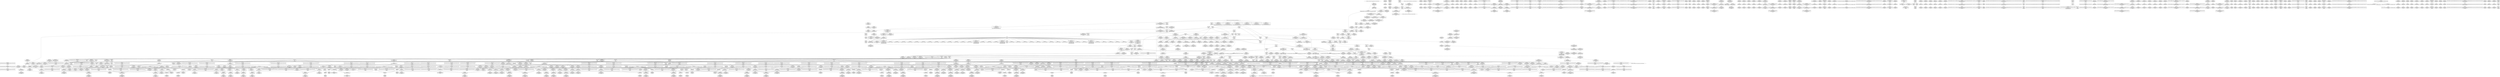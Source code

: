 digraph {
	CE0x576ee00 [shape=record,shape=Mrecord,label="{CE0x576ee00|__rcu_read_lock:tmp|*SummSource*}"]
	CE0x5740b30 [shape=record,shape=Mrecord,label="{CE0x5740b30|get_current:entry|*SummSource*}"]
	CE0x57cede0 [shape=record,shape=Mrecord,label="{CE0x57cede0|sock_has_perm:tmp3|security/selinux/hooks.c,3964|*SummSink*}"]
	CE0x57c1d50 [shape=record,shape=Mrecord,label="{CE0x57c1d50|sock_has_perm:sclass|security/selinux/hooks.c,3976|*SummSource*}"]
	CE0x57b2b60 [shape=record,shape=Mrecord,label="{CE0x57b2b60|task_sid:tmp22|security/selinux/hooks.c,208}"]
	CE0x586faf0 [shape=record,shape=Mrecord,label="{CE0x586faf0|__preempt_count_sub:val|Function::__preempt_count_sub&Arg::val::}"]
	CE0x588a4f0 [shape=record,shape=Mrecord,label="{CE0x588a4f0|__preempt_count_add:tmp5|./arch/x86/include/asm/preempt.h,72}"]
	CE0x57c2390 [shape=record,shape=Mrecord,label="{CE0x57c2390|sock_has_perm:tmp16|security/selinux/hooks.c,3976|*SummSink*}"]
	CE0x57b9b30 [shape=record,shape=Mrecord,label="{CE0x57b9b30|GLOBAL:cred_sid|*Constant*|*SummSource*}"]
	CE0x57c45b0 [shape=record,shape=Mrecord,label="{CE0x57c45b0|avc_has_perm:requested|Function::avc_has_perm&Arg::requested::|*SummSink*}"]
	CE0x57c1a20 [shape=record,shape=Mrecord,label="{CE0x57c1a20|sock_has_perm:sid5|security/selinux/hooks.c,3976|*SummSink*}"]
	CE0x57f2060 [shape=record,shape=Mrecord,label="{CE0x57f2060|task_sid:tmp19|security/selinux/hooks.c,208}"]
	CE0x58300a0 [shape=record,shape=Mrecord,label="{CE0x58300a0|rcu_read_unlock:tmp21|include/linux/rcupdate.h,935|*SummSource*}"]
	CE0x576cfe0 [shape=record,shape=Mrecord,label="{CE0x576cfe0|task_sid:do.end6|*SummSink*}"]
	CE0x5741090 [shape=record,shape=Mrecord,label="{CE0x5741090|sock_has_perm:entry|*SummSink*}"]
	CE0x582aa70 [shape=record,shape=Mrecord,label="{CE0x582aa70|__rcu_read_unlock:tmp3}"]
	CE0x57efcf0 [shape=record,shape=Mrecord,label="{CE0x57efcf0|__rcu_read_unlock:tmp7|include/linux/rcupdate.h,245|*SummSink*}"]
	CE0x57e38a0 [shape=record,shape=Mrecord,label="{CE0x57e38a0|GLOBAL:__llvm_gcov_ctr127|Global_var:__llvm_gcov_ctr127|*SummSource*}"]
	CE0x57c3ef0 [shape=record,shape=Mrecord,label="{CE0x57c3ef0|rcu_read_lock:call3|include/linux/rcupdate.h,882|*SummSource*}"]
	CE0x57f72c0 [shape=record,shape=Mrecord,label="{CE0x57f72c0|rcu_lock_release:tmp5|include/linux/rcupdate.h,423|*SummSource*}"]
	CE0x57bdb80 [shape=record,shape=Mrecord,label="{CE0x57bdb80|sock_has_perm:tmp11|security/selinux/hooks.c,3970|*SummSink*}"]
	CE0x5889c30 [shape=record,shape=Mrecord,label="{CE0x5889c30|i64*_getelementptr_inbounds_(_4_x_i64_,_4_x_i64_*___llvm_gcov_ctr134,_i64_0,_i64_0)|*Constant*|*SummSource*}"]
	CE0x5741fa0 [shape=record,shape=Mrecord,label="{CE0x5741fa0|i64*_getelementptr_inbounds_(_11_x_i64_,_11_x_i64_*___llvm_gcov_ctr127,_i64_0,_i64_1)|*Constant*|*SummSource*}"]
	CE0x57d2f10 [shape=record,shape=Mrecord,label="{CE0x57d2f10|i64*_getelementptr_inbounds_(_11_x_i64_,_11_x_i64_*___llvm_gcov_ctr127,_i64_0,_i64_8)|*Constant*|*SummSink*}"]
	CE0x57b54e0 [shape=record,shape=Mrecord,label="{CE0x57b54e0|i64_7|*Constant*|*SummSink*}"]
	CE0x5760e20 [shape=record,shape=Mrecord,label="{CE0x5760e20|selinux_socket_getsockname:tmp4|*LoadInst*|security/selinux/hooks.c,4226}"]
	CE0x5814050 [shape=record,shape=Mrecord,label="{CE0x5814050|__preempt_count_sub:tmp7|./arch/x86/include/asm/preempt.h,78}"]
	CE0x57baea0 [shape=record,shape=Mrecord,label="{CE0x57baea0|GLOBAL:rcu_read_unlock|*Constant*|*SummSource*}"]
	CE0x5806350 [shape=record,shape=Mrecord,label="{CE0x5806350|rcu_read_unlock:call|include/linux/rcupdate.h,933|*SummSink*}"]
	CE0x57b27a0 [shape=record,shape=Mrecord,label="{CE0x57b27a0|task_sid:tmp21|security/selinux/hooks.c,208}"]
	CE0x585a950 [shape=record,shape=Mrecord,label="{CE0x585a950|__preempt_count_sub:sub|./arch/x86/include/asm/preempt.h,77}"]
	CE0x58198a0 [shape=record,shape=Mrecord,label="{CE0x58198a0|rcu_read_lock:tmp22|include/linux/rcupdate.h,884|*SummSource*}"]
	CE0x5824290 [shape=record,shape=Mrecord,label="{CE0x5824290|_call_void___preempt_count_add(i32_1)_#10,_!dbg_!27711|include/linux/rcupdate.h,239}"]
	CE0x5806c80 [shape=record,shape=Mrecord,label="{CE0x5806c80|rcu_read_lock:do.end|*SummSource*}"]
	CE0x57c5fd0 [shape=record,shape=Mrecord,label="{CE0x57c5fd0|task_sid:land.lhs.true2|*SummSink*}"]
	CE0x581ab90 [shape=record,shape=Mrecord,label="{CE0x581ab90|i64*_getelementptr_inbounds_(_2_x_i64_,_2_x_i64_*___llvm_gcov_ctr131,_i64_0,_i64_0)|*Constant*}"]
	CE0x57b88e0 [shape=record,shape=Mrecord,label="{CE0x57b88e0|i64*_getelementptr_inbounds_(_13_x_i64_,_13_x_i64_*___llvm_gcov_ctr126,_i64_0,_i64_12)|*Constant*}"]
	CE0x57c6730 [shape=record,shape=Mrecord,label="{CE0x57c6730|8:_%struct.sock*,_:_SCME_27,28_}"]
	CE0x57f8970 [shape=record,shape=Mrecord,label="{CE0x57f8970|rcu_lock_release:tmp7}"]
	CE0x57dfe70 [shape=record,shape=Mrecord,label="{CE0x57dfe70|task_sid:if.end|*SummSource*}"]
	CE0x5755f40 [shape=record,shape=Mrecord,label="{CE0x5755f40|_call_void_mcount()_#3|*SummSource*}"]
	CE0x582a610 [shape=record,shape=Mrecord,label="{CE0x582a610|i64*_getelementptr_inbounds_(_11_x_i64_,_11_x_i64_*___llvm_gcov_ctr132,_i64_0,_i64_0)|*Constant*}"]
	CE0x57c8400 [shape=record,shape=Mrecord,label="{CE0x57c8400|8:_%struct.sock*,_:_SCME_52,53_}"]
	CE0x57f8590 [shape=record,shape=Mrecord,label="{CE0x57f8590|__rcu_read_lock:do.body|*SummSource*}"]
	CE0x5784840 [shape=record,shape=Mrecord,label="{CE0x5784840|i32_22|*Constant*|*SummSource*}"]
	CE0x5803440 [shape=record,shape=Mrecord,label="{CE0x5803440|rcu_lock_acquire:tmp4|include/linux/rcupdate.h,418|*SummSource*}"]
	CE0x582a7d0 [shape=record,shape=Mrecord,label="{CE0x582a7d0|__rcu_read_unlock:do.body|*SummSink*}"]
	CE0x7504a60 [shape=record,shape=Mrecord,label="{CE0x7504a60|selinux_socket_getsockname:call1|security/selinux/hooks.c,4226|*SummSink*}"]
	CE0x57e2390 [shape=record,shape=Mrecord,label="{CE0x57e2390|i64*_getelementptr_inbounds_(_4_x_i64_,_4_x_i64_*___llvm_gcov_ctr133,_i64_0,_i64_0)|*Constant*|*SummSource*}"]
	CE0x5857160 [shape=record,shape=Mrecord,label="{CE0x5857160|i64_ptrtoint_(i8*_blockaddress(_rcu_lock_release,_%__here)_to_i64)|*Constant*}"]
	CE0x5805d80 [shape=record,shape=Mrecord,label="{CE0x5805d80|rcu_lock_acquire:map|Function::rcu_lock_acquire&Arg::map::|*SummSource*}"]
	CE0x57b34e0 [shape=record,shape=Mrecord,label="{CE0x57b34e0|i64*_getelementptr_inbounds_(_13_x_i64_,_13_x_i64_*___llvm_gcov_ctr126,_i64_0,_i64_10)|*Constant*|*SummSource*}"]
	CE0x57eaa10 [shape=record,shape=Mrecord,label="{CE0x57eaa10|__preempt_count_sub:tmp5|./arch/x86/include/asm/preempt.h,77}"]
	CE0x57c02c0 [shape=record,shape=Mrecord,label="{CE0x57c02c0|sock_has_perm:u2|security/selinux/hooks.c,3974}"]
	CE0x58170f0 [shape=record,shape=Mrecord,label="{CE0x58170f0|i8*_getelementptr_inbounds_(_25_x_i8_,_25_x_i8_*_.str45,_i32_0,_i32_0)|*Constant*|*SummSink*}"]
	CE0x5806970 [shape=record,shape=Mrecord,label="{CE0x5806970|rcu_read_unlock:tmp2}"]
	CE0x57f7140 [shape=record,shape=Mrecord,label="{CE0x57f7140|rcu_lock_release:tmp5|include/linux/rcupdate.h,423}"]
	CE0x57b6c90 [shape=record,shape=Mrecord,label="{CE0x57b6c90|task_sid:tmp18|security/selinux/hooks.c,208}"]
	CE0x582f170 [shape=record,shape=Mrecord,label="{CE0x582f170|i8*_getelementptr_inbounds_(_44_x_i8_,_44_x_i8_*_.str47,_i32_0,_i32_0)|*Constant*|*SummSource*}"]
	CE0x58043b0 [shape=record,shape=Mrecord,label="{CE0x58043b0|rcu_read_lock:tobool|include/linux/rcupdate.h,882}"]
	CE0x57e9870 [shape=record,shape=Mrecord,label="{CE0x57e9870|rcu_read_lock:tmp4|include/linux/rcupdate.h,882|*SummSource*}"]
	CE0x57e8ab0 [shape=record,shape=Mrecord,label="{CE0x57e8ab0|rcu_read_lock:tmp3}"]
	CE0x5832750 [shape=record,shape=Mrecord,label="{CE0x5832750|GLOBAL:__rcu_read_unlock|*Constant*}"]
	CE0x57b36c0 [shape=record,shape=Mrecord,label="{CE0x57b36c0|task_sid:tmp22|security/selinux/hooks.c,208|*SummSink*}"]
	CE0x57d2470 [shape=record,shape=Mrecord,label="{CE0x57d2470|rcu_read_lock:tmp16|include/linux/rcupdate.h,882}"]
	CE0x582b9d0 [shape=record,shape=Mrecord,label="{CE0x582b9d0|i64*_getelementptr_inbounds_(_4_x_i64_,_4_x_i64_*___llvm_gcov_ctr134,_i64_0,_i64_1)|*Constant*|*SummSource*}"]
	CE0x581eeb0 [shape=record,shape=Mrecord,label="{CE0x581eeb0|rcu_read_unlock:tmp10|include/linux/rcupdate.h,933}"]
	CE0x574ea30 [shape=record,shape=Mrecord,label="{CE0x574ea30|16:_i32,_24:_i16,_:_CRE_16,20_|*MultipleSource*|*LoadInst*|security/selinux/hooks.c,3964|security/selinux/hooks.c,3964|security/selinux/hooks.c,3969}"]
	CE0x57f5d10 [shape=record,shape=Mrecord,label="{CE0x57f5d10|i64*_getelementptr_inbounds_(_4_x_i64_,_4_x_i64_*___llvm_gcov_ctr130,_i64_0,_i64_0)|*Constant*}"]
	CE0x57d74b0 [shape=record,shape=Mrecord,label="{CE0x57d74b0|task_sid:tobool|security/selinux/hooks.c,208}"]
	CE0x5824740 [shape=record,shape=Mrecord,label="{CE0x5824740|GLOBAL:rcu_read_unlock.__warned|Global_var:rcu_read_unlock.__warned|*SummSink*}"]
	CE0x582e100 [shape=record,shape=Mrecord,label="{CE0x582e100|_call_void_lockdep_rcu_suspicious(i8*_getelementptr_inbounds_(_25_x_i8_,_25_x_i8_*_.str45,_i32_0,_i32_0),_i32_934,_i8*_getelementptr_inbounds_(_44_x_i8_,_44_x_i8_*_.str47,_i32_0,_i32_0))_#10,_!dbg_!27726|include/linux/rcupdate.h,933|*SummSink*}"]
	CE0x57e4fa0 [shape=record,shape=Mrecord,label="{CE0x57e4fa0|cred_sid:tmp|*SummSink*}"]
	CE0x5889940 [shape=record,shape=Mrecord,label="{CE0x5889940|__preempt_count_add:tmp}"]
	CE0x57cb5e0 [shape=record,shape=Mrecord,label="{CE0x57cb5e0|16:_i32,_24:_i16,_:_CRE_24,26_|*MultipleSource*|*LoadInst*|security/selinux/hooks.c,3964|security/selinux/hooks.c,3964|security/selinux/hooks.c,3969}"]
	CE0x57c7490 [shape=record,shape=Mrecord,label="{CE0x57c7490|8:_%struct.sock*,_:_SCME_39,40_}"]
	CE0x57f97b0 [shape=record,shape=Mrecord,label="{CE0x57f97b0|__preempt_count_add:tmp3}"]
	CE0x580d9e0 [shape=record,shape=Mrecord,label="{CE0x580d9e0|i8*_getelementptr_inbounds_(_25_x_i8_,_25_x_i8_*_.str45,_i32_0,_i32_0)|*Constant*}"]
	CE0x57ceeb0 [shape=record,shape=Mrecord,label="{CE0x57ceeb0|sock_has_perm:tmp4|security/selinux/hooks.c,3966}"]
	CE0x581c5a0 [shape=record,shape=Mrecord,label="{CE0x581c5a0|rcu_read_unlock:tmp13|include/linux/rcupdate.h,933|*SummSource*}"]
	CE0x579b280 [shape=record,shape=Mrecord,label="{CE0x579b280|rcu_read_unlock:tmp16|include/linux/rcupdate.h,933|*SummSink*}"]
	CE0x57df930 [shape=record,shape=Mrecord,label="{CE0x57df930|GLOBAL:rcu_lock_acquire|*Constant*|*SummSink*}"]
	CE0x5858a10 [shape=record,shape=Mrecord,label="{CE0x5858a10|__rcu_read_unlock:tmp5|include/linux/rcupdate.h,244|*SummSource*}"]
	CE0x586f980 [shape=record,shape=Mrecord,label="{CE0x586f980|_ret_void,_!dbg_!27720|./arch/x86/include/asm/preempt.h,78}"]
	CE0x5889b20 [shape=record,shape=Mrecord,label="{CE0x5889b20|__preempt_count_add:tmp|*SummSource*}"]
	CE0x578aed0 [shape=record,shape=Mrecord,label="{CE0x578aed0|sock_has_perm:type|security/selinux/hooks.c,3972|*SummSink*}"]
	CE0x57d8010 [shape=record,shape=Mrecord,label="{CE0x57d8010|i32_77|*Constant*|*SummSink*}"]
	CE0x5821d20 [shape=record,shape=Mrecord,label="{CE0x5821d20|rcu_read_unlock:do.body}"]
	CE0x5803c40 [shape=record,shape=Mrecord,label="{CE0x5803c40|i64_3|*Constant*}"]
	CE0x57dea70 [shape=record,shape=Mrecord,label="{CE0x57dea70|GLOBAL:__llvm_gcov_ctr127|Global_var:__llvm_gcov_ctr127|*SummSink*}"]
	CE0x5868680 [shape=record,shape=Mrecord,label="{CE0x5868680|i64_ptrtoint_(i8*_blockaddress(_rcu_lock_acquire,_%__here)_to_i64)|*Constant*}"]
	CE0x57f9db0 [shape=record,shape=Mrecord,label="{CE0x57f9db0|__preempt_count_add:tmp2|*SummSource*}"]
	CE0x5869880 [shape=record,shape=Mrecord,label="{CE0x5869880|rcu_lock_acquire:tmp7|*SummSink*}"]
	CE0x5826880 [shape=record,shape=Mrecord,label="{CE0x5826880|_call_void_asm_addl_$1,_%gs:$0_,_*m,ri,*m,_dirflag_,_fpsr_,_flags_(i32*___preempt_count,_i32_%val,_i32*___preempt_count)_#3,_!dbg_!27714,_!srcloc_!27717|./arch/x86/include/asm/preempt.h,72|*SummSource*}"]
	CE0x575ff40 [shape=record,shape=Mrecord,label="{CE0x575ff40|i32_1|*Constant*}"]
	CE0x5828de0 [shape=record,shape=Mrecord,label="{CE0x5828de0|rcu_read_unlock:tmp15|include/linux/rcupdate.h,933|*SummSink*}"]
	CE0x580c530 [shape=record,shape=Mrecord,label="{CE0x580c530|rcu_read_lock:tmp17|include/linux/rcupdate.h,882|*SummSource*}"]
	CE0x5830430 [shape=record,shape=Mrecord,label="{CE0x5830430|i64*_getelementptr_inbounds_(_11_x_i64_,_11_x_i64_*___llvm_gcov_ctr132,_i64_0,_i64_10)|*Constant*|*SummSink*}"]
	CE0x5820c90 [shape=record,shape=Mrecord,label="{CE0x5820c90|rcu_read_unlock:tmp6|include/linux/rcupdate.h,933}"]
	CE0x5818530 [shape=record,shape=Mrecord,label="{CE0x5818530|rcu_read_lock:tmp19|include/linux/rcupdate.h,882}"]
	CE0x5868f70 [shape=record,shape=Mrecord,label="{CE0x5868f70|i64*_getelementptr_inbounds_(_4_x_i64_,_4_x_i64_*___llvm_gcov_ctr130,_i64_0,_i64_3)|*Constant*|*SummSource*}"]
	CE0x581f4d0 [shape=record,shape=Mrecord,label="{CE0x581f4d0|rcu_read_unlock:bb}"]
	CE0x578a9c0 [shape=record,shape=Mrecord,label="{CE0x578a9c0|sock_has_perm:tmp14|security/selinux/hooks.c,3972|*SummSink*}"]
	CE0x586b3b0 [shape=record,shape=Mrecord,label="{CE0x586b3b0|rcu_lock_release:tmp4|include/linux/rcupdate.h,423|*SummSink*}"]
	CE0x57f5e70 [shape=record,shape=Mrecord,label="{CE0x57f5e70|i64*_getelementptr_inbounds_(_4_x_i64_,_4_x_i64_*___llvm_gcov_ctr130,_i64_0,_i64_0)|*Constant*|*SummSink*}"]
	CE0x57b8c80 [shape=record,shape=Mrecord,label="{CE0x57b8c80|i64*_getelementptr_inbounds_(_13_x_i64_,_13_x_i64_*___llvm_gcov_ctr126,_i64_0,_i64_12)|*Constant*|*SummSource*}"]
	CE0x5818a90 [shape=record,shape=Mrecord,label="{CE0x5818a90|rcu_read_lock:tmp20|include/linux/rcupdate.h,882|*SummSink*}"]
	CE0x57c89f0 [shape=record,shape=Mrecord,label="{CE0x57c89f0|i32_8|*Constant*|*SummSource*}"]
	CE0x5821c50 [shape=record,shape=Mrecord,label="{CE0x5821c50|rcu_read_unlock:land.lhs.true2}"]
	CE0x57c8790 [shape=record,shape=Mrecord,label="{CE0x57c8790|8:_%struct.sock*,_:_SCME_55,56_}"]
	CE0x5785880 [shape=record,shape=Mrecord,label="{CE0x5785880|sock_has_perm:tmp}"]
	CE0x57e2d90 [shape=record,shape=Mrecord,label="{CE0x57e2d90|cred_sid:tmp1}"]
	CE0x5748420 [shape=record,shape=Mrecord,label="{CE0x5748420|get_current:tmp3|*SummSource*}"]
	CE0x57b8950 [shape=record,shape=Mrecord,label="{CE0x57b8950|task_sid:tmp27|security/selinux/hooks.c,208}"]
	CE0x5831b30 [shape=record,shape=Mrecord,label="{CE0x5831b30|GLOBAL:rcu_lock_release|*Constant*}"]
	CE0x5776fb0 [shape=record,shape=Mrecord,label="{CE0x5776fb0|_ret_i32_%retval.0,_!dbg_!27740|security/selinux/hooks.c,3977|*SummSink*}"]
	CE0x57f9d40 [shape=record,shape=Mrecord,label="{CE0x57f9d40|__preempt_count_add:tmp2}"]
	CE0x57dec00 [shape=record,shape=Mrecord,label="{CE0x57dec00|rcu_read_lock:tmp5|include/linux/rcupdate.h,882}"]
	CE0x57d8e20 [shape=record,shape=Mrecord,label="{CE0x57d8e20|_call_void_mcount()_#3}"]
	"CONST[source:0(mediator),value:0(static)][purpose:{operation}][SrcIdx:2]"
	CE0x57b1f20 [shape=record,shape=Mrecord,label="{CE0x57b1f20|i64*_getelementptr_inbounds_(_13_x_i64_,_13_x_i64_*___llvm_gcov_ctr126,_i64_0,_i64_9)|*Constant*}"]
	CE0x586b340 [shape=record,shape=Mrecord,label="{CE0x586b340|rcu_lock_release:tmp4|include/linux/rcupdate.h,423|*SummSource*}"]
	CE0x57ef270 [shape=record,shape=Mrecord,label="{CE0x57ef270|i64*_getelementptr_inbounds_(_4_x_i64_,_4_x_i64_*___llvm_gcov_ctr134,_i64_0,_i64_3)|*Constant*|*SummSink*}"]
	CE0x576eab0 [shape=record,shape=Mrecord,label="{CE0x576eab0|sock_has_perm:sk_security|security/selinux/hooks.c,3964|*SummSource*}"]
	CE0x57e1d50 [shape=record,shape=Mrecord,label="{CE0x57e1d50|rcu_read_unlock:tmp3|*SummSource*}"]
	CE0x5784b70 [shape=record,shape=Mrecord,label="{CE0x5784b70|cred_sid:security|security/selinux/hooks.c,196|*SummSource*}"]
	CE0x5823570 [shape=record,shape=Mrecord,label="{CE0x5823570|rcu_read_unlock:tmp7|include/linux/rcupdate.h,933}"]
	CE0x5817f60 [shape=record,shape=Mrecord,label="{CE0x5817f60|i8*_getelementptr_inbounds_(_42_x_i8_,_42_x_i8_*_.str46,_i32_0,_i32_0)|*Constant*}"]
	CE0x5859360 [shape=record,shape=Mrecord,label="{CE0x5859360|COLLAPSED:_GCMRE___llvm_gcov_ctr130_internal_global_4_x_i64_zeroinitializer:_elem_0:default:}"]
	CE0x57e0410 [shape=record,shape=Mrecord,label="{CE0x57e0410|task_sid:if.then|*SummSource*}"]
	CE0x5783e50 [shape=record,shape=Mrecord,label="{CE0x5783e50|task_sid:bb|*SummSink*}"]
	CE0x586ffc0 [shape=record,shape=Mrecord,label="{CE0x586ffc0|__rcu_read_unlock:tmp3|*SummSource*}"]
	CE0x57ce4c0 [shape=record,shape=Mrecord,label="{CE0x57ce4c0|i64*_getelementptr_inbounds_(_6_x_i64_,_6_x_i64_*___llvm_gcov_ctr327,_i64_0,_i64_4)|*Constant*|*SummSource*}"]
	CE0x57f4160 [shape=record,shape=Mrecord,label="{CE0x57f4160|__rcu_read_unlock:entry}"]
	CE0x578a230 [shape=record,shape=Mrecord,label="{CE0x578a230|sock_has_perm:tmp13|security/selinux/hooks.c,3972|*SummSink*}"]
	CE0x5788c30 [shape=record,shape=Mrecord,label="{CE0x5788c30|task_sid:call|security/selinux/hooks.c,208}"]
	CE0x57e29d0 [shape=record,shape=Mrecord,label="{CE0x57e29d0|GLOBAL:__llvm_gcov_ctr126|Global_var:__llvm_gcov_ctr126|*SummSource*}"]
	CE0x57e57e0 [shape=record,shape=Mrecord,label="{CE0x57e57e0|rcu_read_lock:tmp6|include/linux/rcupdate.h,882|*SummSink*}"]
	CE0x578e2f0 [shape=record,shape=Mrecord,label="{CE0x578e2f0|avc_has_perm:entry|*SummSource*}"]
	CE0x575b5a0 [shape=record,shape=Mrecord,label="{CE0x575b5a0|sock_has_perm:tmp1|*SummSink*}"]
	CE0x57c93a0 [shape=record,shape=Mrecord,label="{CE0x57c93a0|_ret_i32_%call7,_!dbg_!27749|security/selinux/hooks.c,210}"]
	CE0x573ba90 [shape=record,shape=Mrecord,label="{CE0x573ba90|i32_0|*Constant*|*SummSink*}"]
	CE0x57e0980 [shape=record,shape=Mrecord,label="{CE0x57e0980|task_sid:tobool1|security/selinux/hooks.c,208|*SummSink*}"]
	CE0x582a440 [shape=record,shape=Mrecord,label="{CE0x582a440|rcu_read_unlock:if.then|*SummSource*}"]
	CE0x57f2510 [shape=record,shape=Mrecord,label="{CE0x57f2510|i8_1|*Constant*}"]
	CE0x573cf40 [shape=record,shape=Mrecord,label="{CE0x573cf40|GLOBAL:get_current|*Constant*|*SummSink*}"]
	CE0x57cabb0 [shape=record,shape=Mrecord,label="{CE0x57cabb0|sock_has_perm:call|security/selinux/hooks.c,3967|*SummSink*}"]
	CE0x57f7b60 [shape=record,shape=Mrecord,label="{CE0x57f7b60|i64*_getelementptr_inbounds_(_4_x_i64_,_4_x_i64_*___llvm_gcov_ctr133,_i64_0,_i64_3)|*Constant*|*SummSink*}"]
	CE0x57dc5d0 [shape=record,shape=Mrecord,label="{CE0x57dc5d0|i64_5|*Constant*|*SummSource*}"]
	CE0x57b8070 [shape=record,shape=Mrecord,label="{CE0x57b8070|task_sid:tmp25|security/selinux/hooks.c,208|*SummSource*}"]
	CE0x581b090 [shape=record,shape=Mrecord,label="{CE0x581b090|rcu_read_unlock:tobool|include/linux/rcupdate.h,933|*SummSource*}"]
	CE0x5748140 [shape=record,shape=Mrecord,label="{CE0x5748140|selinux_socket_getsockname:tmp2|*SummSink*}"]
	CE0x5789350 [shape=record,shape=Mrecord,label="{CE0x5789350|_call_void_rcu_read_lock()_#10,_!dbg_!27712|security/selinux/hooks.c,207}"]
	CE0x57b8fe0 [shape=record,shape=Mrecord,label="{CE0x57b8fe0|task_sid:call7|security/selinux/hooks.c,208}"]
	CE0x5859e20 [shape=record,shape=Mrecord,label="{CE0x5859e20|GLOBAL:__preempt_count|Global_var:__preempt_count|*SummSource*}"]
	CE0x57d7ca0 [shape=record,shape=Mrecord,label="{CE0x57d7ca0|rcu_read_lock:do.body|*SummSource*}"]
	CE0x577ca20 [shape=record,shape=Mrecord,label="{CE0x577ca20|GLOBAL:current_task|Global_var:current_task|*SummSink*}"]
	CE0x57cdea0 [shape=record,shape=Mrecord,label="{CE0x57cdea0|sock_has_perm:tmp12|security/selinux/hooks.c,3970}"]
	CE0x57c5530 [shape=record,shape=Mrecord,label="{CE0x57c5530|i64*_getelementptr_inbounds_(_6_x_i64_,_6_x_i64_*___llvm_gcov_ctr327,_i64_0,_i64_3)|*Constant*}"]
	CE0x575d590 [shape=record,shape=Mrecord,label="{CE0x575d590|32:_%struct.sock*,_:_CRE_16,24_|*MultipleSource*|security/selinux/hooks.c,4226|Function::selinux_socket_getsockname&Arg::sock::}"]
	CE0x57628c0 [shape=record,shape=Mrecord,label="{CE0x57628c0|task_sid:tmp|*SummSink*}"]
	CE0x57c18b0 [shape=record,shape=Mrecord,label="{CE0x57c18b0|sock_has_perm:sid5|security/selinux/hooks.c,3976|*SummSource*}"]
	CE0x57f95d0 [shape=record,shape=Mrecord,label="{CE0x57f95d0|__rcu_read_unlock:tmp1|*SummSink*}"]
	CE0x57e1e80 [shape=record,shape=Mrecord,label="{CE0x57e1e80|_call_void_mcount()_#3}"]
	CE0x579b990 [shape=record,shape=Mrecord,label="{CE0x579b990|rcu_read_lock:tmp13|include/linux/rcupdate.h,882|*SummSource*}"]
	CE0x57f8600 [shape=record,shape=Mrecord,label="{CE0x57f8600|__rcu_read_lock:do.body|*SummSink*}"]
	CE0x57c4860 [shape=record,shape=Mrecord,label="{CE0x57c4860|avc_has_perm:auditdata|Function::avc_has_perm&Arg::auditdata::|*SummSource*}"]
	CE0x57f4b30 [shape=record,shape=Mrecord,label="{CE0x57f4b30|__rcu_read_lock:do.end|*SummSource*}"]
	CE0x582d530 [shape=record,shape=Mrecord,label="{CE0x582d530|rcu_read_unlock:tmp17|include/linux/rcupdate.h,933|*SummSink*}"]
	CE0x575ac70 [shape=record,shape=Mrecord,label="{CE0x575ac70|get_current:tmp|*SummSource*}"]
	CE0x57c8660 [shape=record,shape=Mrecord,label="{CE0x57c8660|8:_%struct.sock*,_:_SCME_54,55_}"]
	CE0x58893d0 [shape=record,shape=Mrecord,label="{CE0x58893d0|__rcu_read_unlock:do.end}"]
	CE0x57e8610 [shape=record,shape=Mrecord,label="{CE0x57e8610|task_sid:tmp11|security/selinux/hooks.c,208}"]
	CE0x57d1d90 [shape=record,shape=Mrecord,label="{CE0x57d1d90|rcu_read_lock:tmp14|include/linux/rcupdate.h,882|*SummSink*}"]
	CE0x57bcb70 [shape=record,shape=Mrecord,label="{CE0x57bcb70|rcu_read_lock:tmp11|include/linux/rcupdate.h,882}"]
	CE0x58193f0 [shape=record,shape=Mrecord,label="{CE0x58193f0|i64*_getelementptr_inbounds_(_11_x_i64_,_11_x_i64_*___llvm_gcov_ctr127,_i64_0,_i64_10)|*Constant*|*SummSource*}"]
	CE0x5857430 [shape=record,shape=Mrecord,label="{CE0x5857430|i64*_getelementptr_inbounds_(_4_x_i64_,_4_x_i64_*___llvm_gcov_ctr133,_i64_0,_i64_3)|*Constant*}"]
	CE0x57e1170 [shape=record,shape=Mrecord,label="{CE0x57e1170|cred_sid:tmp5|security/selinux/hooks.c,196|*SummSource*}"]
	CE0x57c0fe0 [shape=record,shape=Mrecord,label="{CE0x57c0fe0|sock_has_perm:sk4|security/selinux/hooks.c,3974}"]
	CE0x57f34c0 [shape=record,shape=Mrecord,label="{CE0x57f34c0|rcu_read_unlock:land.lhs.true}"]
	CE0x57f48b0 [shape=record,shape=Mrecord,label="{CE0x57f48b0|_ret_void,_!dbg_!27717|include/linux/rcupdate.h,245|*SummSource*}"]
	CE0x57d9480 [shape=record,shape=Mrecord,label="{CE0x57d9480|_call_void_mcount()_#3|*SummSource*}"]
	CE0x5832580 [shape=record,shape=Mrecord,label="{CE0x5832580|rcu_lock_release:map|Function::rcu_lock_release&Arg::map::|*SummSource*}"]
	CE0x581d450 [shape=record,shape=Mrecord,label="{CE0x581d450|__rcu_read_lock:tmp}"]
	CE0x57e2260 [shape=record,shape=Mrecord,label="{CE0x57e2260|rcu_lock_release:indirectgoto}"]
	CE0x582b5e0 [shape=record,shape=Mrecord,label="{CE0x582b5e0|rcu_read_unlock:tmp12|include/linux/rcupdate.h,933|*SummSink*}"]
	CE0x57c8d60 [shape=record,shape=Mrecord,label="{CE0x57c8d60|GLOBAL:task_sid|*Constant*|*SummSink*}"]
	CE0x57cbcf0 [shape=record,shape=Mrecord,label="{CE0x57cbcf0|sock_has_perm:tmp7|security/selinux/hooks.c,3969|*SummSource*}"]
	CE0x57baf10 [shape=record,shape=Mrecord,label="{CE0x57baf10|GLOBAL:rcu_read_unlock|*Constant*|*SummSink*}"]
	CE0x5856ec0 [shape=record,shape=Mrecord,label="{CE0x5856ec0|GLOBAL:lock_release|*Constant*|*SummSource*}"]
	CE0x57bb600 [shape=record,shape=Mrecord,label="{CE0x57bb600|_ret_void,_!dbg_!27735|include/linux/rcupdate.h,938|*SummSource*}"]
	CE0x57e9430 [shape=record,shape=Mrecord,label="{CE0x57e9430|task_sid:tmp11|security/selinux/hooks.c,208|*SummSource*}"]
	CE0x57792f0 [shape=record,shape=Mrecord,label="{CE0x57792f0|i32_16|*Constant*|*SummSource*}"]
	CE0x573f380 [shape=record,shape=Mrecord,label="{CE0x573f380|i32_59|*Constant*}"]
	CE0x5740f30 [shape=record,shape=Mrecord,label="{CE0x5740f30|selinux_socket_getsockname:entry|*SummSink*}"]
	CE0x573d780 [shape=record,shape=Mrecord,label="{CE0x573d780|sock_has_perm:perms|Function::sock_has_perm&Arg::perms::|*SummSink*}"]
	CE0x586ab70 [shape=record,shape=Mrecord,label="{CE0x586ab70|rcu_lock_acquire:bb}"]
	CE0x57bf490 [shape=record,shape=Mrecord,label="{CE0x57bf490|sock_has_perm:call6|security/selinux/hooks.c,3976}"]
	CE0x58210c0 [shape=record,shape=Mrecord,label="{CE0x58210c0|__rcu_read_lock:tmp6|include/linux/rcupdate.h,240|*SummSource*}"]
	CE0x5784530 [shape=record,shape=Mrecord,label="{CE0x5784530|task_sid:tobool|security/selinux/hooks.c,208|*SummSource*}"]
	CE0x57f42c0 [shape=record,shape=Mrecord,label="{CE0x57f42c0|__rcu_read_unlock:entry|*SummSource*}"]
	CE0x5818090 [shape=record,shape=Mrecord,label="{CE0x5818090|i8*_getelementptr_inbounds_(_42_x_i8_,_42_x_i8_*_.str46,_i32_0,_i32_0)|*Constant*|*SummSink*}"]
	CE0x580de40 [shape=record,shape=Mrecord,label="{CE0x580de40|rcu_read_unlock:tmp8|include/linux/rcupdate.h,933}"]
	CE0x57846a0 [shape=record,shape=Mrecord,label="{CE0x57846a0|task_sid:tobool|security/selinux/hooks.c,208|*SummSink*}"]
	CE0x57c0d40 [shape=record,shape=Mrecord,label="{CE0x57c0d40|sock_has_perm:tmp15|security/selinux/hooks.c,3974|*SummSource*}"]
	CE0x57d2300 [shape=record,shape=Mrecord,label="{CE0x57d2300|rcu_read_lock:tmp15|include/linux/rcupdate.h,882|*SummSink*}"]
	CE0x57e2cf0 [shape=record,shape=Mrecord,label="{CE0x57e2cf0|task_sid:tmp6|security/selinux/hooks.c,208|*SummSource*}"]
	CE0x582b210 [shape=record,shape=Mrecord,label="{CE0x582b210|__rcu_read_lock:tmp7|include/linux/rcupdate.h,240|*SummSource*}"]
	CE0x57bec60 [shape=record,shape=Mrecord,label="{CE0x57bec60|sock_has_perm:u|security/selinux/hooks.c,3973|*SummSink*}"]
	CE0x581ade0 [shape=record,shape=Mrecord,label="{CE0x581ade0|rcu_read_unlock:tmp4|include/linux/rcupdate.h,933}"]
	CE0x58572d0 [shape=record,shape=Mrecord,label="{CE0x58572d0|i64_ptrtoint_(i8*_blockaddress(_rcu_lock_release,_%__here)_to_i64)|*Constant*|*SummSource*}"]
	CE0x57e43f0 [shape=record,shape=Mrecord,label="{CE0x57e43f0|task_sid:tmp6|security/selinux/hooks.c,208|*SummSink*}"]
	CE0x585fc90 [shape=record,shape=Mrecord,label="{CE0x585fc90|__preempt_count_add:tmp1|*SummSink*}"]
	CE0x58a54a0 [shape=record,shape=Mrecord,label="{CE0x58a54a0|i64*_getelementptr_inbounds_(_4_x_i64_,_4_x_i64_*___llvm_gcov_ctr135,_i64_0,_i64_1)|*Constant*|*SummSource*}"]
	CE0x5818780 [shape=record,shape=Mrecord,label="{CE0x5818780|rcu_read_lock:tmp20|include/linux/rcupdate.h,882}"]
	CE0x57d8cb0 [shape=record,shape=Mrecord,label="{CE0x57d8cb0|cred_sid:tmp3|*SummSource*}"]
	CE0x5871210 [shape=record,shape=Mrecord,label="{CE0x5871210|__preempt_count_sub:tmp6|./arch/x86/include/asm/preempt.h,78|*SummSink*}"]
	CE0x5807d20 [shape=record,shape=Mrecord,label="{CE0x5807d20|rcu_read_lock:do.end}"]
	CE0x5757050 [shape=record,shape=Mrecord,label="{CE0x5757050|GLOBAL:sock_has_perm|*Constant*|*SummSource*}"]
	CE0x57c81a0 [shape=record,shape=Mrecord,label="{CE0x57c81a0|8:_%struct.sock*,_:_SCME_50,51_}"]
	CE0x576cb50 [shape=record,shape=Mrecord,label="{CE0x576cb50|_call_void_mcount()_#3|*SummSource*}"]
	CE0x57ba8d0 [shape=record,shape=Mrecord,label="{CE0x57ba8d0|_ret_i32_%tmp6,_!dbg_!27716|security/selinux/hooks.c,197|*SummSource*}"]
	CE0x5832be0 [shape=record,shape=Mrecord,label="{CE0x5832be0|i64*_getelementptr_inbounds_(_11_x_i64_,_11_x_i64_*___llvm_gcov_ctr132,_i64_0,_i64_9)|*Constant*}"]
	CE0x57f67a0 [shape=record,shape=Mrecord,label="{CE0x57f67a0|i64*_getelementptr_inbounds_(_4_x_i64_,_4_x_i64_*___llvm_gcov_ctr129,_i64_0,_i64_3)|*Constant*|*SummSink*}"]
	CE0x575bbc0 [shape=record,shape=Mrecord,label="{CE0x575bbc0|i64*_getelementptr_inbounds_(_2_x_i64_,_2_x_i64_*___llvm_gcov_ctr98,_i64_0,_i64_1)|*Constant*|*SummSource*}"]
	CE0x5749e60 [shape=record,shape=Mrecord,label="{CE0x5749e60|selinux_socket_getsockname:call|security/selinux/hooks.c,4226|*SummSink*}"]
	CE0x58593d0 [shape=record,shape=Mrecord,label="{CE0x58593d0|rcu_lock_acquire:tmp|*SummSource*}"]
	CE0x581f7e0 [shape=record,shape=Mrecord,label="{CE0x581f7e0|__preempt_count_add:val|Function::__preempt_count_add&Arg::val::|*SummSink*}"]
	CE0x5775cc0 [shape=record,shape=Mrecord,label="{CE0x5775cc0|_ret_i32_%call1,_!dbg_!27715|security/selinux/hooks.c,4226|*SummSource*}"]
	CE0x57d8340 [shape=record,shape=Mrecord,label="{CE0x57d8340|__rcu_read_lock:entry|*SummSource*}"]
	CE0x58237b0 [shape=record,shape=Mrecord,label="{CE0x58237b0|rcu_read_unlock:tmp7|include/linux/rcupdate.h,933|*SummSource*}"]
	CE0x57dc210 [shape=record,shape=Mrecord,label="{CE0x57dc210|task_sid:tmp14|security/selinux/hooks.c,208|*SummSink*}"]
	CE0x58013d0 [shape=record,shape=Mrecord,label="{CE0x58013d0|__preempt_count_add:tmp4|./arch/x86/include/asm/preempt.h,72|*SummSink*}"]
	CE0x57f5000 [shape=record,shape=Mrecord,label="{CE0x57f5000|_call_void___preempt_count_sub(i32_1)_#10,_!dbg_!27715|include/linux/rcupdate.h,244|*SummSource*}"]
	CE0x58630a0 [shape=record,shape=Mrecord,label="{CE0x58630a0|__preempt_count_sub:do.end|*SummSource*}"]
	CE0x575c230 [shape=record,shape=Mrecord,label="{CE0x575c230|%struct.task_struct*_(%struct.task_struct**)*_asm_movq_%gs:$_1:P_,$0_,_r,im,_dirflag_,_fpsr_,_flags_|*SummSource*}"]
	CE0x57fa8e0 [shape=record,shape=Mrecord,label="{CE0x57fa8e0|__rcu_read_unlock:tmp1|*SummSource*}"]
	CE0x57e8fc0 [shape=record,shape=Mrecord,label="{CE0x57e8fc0|task_sid:tmp10|security/selinux/hooks.c,208|*SummSink*}"]
	CE0x57c2260 [shape=record,shape=Mrecord,label="{CE0x57c2260|sock_has_perm:tmp16|security/selinux/hooks.c,3976|*SummSource*}"]
	CE0x574d820 [shape=record,shape=Mrecord,label="{CE0x574d820|_call_void_lock_release(%struct.lockdep_map*_%map,_i32_1,_i64_ptrtoint_(i8*_blockaddress(_rcu_lock_release,_%__here)_to_i64))_#10,_!dbg_!27716|include/linux/rcupdate.h,423|*SummSource*}"]
	CE0x57bab60 [shape=record,shape=Mrecord,label="{CE0x57bab60|_call_void_rcu_read_unlock()_#10,_!dbg_!27748|security/selinux/hooks.c,209|*SummSink*}"]
	CE0x5859b00 [shape=record,shape=Mrecord,label="{CE0x5859b00|__rcu_read_unlock:tmp6|include/linux/rcupdate.h,245|*SummSink*}"]
	CE0x586a060 [shape=record,shape=Mrecord,label="{CE0x586a060|_call_void_mcount()_#3|*SummSink*}"]
	CE0x586a720 [shape=record,shape=Mrecord,label="{CE0x586a720|GLOBAL:__preempt_count_sub|*Constant*}"]
	CE0x57b7d50 [shape=record,shape=Mrecord,label="{CE0x57b7d50|task_sid:tmp24|security/selinux/hooks.c,208|*SummSink*}"]
	CE0x58aa8a0 [shape=record,shape=Mrecord,label="{CE0x58aa8a0|__preempt_count_sub:tmp1|*SummSource*}"]
	CE0x586e400 [shape=record,shape=Mrecord,label="{CE0x586e400|__preempt_count_sub:do.end|*SummSink*}"]
	CE0x58aa9b0 [shape=record,shape=Mrecord,label="{CE0x58aa9b0|i64*_getelementptr_inbounds_(_4_x_i64_,_4_x_i64_*___llvm_gcov_ctr129,_i64_0,_i64_0)|*Constant*|*SummSink*}"]
	CE0x57d0330 [shape=record,shape=Mrecord,label="{CE0x57d0330|_call_void_mcount()_#3|*SummSource*}"]
	CE0x5817370 [shape=record,shape=Mrecord,label="{CE0x5817370|GLOBAL:lockdep_rcu_suspicious|*Constant*}"]
	CE0x57e5f50 [shape=record,shape=Mrecord,label="{CE0x57e5f50|COLLAPSED:_GCMRE___llvm_gcov_ctr131_internal_global_2_x_i64_zeroinitializer:_elem_0:default:}"]
	CE0x57cfbd0 [shape=record,shape=Mrecord,label="{CE0x57cfbd0|__preempt_count_add:tmp7|./arch/x86/include/asm/preempt.h,73|*SummSource*}"]
	CE0x57fba60 [shape=record,shape=Mrecord,label="{CE0x57fba60|i8*_undef|*Constant*}"]
	CE0x580fd80 [shape=record,shape=Mrecord,label="{CE0x580fd80|i64*_getelementptr_inbounds_(_4_x_i64_,_4_x_i64_*___llvm_gcov_ctr130,_i64_0,_i64_1)|*Constant*|*SummSink*}"]
	CE0x5830a00 [shape=record,shape=Mrecord,label="{CE0x5830a00|rcu_read_unlock:tmp22|include/linux/rcupdate.h,935}"]
	CE0x581e2f0 [shape=record,shape=Mrecord,label="{CE0x581e2f0|__rcu_read_lock:tmp4|include/linux/rcupdate.h,239|*SummSource*}"]
	CE0x582f7d0 [shape=record,shape=Mrecord,label="{CE0x582f7d0|rcu_read_unlock:tmp20|include/linux/rcupdate.h,933|*SummSource*}"]
	CE0x57cc810 [shape=record,shape=Mrecord,label="{CE0x57cc810|sock_has_perm:tmp7|security/selinux/hooks.c,3969|*SummSink*}"]
	CE0x57f1bf0 [shape=record,shape=Mrecord,label="{CE0x57f1bf0|_call_void_mcount()_#3|*SummSink*}"]
	CE0x57c8530 [shape=record,shape=Mrecord,label="{CE0x57c8530|8:_%struct.sock*,_:_SCME_53,54_}"]
	CE0x579a4c0 [shape=record,shape=Mrecord,label="{CE0x579a4c0|sock_has_perm:tmp19|security/selinux/hooks.c,3977|*SummSource*}"]
	CE0x5809b40 [shape=record,shape=Mrecord,label="{CE0x5809b40|_call_void_mcount()_#3|*SummSource*}"]
	CE0x574d950 [shape=record,shape=Mrecord,label="{CE0x574d950|_call_void_lock_release(%struct.lockdep_map*_%map,_i32_1,_i64_ptrtoint_(i8*_blockaddress(_rcu_lock_release,_%__here)_to_i64))_#10,_!dbg_!27716|include/linux/rcupdate.h,423|*SummSink*}"]
	CE0x57f79d0 [shape=record,shape=Mrecord,label="{CE0x57f79d0|i64*_getelementptr_inbounds_(_4_x_i64_,_4_x_i64_*___llvm_gcov_ctr133,_i64_0,_i64_3)|*Constant*|*SummSource*}"]
	CE0x581e080 [shape=record,shape=Mrecord,label="{CE0x581e080|i64*_getelementptr_inbounds_(_4_x_i64_,_4_x_i64_*___llvm_gcov_ctr128,_i64_0,_i64_2)|*Constant*|*SummSink*}"]
	CE0x57b2680 [shape=record,shape=Mrecord,label="{CE0x57b2680|task_sid:tmp20|security/selinux/hooks.c,208}"]
	CE0x57e56b0 [shape=record,shape=Mrecord,label="{CE0x57e56b0|rcu_read_lock:tmp6|include/linux/rcupdate.h,882|*SummSource*}"]
	CE0x586f6f0 [shape=record,shape=Mrecord,label="{CE0x586f6f0|i64*_getelementptr_inbounds_(_4_x_i64_,_4_x_i64_*___llvm_gcov_ctr134,_i64_0,_i64_1)|*Constant*}"]
	CE0x57d98e0 [shape=record,shape=Mrecord,label="{CE0x57d98e0|task_sid:tmp3|*SummSource*}"]
	CE0x57f2670 [shape=record,shape=Mrecord,label="{CE0x57f2670|task_sid:tmp19|security/selinux/hooks.c,208|*SummSource*}"]
	CE0x57e9d40 [shape=record,shape=Mrecord,label="{CE0x57e9d40|rcu_read_unlock:tmp4|include/linux/rcupdate.h,933|*SummSink*}"]
	CE0x582c340 [shape=record,shape=Mrecord,label="{CE0x582c340|rcu_read_unlock:do.end|*SummSink*}"]
	CE0x58693b0 [shape=record,shape=Mrecord,label="{CE0x58693b0|rcu_lock_acquire:tmp6|*SummSink*}"]
	CE0x580e560 [shape=record,shape=Mrecord,label="{CE0x580e560|i64_5|*Constant*}"]
	CE0x57e67f0 [shape=record,shape=Mrecord,label="{CE0x57e67f0|rcu_read_lock:tmp3|*SummSink*}"]
	CE0x58aa550 [shape=record,shape=Mrecord,label="{CE0x58aa550|i64*_getelementptr_inbounds_(_4_x_i64_,_4_x_i64_*___llvm_gcov_ctr129,_i64_0,_i64_0)|*Constant*|*SummSource*}"]
	CE0x578f1d0 [shape=record,shape=Mrecord,label="{CE0x578f1d0|sock_has_perm:tmp18|security/selinux/hooks.c,3977}"]
	CE0x57601e0 [shape=record,shape=Mrecord,label="{CE0x57601e0|sock_has_perm:if.end}"]
	CE0x58191a0 [shape=record,shape=Mrecord,label="{CE0x58191a0|rcu_read_lock:tmp21|include/linux/rcupdate.h,884|*SummSource*}"]
	CE0x5801b50 [shape=record,shape=Mrecord,label="{CE0x5801b50|rcu_lock_release:tmp1}"]
	CE0x581a450 [shape=record,shape=Mrecord,label="{CE0x581a450|i64*_getelementptr_inbounds_(_11_x_i64_,_11_x_i64_*___llvm_gcov_ctr127,_i64_0,_i64_9)|*Constant*}"]
	CE0x57e31a0 [shape=record,shape=Mrecord,label="{CE0x57e31a0|GLOBAL:task_sid.__warned|Global_var:task_sid.__warned|*SummSource*}"]
	CE0x57c2d10 [shape=record,shape=Mrecord,label="{CE0x57c2d10|sock_has_perm:call6|security/selinux/hooks.c,3976|*SummSink*}"]
	CE0x57fb5d0 [shape=record,shape=Mrecord,label="{CE0x57fb5d0|__preempt_count_sub:entry|*SummSink*}"]
	CE0x57dd1e0 [shape=record,shape=Mrecord,label="{CE0x57dd1e0|i64*_getelementptr_inbounds_(_2_x_i64_,_2_x_i64_*___llvm_gcov_ctr131,_i64_0,_i64_1)|*Constant*|*SummSink*}"]
	CE0x575e560 [shape=record,shape=Mrecord,label="{CE0x575e560|task_sid:real_cred|security/selinux/hooks.c,208|*SummSource*}"]
	CE0x573d6d0 [shape=record,shape=Mrecord,label="{CE0x573d6d0|i64_1|*Constant*}"]
	CE0x5732d00 [shape=record,shape=Mrecord,label="{CE0x5732d00|_ret_%struct.task_struct*_%tmp4,_!dbg_!27714|./arch/x86/include/asm/current.h,14}"]
	CE0x57ed900 [shape=record,shape=Mrecord,label="{CE0x57ed900|COLLAPSED:_GCMRE___llvm_gcov_ctr135_internal_global_4_x_i64_zeroinitializer:_elem_0:default:}"]
	CE0x575c310 [shape=record,shape=Mrecord,label="{CE0x575c310|%struct.task_struct*_(%struct.task_struct**)*_asm_movq_%gs:$_1:P_,$0_,_r,im,_dirflag_,_fpsr_,_flags_|*SummSink*}"]
	CE0x579af10 [shape=record,shape=Mrecord,label="{CE0x579af10|rcu_read_unlock:tmp16|include/linux/rcupdate.h,933}"]
	CE0x5784ab0 [shape=record,shape=Mrecord,label="{CE0x5784ab0|cred_sid:security|security/selinux/hooks.c,196}"]
	CE0x5785ad0 [shape=record,shape=Mrecord,label="{CE0x5785ad0|_call_void_mcount()_#3|*SummSource*}"]
	CE0x57f6a50 [shape=record,shape=Mrecord,label="{CE0x57f6a50|_call_void_asm_addl_$1,_%gs:$0_,_*m,ri,*m,_dirflag_,_fpsr_,_flags_(i32*___preempt_count,_i32_%sub,_i32*___preempt_count)_#3,_!dbg_!27717,_!srcloc_!27718|./arch/x86/include/asm/preempt.h,77|*SummSource*}"]
	CE0x5744eb0 [shape=record,shape=Mrecord,label="{CE0x5744eb0|selinux_socket_getsockname:sk|security/selinux/hooks.c,4226|*SummSink*}"]
	CE0x57c5050 [shape=record,shape=Mrecord,label="{CE0x57c5050|sock_has_perm:retval.0}"]
	CE0x580a240 [shape=record,shape=Mrecord,label="{CE0x580a240|GLOBAL:__preempt_count_add|*Constant*|*SummSource*}"]
	CE0x581b700 [shape=record,shape=Mrecord,label="{CE0x581b700|i64*_getelementptr_inbounds_(_11_x_i64_,_11_x_i64_*___llvm_gcov_ctr132,_i64_0,_i64_8)|*Constant*|*SummSource*}"]
	CE0x5831000 [shape=record,shape=Mrecord,label="{CE0x5831000|rcu_read_unlock:tmp22|include/linux/rcupdate.h,935|*SummSink*}"]
	CE0x5831de0 [shape=record,shape=Mrecord,label="{CE0x5831de0|GLOBAL:rcu_lock_release|*Constant*|*SummSink*}"]
	CE0x579ab40 [shape=record,shape=Mrecord,label="{CE0x579ab40|sock_has_perm:tmp20|security/selinux/hooks.c,3977|*SummSink*}"]
	CE0x586f400 [shape=record,shape=Mrecord,label="{CE0x586f400|i64*_getelementptr_inbounds_(_4_x_i64_,_4_x_i64_*___llvm_gcov_ctr135,_i64_0,_i64_2)|*Constant*|*SummSink*}"]
	CE0x5788950 [shape=record,shape=Mrecord,label="{CE0x5788950|rcu_read_lock:call|include/linux/rcupdate.h,882|*SummSource*}"]
	CE0x57c8b20 [shape=record,shape=Mrecord,label="{CE0x57c8b20|i32_8|*Constant*|*SummSink*}"]
	CE0x5827410 [shape=record,shape=Mrecord,label="{CE0x5827410|rcu_read_unlock:tmp13|include/linux/rcupdate.h,933}"]
	CE0x581a0d0 [shape=record,shape=Mrecord,label="{CE0x581a0d0|cred_sid:bb}"]
	CE0x57f2c80 [shape=record,shape=Mrecord,label="{CE0x57f2c80|_call_void_lockdep_rcu_suspicious(i8*_getelementptr_inbounds_(_25_x_i8_,_25_x_i8_*_.str3,_i32_0,_i32_0),_i32_208,_i8*_getelementptr_inbounds_(_41_x_i8_,_41_x_i8_*_.str44,_i32_0,_i32_0))_#10,_!dbg_!27732|security/selinux/hooks.c,208}"]
	CE0x57f1d00 [shape=record,shape=Mrecord,label="{CE0x57f1d00|i64*_getelementptr_inbounds_(_4_x_i64_,_4_x_i64_*___llvm_gcov_ctr135,_i64_0,_i64_2)|*Constant*}"]
	CE0x57630c0 [shape=record,shape=Mrecord,label="{CE0x57630c0|i64*_getelementptr_inbounds_(_11_x_i64_,_11_x_i64_*___llvm_gcov_ctr127,_i64_0,_i64_0)|*Constant*|*SummSink*}"]
	CE0x574c0c0 [shape=record,shape=Mrecord,label="{CE0x574c0c0|_call_void_mcount()_#3}"]
	CE0x57331a0 [shape=record,shape=Mrecord,label="{CE0x57331a0|selinux_socket_getsockname:sk|security/selinux/hooks.c,4226|*SummSource*}"]
	CE0x58238a0 [shape=record,shape=Mrecord,label="{CE0x58238a0|rcu_lock_release:tmp2}"]
	CE0x57f0520 [shape=record,shape=Mrecord,label="{CE0x57f0520|i64*_getelementptr_inbounds_(_4_x_i64_,_4_x_i64_*___llvm_gcov_ctr135,_i64_0,_i64_0)|*Constant*|*SummSource*}"]
	CE0x57b31b0 [shape=record,shape=Mrecord,label="{CE0x57b31b0|task_sid:tmp23|security/selinux/hooks.c,208}"]
	"CONST[source:0(mediator),value:2(dynamic)][purpose:{object}][SnkIdx:2]"
	CE0x57ca880 [shape=record,shape=Mrecord,label="{CE0x57ca880|i64_56|*Constant*|*SummSource*}"]
	CE0x5784260 [shape=record,shape=Mrecord,label="{CE0x5784260|rcu_read_lock:tmp7|include/linux/rcupdate.h,882|*SummSink*}"]
	CE0x579ba60 [shape=record,shape=Mrecord,label="{CE0x579ba60|rcu_read_lock:tmp13|include/linux/rcupdate.h,882|*SummSink*}"]
	CE0x578a1c0 [shape=record,shape=Mrecord,label="{CE0x578a1c0|sock_has_perm:tmp13|security/selinux/hooks.c,3972|*SummSource*}"]
	CE0x5802620 [shape=record,shape=Mrecord,label="{CE0x5802620|i32_0|*Constant*}"]
	CE0x57f8b90 [shape=record,shape=Mrecord,label="{CE0x57f8b90|rcu_lock_release:tmp7|*SummSource*}"]
	CE0x582dc90 [shape=record,shape=Mrecord,label="{CE0x582dc90|_call_void_lockdep_rcu_suspicious(i8*_getelementptr_inbounds_(_25_x_i8_,_25_x_i8_*_.str45,_i32_0,_i32_0),_i32_934,_i8*_getelementptr_inbounds_(_44_x_i8_,_44_x_i8_*_.str47,_i32_0,_i32_0))_#10,_!dbg_!27726|include/linux/rcupdate.h,933}"]
	CE0x57b2180 [shape=record,shape=Mrecord,label="{CE0x57b2180|i64*_getelementptr_inbounds_(_13_x_i64_,_13_x_i64_*___llvm_gcov_ctr126,_i64_0,_i64_9)|*Constant*|*SummSink*}"]
	CE0x57c82d0 [shape=record,shape=Mrecord,label="{CE0x57c82d0|8:_%struct.sock*,_:_SCME_51,52_}"]
	CE0x57fbcd0 [shape=record,shape=Mrecord,label="{CE0x57fbcd0|i8*_undef|*Constant*|*SummSource*}"]
	CE0x5809610 [shape=record,shape=Mrecord,label="{CE0x5809610|0:_i8,_:_GCMR_rcu_read_lock.__warned_internal_global_i8_0,_section_.data.unlikely_,_align_1:_elem_0:default:}"]
	CE0x57f55a0 [shape=record,shape=Mrecord,label="{CE0x57f55a0|GLOBAL:__preempt_count|Global_var:__preempt_count}"]
	CE0x57c38f0 [shape=record,shape=Mrecord,label="{CE0x57c38f0|rcu_read_lock:tmp12|include/linux/rcupdate.h,882|*SummSource*}"]
	CE0x57bca00 [shape=record,shape=Mrecord,label="{CE0x57bca00|rcu_read_lock:tmp10|include/linux/rcupdate.h,882|*SummSink*}"]
	CE0x57c30b0 [shape=record,shape=Mrecord,label="{CE0x57c30b0|i32_(i32,_i32,_i16,_i32,_%struct.common_audit_data*)*_bitcast_(i32_(i32,_i32,_i16,_i32,_%struct.common_audit_data.495*)*_avc_has_perm_to_i32_(i32,_i32,_i16,_i32,_%struct.common_audit_data*)*)|*Constant*|*SummSource*}"]
	CE0x579a340 [shape=record,shape=Mrecord,label="{CE0x579a340|sock_has_perm:tmp19|security/selinux/hooks.c,3977}"]
	CE0x57e25e0 [shape=record,shape=Mrecord,label="{CE0x57e25e0|rcu_read_lock:tmp1}"]
	CE0x5822dd0 [shape=record,shape=Mrecord,label="{CE0x5822dd0|rcu_read_unlock:tmp|*SummSink*}"]
	CE0x57e4280 [shape=record,shape=Mrecord,label="{CE0x57e4280|task_sid:tmp7|security/selinux/hooks.c,208}"]
	CE0x57b2ce0 [shape=record,shape=Mrecord,label="{CE0x57b2ce0|task_sid:tmp21|security/selinux/hooks.c,208|*SummSink*}"]
	CE0x586b8b0 [shape=record,shape=Mrecord,label="{CE0x586b8b0|i64*_getelementptr_inbounds_(_4_x_i64_,_4_x_i64_*___llvm_gcov_ctr133,_i64_0,_i64_0)|*Constant*}"]
	CE0x5869810 [shape=record,shape=Mrecord,label="{CE0x5869810|rcu_lock_acquire:tmp7|*SummSource*}"]
	CE0x586a480 [shape=record,shape=Mrecord,label="{CE0x586a480|rcu_lock_acquire:tmp3}"]
	CE0x58260f0 [shape=record,shape=Mrecord,label="{CE0x58260f0|i64*_getelementptr_inbounds_(_4_x_i64_,_4_x_i64_*___llvm_gcov_ctr130,_i64_0,_i64_1)|*Constant*}"]
	CE0x57f4dc0 [shape=record,shape=Mrecord,label="{CE0x57f4dc0|__rcu_read_lock:do.end|*SummSink*}"]
	CE0x582a010 [shape=record,shape=Mrecord,label="{CE0x582a010|__rcu_read_lock:tmp5|include/linux/rcupdate.h,239|*SummSource*}"]
	CE0x57fb290 [shape=record,shape=Mrecord,label="{CE0x57fb290|GLOBAL:__preempt_count_sub|*Constant*|*SummSource*}"]
	CE0x57e16f0 [shape=record,shape=Mrecord,label="{CE0x57e16f0|task_sid:tmp12|security/selinux/hooks.c,208|*SummSink*}"]
	CE0x581ed80 [shape=record,shape=Mrecord,label="{CE0x581ed80|rcu_read_unlock:tmp9|include/linux/rcupdate.h,933|*SummSink*}"]
	CE0x5803e30 [shape=record,shape=Mrecord,label="{CE0x5803e30|rcu_read_lock:tmp4|include/linux/rcupdate.h,882}"]
	CE0x578b040 [shape=record,shape=Mrecord,label="{CE0x578b040|0:_i8,_8:_%struct.lsm_network_audit*,_24:_%struct.selinux_audit_data*,_:_SCMRE_0,1_|*MultipleSource*|security/selinux/hooks.c, 3965|security/selinux/hooks.c,3972}"]
	CE0x6969a20 [shape=record,shape=Mrecord,label="{CE0x6969a20|selinux_socket_getsockname:call1|security/selinux/hooks.c,4226}"]
	CE0x576bf70 [shape=record,shape=Mrecord,label="{CE0x576bf70|task_sid:tmp4|*LoadInst*|security/selinux/hooks.c,208|*SummSource*}"]
	CE0x580fbd0 [shape=record,shape=Mrecord,label="{CE0x580fbd0|i64*_getelementptr_inbounds_(_4_x_i64_,_4_x_i64_*___llvm_gcov_ctr130,_i64_0,_i64_1)|*Constant*|*SummSource*}"]
	CE0x57b44b0 [shape=record,shape=Mrecord,label="{CE0x57b44b0|i8*_getelementptr_inbounds_(_25_x_i8_,_25_x_i8_*_.str3,_i32_0,_i32_0)|*Constant*|*SummSink*}"]
	CE0x582f3b0 [shape=record,shape=Mrecord,label="{CE0x582f3b0|rcu_read_unlock:tmp19|include/linux/rcupdate.h,933|*SummSource*}"]
	CE0x57e8ec0 [shape=record,shape=Mrecord,label="{CE0x57e8ec0|cred_sid:tmp4|*LoadInst*|security/selinux/hooks.c,196|*SummSink*}"]
	CE0x5746b40 [shape=record,shape=Mrecord,label="{CE0x5746b40|32:_%struct.sock*,_:_CRE_4,6_|*MultipleSource*|security/selinux/hooks.c,4226|Function::selinux_socket_getsockname&Arg::sock::}"]
	"CONST[source:0(mediator),value:0(static)][purpose:{operation}][SnkIdx:3]"
	CE0x57f4ac0 [shape=record,shape=Mrecord,label="{CE0x57f4ac0|__rcu_read_lock:do.end}"]
	CE0x5744980 [shape=record,shape=Mrecord,label="{CE0x5744980|sock_has_perm:cleanup|*SummSink*}"]
	CE0x57d1f00 [shape=record,shape=Mrecord,label="{CE0x57d1f00|rcu_read_lock:tmp15|include/linux/rcupdate.h,882}"]
	CE0x5756700 [shape=record,shape=Mrecord,label="{CE0x5756700|32:_%struct.sock*,_:_CRE_32,40_|*MultipleSource*|security/selinux/hooks.c,4226|Function::selinux_socket_getsockname&Arg::sock::}"]
	CE0x582a530 [shape=record,shape=Mrecord,label="{CE0x582a530|rcu_read_unlock:if.then|*SummSink*}"]
	CE0x575c680 [shape=record,shape=Mrecord,label="{CE0x575c680|i64_1|*Constant*}"]
	CE0x57608d0 [shape=record,shape=Mrecord,label="{CE0x57608d0|get_current:tmp4|./arch/x86/include/asm/current.h,14|*SummSink*}"]
	CE0x57de220 [shape=record,shape=Mrecord,label="{CE0x57de220|i64*_getelementptr_inbounds_(_2_x_i64_,_2_x_i64_*___llvm_gcov_ctr131,_i64_0,_i64_1)|*Constant*}"]
	CE0x581c840 [shape=record,shape=Mrecord,label="{CE0x581c840|rcu_read_unlock:tmp14|include/linux/rcupdate.h,933}"]
	CE0x57b56e0 [shape=record,shape=Mrecord,label="{CE0x57b56e0|task_sid:tmp15|security/selinux/hooks.c,208}"]
	CE0x585b270 [shape=record,shape=Mrecord,label="{CE0x585b270|_call_void_mcount()_#3|*SummSource*}"]
	CE0x57bf320 [shape=record,shape=Mrecord,label="{CE0x57bf320|sock_has_perm:tmp17|security/selinux/hooks.c,3976|*SummSink*}"]
	CE0x5832e70 [shape=record,shape=Mrecord,label="{CE0x5832e70|i64*_getelementptr_inbounds_(_11_x_i64_,_11_x_i64_*___llvm_gcov_ctr132,_i64_0,_i64_9)|*Constant*|*SummSink*}"]
	CE0x5821670 [shape=record,shape=Mrecord,label="{CE0x5821670|_call_void_asm_sideeffect_,_memory_,_dirflag_,_fpsr_,_flags_()_#3,_!dbg_!27714,_!srcloc_!27715|include/linux/rcupdate.h,239}"]
	CE0x5823ff0 [shape=record,shape=Mrecord,label="{CE0x5823ff0|rcu_read_unlock:tmp|*SummSource*}"]
	CE0x5826e90 [shape=record,shape=Mrecord,label="{CE0x5826e90|rcu_lock_acquire:tmp3|*SummSink*}"]
	CE0x5739910 [shape=record,shape=Mrecord,label="{CE0x5739910|selinux_socket_getsockname:sock|Function::selinux_socket_getsockname&Arg::sock::}"]
	CE0x586b1c0 [shape=record,shape=Mrecord,label="{CE0x586b1c0|i64*_getelementptr_inbounds_(_4_x_i64_,_4_x_i64_*___llvm_gcov_ctr133,_i64_0,_i64_2)|*Constant*|*SummSink*}"]
	CE0x575ddf0 [shape=record,shape=Mrecord,label="{CE0x575ddf0|GLOBAL:current_task|Global_var:current_task}"]
	CE0x58227d0 [shape=record,shape=Mrecord,label="{CE0x58227d0|rcu_read_unlock:tmp6|include/linux/rcupdate.h,933|*SummSink*}"]
	CE0x57b3ee0 [shape=record,shape=Mrecord,label="{CE0x57b3ee0|GLOBAL:lockdep_rcu_suspicious|*Constant*}"]
	CE0x57e8190 [shape=record,shape=Mrecord,label="{CE0x57e8190|_call_void_rcu_lock_acquire(%struct.lockdep_map*_rcu_lock_map)_#10,_!dbg_!27711|include/linux/rcupdate.h,881|*SummSource*}"]
	CE0x57e4a00 [shape=record,shape=Mrecord,label="{CE0x57e4a00|i64*_getelementptr_inbounds_(_13_x_i64_,_13_x_i64_*___llvm_gcov_ctr126,_i64_0,_i64_0)|*Constant*|*SummSource*}"]
	CE0x586ecb0 [shape=record,shape=Mrecord,label="{CE0x586ecb0|__preempt_count_add:do.body|*SummSink*}"]
	CE0x582bf70 [shape=record,shape=Mrecord,label="{CE0x582bf70|i64*_getelementptr_inbounds_(_4_x_i64_,_4_x_i64_*___llvm_gcov_ctr128,_i64_0,_i64_2)|*Constant*|*SummSource*}"]
	CE0x57cc780 [shape=record,shape=Mrecord,label="{CE0x57cc780|sock_has_perm:tmp7|security/selinux/hooks.c,3969}"]
	CE0x586f560 [shape=record,shape=Mrecord,label="{CE0x586f560|__preempt_count_add:do.body|*SummSource*}"]
	CE0x581d870 [shape=record,shape=Mrecord,label="{CE0x581d870|__rcu_read_lock:tmp7|include/linux/rcupdate.h,240|*SummSink*}"]
	CE0x57cfe80 [shape=record,shape=Mrecord,label="{CE0x57cfe80|__preempt_count_sub:do.body}"]
	CE0x575b1a0 [shape=record,shape=Mrecord,label="{CE0x575b1a0|cred_sid:tmp6|security/selinux/hooks.c,197|*SummSink*}"]
	CE0x582f100 [shape=record,shape=Mrecord,label="{CE0x582f100|i8*_getelementptr_inbounds_(_44_x_i8_,_44_x_i8_*_.str47,_i32_0,_i32_0)|*Constant*}"]
	CE0x5756ee0 [shape=record,shape=Mrecord,label="{CE0x5756ee0|_call_void_mcount()_#3|*SummSink*}"]
	CE0x581c210 [shape=record,shape=Mrecord,label="{CE0x581c210|rcu_lock_acquire:indirectgoto|*SummSource*}"]
	CE0x5822860 [shape=record,shape=Mrecord,label="{CE0x5822860|_call_void_mcount()_#3|*SummSink*}"]
	CE0x57bfe50 [shape=record,shape=Mrecord,label="{CE0x57bfe50|sock_has_perm:net1|security/selinux/hooks.c,3973}"]
	CE0x5755a20 [shape=record,shape=Mrecord,label="{CE0x5755a20|_call_void_mcount()_#3|*SummSource*}"]
	CE0x58294b0 [shape=record,shape=Mrecord,label="{CE0x58294b0|_call_void_asm_sideeffect_,_memory_,_dirflag_,_fpsr_,_flags_()_#3,_!dbg_!27711,_!srcloc_!27714|include/linux/rcupdate.h,244}"]
	CE0x5756520 [shape=record,shape=Mrecord,label="{CE0x5756520|sock_has_perm:ad|security/selinux/hooks.c, 3965|*SummSink*}"]
	CE0x5749f40 [shape=record,shape=Mrecord,label="{CE0x5749f40|get_current:tmp2|*SummSource*}"]
	CE0x5823ec0 [shape=record,shape=Mrecord,label="{CE0x5823ec0|i64*_getelementptr_inbounds_(_11_x_i64_,_11_x_i64_*___llvm_gcov_ctr132,_i64_0,_i64_0)|*Constant*|*SummSink*}"]
	CE0x57dc0e0 [shape=record,shape=Mrecord,label="{CE0x57dc0e0|i64_6|*Constant*|*SummSink*}"]
	CE0x574c3f0 [shape=record,shape=Mrecord,label="{CE0x574c3f0|sock_has_perm:tmp9|security/selinux/hooks.c,3969|*SummSource*}"]
	CE0x58034b0 [shape=record,shape=Mrecord,label="{CE0x58034b0|rcu_lock_acquire:tmp4|include/linux/rcupdate.h,418|*SummSink*}"]
	CE0x581fe10 [shape=record,shape=Mrecord,label="{CE0x581fe10|i64*_getelementptr_inbounds_(_4_x_i64_,_4_x_i64_*___llvm_gcov_ctr128,_i64_0,_i64_3)|*Constant*|*SummSource*}"]
	CE0x5827890 [shape=record,shape=Mrecord,label="{CE0x5827890|rcu_read_unlock:do.end|*SummSource*}"]
	CE0x57d9bc0 [shape=record,shape=Mrecord,label="{CE0x57d9bc0|cred_sid:tmp2}"]
	CE0x5828640 [shape=record,shape=Mrecord,label="{CE0x5828640|__rcu_read_lock:tmp2}"]
	CE0x57e2570 [shape=record,shape=Mrecord,label="{CE0x57e2570|i64_1|*Constant*}"]
	CE0x586f240 [shape=record,shape=Mrecord,label="{CE0x586f240|i64*_getelementptr_inbounds_(_4_x_i64_,_4_x_i64_*___llvm_gcov_ctr135,_i64_0,_i64_2)|*Constant*|*SummSource*}"]
	CE0x58322b0 [shape=record,shape=Mrecord,label="{CE0x58322b0|rcu_lock_release:entry|*SummSink*}"]
	CE0x57c9260 [shape=record,shape=Mrecord,label="{CE0x57c9260|task_sid:task|Function::task_sid&Arg::task::|*SummSource*}"]
	CE0x574e200 [shape=record,shape=Mrecord,label="{CE0x574e200|i32_2|*Constant*|*SummSource*}"]
	CE0x57bfad0 [shape=record,shape=Mrecord,label="{CE0x57bfad0|sock_has_perm:sclass|security/selinux/hooks.c,3976|*SummSink*}"]
	CE0x57c67e0 [shape=record,shape=Mrecord,label="{CE0x57c67e0|8:_%struct.sock*,_:_SCME_28,29_}"]
	CE0x57c3a70 [shape=record,shape=Mrecord,label="{CE0x57c3a70|rcu_read_lock:tmp12|include/linux/rcupdate.h,882|*SummSink*}"]
	CE0x57b7c70 [shape=record,shape=Mrecord,label="{CE0x57b7c70|i64*_getelementptr_inbounds_(_13_x_i64_,_13_x_i64_*___llvm_gcov_ctr126,_i64_0,_i64_11)|*Constant*|*SummSink*}"]
	CE0x57caae0 [shape=record,shape=Mrecord,label="{CE0x57caae0|sock_has_perm:call|security/selinux/hooks.c,3967|*SummSource*}"]
	CE0x5801ae0 [shape=record,shape=Mrecord,label="{CE0x5801ae0|i64_1|*Constant*}"]
	CE0x57f3720 [shape=record,shape=Mrecord,label="{CE0x57f3720|_ret_void,_!dbg_!27717|include/linux/rcupdate.h,424}"]
	CE0x580eaa0 [shape=record,shape=Mrecord,label="{CE0x580eaa0|i64*_getelementptr_inbounds_(_11_x_i64_,_11_x_i64_*___llvm_gcov_ctr132,_i64_0,_i64_1)|*Constant*|*SummSink*}"]
	CE0x5868920 [shape=record,shape=Mrecord,label="{CE0x5868920|i64_ptrtoint_(i8*_blockaddress(_rcu_lock_acquire,_%__here)_to_i64)|*Constant*|*SummSink*}"]
	CE0x57f3430 [shape=record,shape=Mrecord,label="{CE0x57f3430|rcu_read_unlock:if.end|*SummSink*}"]
	CE0x57d7370 [shape=record,shape=Mrecord,label="{CE0x57d7370|task_sid:call|security/selinux/hooks.c,208|*SummSource*}"]
	CE0x57dc9a0 [shape=record,shape=Mrecord,label="{CE0x57dc9a0|_ret_void,_!dbg_!27717|include/linux/rcupdate.h,240}"]
	"CONST[source:2(external),value:2(dynamic)][purpose:{subject}][SrcIdx:3]"
	CE0x575c610 [shape=record,shape=Mrecord,label="{CE0x575c610|get_current:tmp|*SummSink*}"]
	CE0x57cf0f0 [shape=record,shape=Mrecord,label="{CE0x57cf0f0|sock_has_perm:tmp4|security/selinux/hooks.c,3966|*SummSink*}"]
	CE0x57c0830 [shape=record,shape=Mrecord,label="{CE0x57c0830|sock_has_perm:net3|security/selinux/hooks.c,3974}"]
	CE0x57c8f90 [shape=record,shape=Mrecord,label="{CE0x57c8f90|task_sid:entry|*SummSink*}"]
	CE0x5807e90 [shape=record,shape=Mrecord,label="{CE0x5807e90|rcu_read_lock:bb|*SummSink*}"]
	CE0x5819700 [shape=record,shape=Mrecord,label="{CE0x5819700|rcu_read_lock:tmp22|include/linux/rcupdate.h,884}"]
	CE0x580f170 [shape=record,shape=Mrecord,label="{CE0x580f170|rcu_read_lock:tmp9|include/linux/rcupdate.h,882}"]
	CE0x5825e50 [shape=record,shape=Mrecord,label="{CE0x5825e50|rcu_lock_acquire:tmp1|*SummSource*}"]
	CE0x5787e60 [shape=record,shape=Mrecord,label="{CE0x5787e60|_ret_void,_!dbg_!27735|include/linux/rcupdate.h,884}"]
	CE0x5784d60 [shape=record,shape=Mrecord,label="{CE0x5784d60|i32_77|*Constant*}"]
	CE0x573bd50 [shape=record,shape=Mrecord,label="{CE0x573bd50|selinux_socket_getsockname:bb|*SummSource*}"]
	CE0x57c1730 [shape=record,shape=Mrecord,label="{CE0x57c1730|sock_has_perm:sid5|security/selinux/hooks.c,3976}"]
	CE0x57e2e70 [shape=record,shape=Mrecord,label="{CE0x57e2e70|cred_sid:tmp1|*SummSink*}"]
	CE0x57c96b0 [shape=record,shape=Mrecord,label="{CE0x57c96b0|_ret_i32_%call7,_!dbg_!27749|security/selinux/hooks.c,210|*SummSink*}"]
	CE0x57e7b80 [shape=record,shape=Mrecord,label="{CE0x57e7b80|task_sid:land.lhs.true}"]
	CE0x581afb0 [shape=record,shape=Mrecord,label="{CE0x581afb0|rcu_read_unlock:tobool|include/linux/rcupdate.h,933}"]
	CE0x57b2c70 [shape=record,shape=Mrecord,label="{CE0x57b2c70|task_sid:tmp21|security/selinux/hooks.c,208|*SummSource*}"]
	CE0x57f1550 [shape=record,shape=Mrecord,label="{CE0x57f1550|__preempt_count_sub:tmp3|*SummSource*}"]
	CE0x581bf90 [shape=record,shape=Mrecord,label="{CE0x581bf90|rcu_lock_acquire:bb|*SummSource*}"]
	CE0x57e7190 [shape=record,shape=Mrecord,label="{CE0x57e7190|i64*_getelementptr_inbounds_(_2_x_i64_,_2_x_i64_*___llvm_gcov_ctr131,_i64_0,_i64_0)|*Constant*|*SummSink*}"]
	CE0x576d0a0 [shape=record,shape=Mrecord,label="{CE0x576d0a0|task_sid:if.end}"]
	CE0x57d2c20 [shape=record,shape=Mrecord,label="{CE0x57d2c20|i64*_getelementptr_inbounds_(_11_x_i64_,_11_x_i64_*___llvm_gcov_ctr127,_i64_0,_i64_8)|*Constant*|*SummSource*}"]
	CE0x57b4b60 [shape=record,shape=Mrecord,label="{CE0x57b4b60|i32_208|*Constant*|*SummSink*}"]
	CE0x581dc70 [shape=record,shape=Mrecord,label="{CE0x581dc70|rcu_read_unlock:tmp1|*SummSink*}"]
	CE0x5869090 [shape=record,shape=Mrecord,label="{CE0x5869090|rcu_lock_acquire:tmp6}"]
	CE0x57d1c10 [shape=record,shape=Mrecord,label="{CE0x57d1c10|rcu_read_lock:tmp14|include/linux/rcupdate.h,882|*SummSource*}"]
	CE0x574a710 [shape=record,shape=Mrecord,label="{CE0x574a710|avc_has_perm:tsid|Function::avc_has_perm&Arg::tsid::}"]
	CE0x57fc9b0 [shape=record,shape=Mrecord,label="{CE0x57fc9b0|rcu_lock_release:bb}"]
	CE0x57c0560 [shape=record,shape=Mrecord,label="{CE0x57c0560|sock_has_perm:u2|security/selinux/hooks.c,3974|*SummSink*}"]
	CE0x57e96d0 [shape=record,shape=Mrecord,label="{CE0x57e96d0|i64_0|*Constant*}"]
	CE0x586c8b0 [shape=record,shape=Mrecord,label="{CE0x586c8b0|_call_void_mcount()_#3|*SummSource*}"]
	CE0x5821aa0 [shape=record,shape=Mrecord,label="{CE0x5821aa0|rcu_read_unlock:do.body|*SummSource*}"]
	CE0x5784a40 [shape=record,shape=Mrecord,label="{CE0x5784a40|COLLAPSED:_CMRE:_elem_0::|security/selinux/hooks.c,196}"]
	CE0x5833da0 [shape=record,shape=Mrecord,label="{CE0x5833da0|rcu_lock_release:tmp1|*SummSink*}"]
	CE0x57e79d0 [shape=record,shape=Mrecord,label="{CE0x57e79d0|cred_sid:tmp6|security/selinux/hooks.c,197|*SummSource*}"]
	CE0x57c2670 [shape=record,shape=Mrecord,label="{CE0x57c2670|i32_4|*Constant*|*SummSource*}"]
	CE0x5732a50 [shape=record,shape=Mrecord,label="{CE0x5732a50|sock_has_perm:task|Function::sock_has_perm&Arg::task::|*SummSink*}"]
	CE0x57d27a0 [shape=record,shape=Mrecord,label="{CE0x57d27a0|rcu_read_lock:tmp16|include/linux/rcupdate.h,882|*SummSink*}"]
	CE0x58286b0 [shape=record,shape=Mrecord,label="{CE0x58286b0|__rcu_read_lock:tmp2|*SummSource*}"]
	CE0x57fa750 [shape=record,shape=Mrecord,label="{CE0x57fa750|__preempt_count_sub:sub|./arch/x86/include/asm/preempt.h,77|*SummSink*}"]
	CE0x58321e0 [shape=record,shape=Mrecord,label="{CE0x58321e0|rcu_lock_release:entry|*SummSource*}"]
	CE0x57d8980 [shape=record,shape=Mrecord,label="{CE0x57d8980|task_sid:tobool1|security/selinux/hooks.c,208}"]
	CE0x57ba000 [shape=record,shape=Mrecord,label="{CE0x57ba000|cred_sid:entry}"]
	CE0x575ba20 [shape=record,shape=Mrecord,label="{CE0x575ba20|get_current:tmp3}"]
	CE0x582d4c0 [shape=record,shape=Mrecord,label="{CE0x582d4c0|rcu_read_unlock:tmp17|include/linux/rcupdate.h,933|*SummSource*}"]
	CE0x57551f0 [shape=record,shape=Mrecord,label="{CE0x57551f0|rcu_read_lock:land.lhs.true2}"]
	CE0x57fce10 [shape=record,shape=Mrecord,label="{CE0x57fce10|__preempt_count_add:tmp5|./arch/x86/include/asm/preempt.h,72|*SummSource*}"]
	CE0x58064c0 [shape=record,shape=Mrecord,label="{CE0x58064c0|i64*_getelementptr_inbounds_(_4_x_i64_,_4_x_i64_*___llvm_gcov_ctr133,_i64_0,_i64_1)|*Constant*|*SummSink*}"]
	CE0x57cf4b0 [shape=record,shape=Mrecord,label="{CE0x57cf4b0|sock_has_perm:tmp5|security/selinux/hooks.c,3966|*SummSink*}"]
	CE0x5750570 [shape=record,shape=Mrecord,label="{CE0x5750570|_ret_void,_!dbg_!27735|include/linux/rcupdate.h,884|*SummSource*}"]
	CE0x57e4660 [shape=record,shape=Mrecord,label="{CE0x57e4660|_call_void___rcu_read_lock()_#10,_!dbg_!27710|include/linux/rcupdate.h,879|*SummSource*}"]
	CE0x5760310 [shape=record,shape=Mrecord,label="{CE0x5760310|%struct.task_struct*_(%struct.task_struct**)*_asm_movq_%gs:$_1:P_,$0_,_r,im,_dirflag_,_fpsr_,_flags_}"]
	CE0x580c830 [shape=record,shape=Mrecord,label="{CE0x580c830|rcu_read_lock:tmp18|include/linux/rcupdate.h,882}"]
	CE0x5869b80 [shape=record,shape=Mrecord,label="{CE0x5869b80|__rcu_read_unlock:tmp|*SummSink*}"]
	CE0x5785060 [shape=record,shape=Mrecord,label="{CE0x5785060|GLOBAL:rcu_lock_acquire|*Constant*}"]
	CE0x57c8be0 [shape=record,shape=Mrecord,label="{CE0x57c8be0|GLOBAL:task_sid|*Constant*|*SummSource*}"]
	CE0x57329e0 [shape=record,shape=Mrecord,label="{CE0x57329e0|sock_has_perm:task|Function::sock_has_perm&Arg::task::}"]
	CE0x57e6280 [shape=record,shape=Mrecord,label="{CE0x57e6280|task_sid:tmp9|security/selinux/hooks.c,208|*SummSink*}"]
	CE0x57ca8f0 [shape=record,shape=Mrecord,label="{CE0x57ca8f0|i64_56|*Constant*|*SummSink*}"]
	CE0x5789aa0 [shape=record,shape=Mrecord,label="{CE0x5789aa0|avc_has_perm:tclass|Function::avc_has_perm&Arg::tclass::|*SummSink*}"]
	CE0x5832640 [shape=record,shape=Mrecord,label="{CE0x5832640|rcu_lock_release:map|Function::rcu_lock_release&Arg::map::|*SummSink*}"]
	CE0x57eac40 [shape=record,shape=Mrecord,label="{CE0x57eac40|__preempt_count_sub:tmp5|./arch/x86/include/asm/preempt.h,77|*SummSink*}"]
	CE0x57ef880 [shape=record,shape=Mrecord,label="{CE0x57ef880|__preempt_count_add:tmp1}"]
	CE0x581b950 [shape=record,shape=Mrecord,label="{CE0x581b950|i64*_getelementptr_inbounds_(_11_x_i64_,_11_x_i64_*___llvm_gcov_ctr132,_i64_0,_i64_8)|*Constant*|*SummSink*}"]
	CE0x580dc30 [shape=record,shape=Mrecord,label="{CE0x580dc30|i8*_getelementptr_inbounds_(_25_x_i8_,_25_x_i8_*_.str45,_i32_0,_i32_0)|*Constant*|*SummSource*}"]
	CE0x581ed10 [shape=record,shape=Mrecord,label="{CE0x581ed10|rcu_read_unlock:tmp9|include/linux/rcupdate.h,933|*SummSource*}"]
	CE0x5823980 [shape=record,shape=Mrecord,label="{CE0x5823980|rcu_lock_release:tmp2|*SummSink*}"]
	CE0x57b5dd0 [shape=record,shape=Mrecord,label="{CE0x57b5dd0|task_sid:tmp17|security/selinux/hooks.c,208}"]
	CE0x576c0f0 [shape=record,shape=Mrecord,label="{CE0x576c0f0|task_sid:tmp4|*LoadInst*|security/selinux/hooks.c,208|*SummSink*}"]
	CE0x58292a0 [shape=record,shape=Mrecord,label="{CE0x58292a0|__rcu_read_unlock:tmp4|include/linux/rcupdate.h,244|*SummSink*}"]
	CE0x7504ad0 [shape=record,shape=Mrecord,label="{CE0x7504ad0|selinux_socket_getsockname:call1|security/selinux/hooks.c,4226|*SummSource*}"]
	CE0x57e20f0 [shape=record,shape=Mrecord,label="{CE0x57e20f0|_call_void_mcount()_#3|*SummSource*}"]
	CE0x57d2180 [shape=record,shape=Mrecord,label="{CE0x57d2180|rcu_read_lock:tmp15|include/linux/rcupdate.h,882|*SummSource*}"]
	CE0x581cb80 [shape=record,shape=Mrecord,label="{CE0x581cb80|rcu_read_unlock:tmp14|include/linux/rcupdate.h,933|*SummSource*}"]
	CE0x573d0a0 [shape=record,shape=Mrecord,label="{CE0x573d0a0|selinux_socket_getsockname:tmp|*SummSink*}"]
	CE0x5760830 [shape=record,shape=Mrecord,label="{CE0x5760830|get_current:tmp4|./arch/x86/include/asm/current.h,14|*SummSource*}"]
	CE0x57e0a50 [shape=record,shape=Mrecord,label="{CE0x57e0a50|i64_5|*Constant*}"]
	CE0x57d7c30 [shape=record,shape=Mrecord,label="{CE0x57d7c30|rcu_read_lock:do.body}"]
	CE0x57bcfe0 [shape=record,shape=Mrecord,label="{CE0x57bcfe0|GLOBAL:rcu_read_unlock|*Constant*}"]
	CE0x57c21f0 [shape=record,shape=Mrecord,label="{CE0x57c21f0|sock_has_perm:tmp16|security/selinux/hooks.c,3976}"]
	CE0x57f3980 [shape=record,shape=Mrecord,label="{CE0x57f3980|_ret_void,_!dbg_!27717|include/linux/rcupdate.h,424|*SummSink*}"]
	CE0x5824af0 [shape=record,shape=Mrecord,label="{CE0x5824af0|i64*_getelementptr_inbounds_(_4_x_i64_,_4_x_i64_*___llvm_gcov_ctr129,_i64_0,_i64_3)|*Constant*}"]
	CE0x5789050 [shape=record,shape=Mrecord,label="{CE0x5789050|i32_22|*Constant*}"]
	CE0x585a020 [shape=record,shape=Mrecord,label="{CE0x585a020|GLOBAL:__preempt_count|Global_var:__preempt_count|*SummSink*}"]
	CE0x581f020 [shape=record,shape=Mrecord,label="{CE0x581f020|rcu_read_unlock:tmp10|include/linux/rcupdate.h,933|*SummSource*}"]
	CE0x576cbc0 [shape=record,shape=Mrecord,label="{CE0x576cbc0|_call_void_mcount()_#3|*SummSink*}"]
	CE0x57de8e0 [shape=record,shape=Mrecord,label="{CE0x57de8e0|GLOBAL:__llvm_gcov_ctr126|Global_var:__llvm_gcov_ctr126}"]
	CE0x57e1ae0 [shape=record,shape=Mrecord,label="{CE0x57e1ae0|task_sid:tmp13|security/selinux/hooks.c,208|*SummSource*}"]
	CE0x57b94d0 [shape=record,shape=Mrecord,label="{CE0x57b94d0|task_sid:tmp27|security/selinux/hooks.c,208|*SummSink*}"]
	CE0x5740970 [shape=record,shape=Mrecord,label="{CE0x5740970|sock_has_perm:bb|*SummSink*}"]
	CE0x5820100 [shape=record,shape=Mrecord,label="{CE0x5820100|i64*_getelementptr_inbounds_(_4_x_i64_,_4_x_i64_*___llvm_gcov_ctr128,_i64_0,_i64_3)|*Constant*|*SummSink*}"]
	CE0x57bedd0 [shape=record,shape=Mrecord,label="{CE0x57bedd0|sock_has_perm:u|security/selinux/hooks.c,3973}"]
	CE0x5854b70 [shape=record,shape=Mrecord,label="{CE0x5854b70|GLOBAL:lock_acquire|*Constant*}"]
	CE0x58898d0 [shape=record,shape=Mrecord,label="{CE0x58898d0|i64*_getelementptr_inbounds_(_4_x_i64_,_4_x_i64_*___llvm_gcov_ctr134,_i64_0,_i64_0)|*Constant*}"]
	CE0x581ded0 [shape=record,shape=Mrecord,label="{CE0x581ded0|i64*_getelementptr_inbounds_(_11_x_i64_,_11_x_i64_*___llvm_gcov_ctr132,_i64_0,_i64_1)|*Constant*}"]
	CE0x574e520 [shape=record,shape=Mrecord,label="{CE0x574e520|sock_has_perm:sid|security/selinux/hooks.c,3969|*SummSource*}"]
	CE0x57beb10 [shape=record,shape=Mrecord,label="{CE0x57beb10|i64*_getelementptr_inbounds_(_4_x_i64_,_4_x_i64_*___llvm_gcov_ctr128,_i64_0,_i64_1)|*Constant*}"]
	CE0x573f1d0 [shape=record,shape=Mrecord,label="{CE0x573f1d0|i32_0|*Constant*}"]
	CE0x577c9b0 [shape=record,shape=Mrecord,label="{CE0x577c9b0|GLOBAL:current_task|Global_var:current_task|*SummSource*}"]
	CE0x57e4c00 [shape=record,shape=Mrecord,label="{CE0x57e4c00|task_sid:tmp}"]
	CE0x57c7f40 [shape=record,shape=Mrecord,label="{CE0x57c7f40|8:_%struct.sock*,_:_SCME_48,49_}"]
	CE0x5826370 [shape=record,shape=Mrecord,label="{CE0x5826370|rcu_lock_release:tmp3|*SummSource*}"]
	CE0x57cfef0 [shape=record,shape=Mrecord,label="{CE0x57cfef0|__preempt_count_sub:do.body|*SummSource*}"]
	CE0x57dadb0 [shape=record,shape=Mrecord,label="{CE0x57dadb0|rcu_read_lock:tmp|*SummSource*}"]
	CE0x5857ee0 [shape=record,shape=Mrecord,label="{CE0x5857ee0|rcu_lock_release:indirectgoto|*SummSource*}"]
	CE0x57cc520 [shape=record,shape=Mrecord,label="{CE0x57cc520|i64_2|*Constant*|*SummSource*}"]
	CE0x577b760 [shape=record,shape=Mrecord,label="{CE0x577b760|sock_has_perm:sk|Function::sock_has_perm&Arg::sk::}"]
	CE0x58554d0 [shape=record,shape=Mrecord,label="{CE0x58554d0|%struct.lockdep_map*_null|*Constant*}"]
	CE0x5733930 [shape=record,shape=Mrecord,label="{CE0x5733930|i64*_getelementptr_inbounds_(_2_x_i64_,_2_x_i64_*___llvm_gcov_ctr363,_i64_0,_i64_1)|*Constant*}"]
	CE0x58202b0 [shape=record,shape=Mrecord,label="{CE0x58202b0|rcu_read_unlock:tmp1|*SummSource*}"]
	CE0x57c5b40 [shape=record,shape=Mrecord,label="{CE0x57c5b40|task_sid:do.end}"]
	CE0x5783f60 [shape=record,shape=Mrecord,label="{CE0x5783f60|i64*_getelementptr_inbounds_(_13_x_i64_,_13_x_i64_*___llvm_gcov_ctr126,_i64_0,_i64_0)|*Constant*}"]
	CE0x57f9130 [shape=record,shape=Mrecord,label="{CE0x57f9130|__rcu_read_unlock:bb|*SummSink*}"]
	CE0x57e1dc0 [shape=record,shape=Mrecord,label="{CE0x57e1dc0|rcu_read_unlock:tmp3|*SummSink*}"]
	CE0x57b19d0 [shape=record,shape=Mrecord,label="{CE0x57b19d0|i8*_getelementptr_inbounds_(_41_x_i8_,_41_x_i8_*_.str44,_i32_0,_i32_0)|*Constant*|*SummSource*}"]
	CE0x57dd920 [shape=record,shape=Mrecord,label="{CE0x57dd920|task_sid:tmp5|security/selinux/hooks.c,208|*SummSink*}"]
	CE0x5732f90 [shape=record,shape=Mrecord,label="{CE0x5732f90|i64_1|*Constant*|*SummSink*}"]
	CE0x57e8e10 [shape=record,shape=Mrecord,label="{CE0x57e8e10|cred_sid:tmp5|security/selinux/hooks.c,196}"]
	CE0x58304a0 [shape=record,shape=Mrecord,label="{CE0x58304a0|rcu_read_unlock:tmp21|include/linux/rcupdate.h,935|*SummSink*}"]
	CE0x582ec40 [shape=record,shape=Mrecord,label="{CE0x582ec40|i32_934|*Constant*|*SummSink*}"]
	CE0x5748240 [shape=record,shape=Mrecord,label="{CE0x5748240|8:_%struct.sock*,_:_SCME_16,18_|*MultipleSource*|security/selinux/hooks.c, 3966|security/selinux/hooks.c,3966|security/selinux/hooks.c,3966}"]
	CE0x57c2960 [shape=record,shape=Mrecord,label="{CE0x57c2960|sock_has_perm:sclass|security/selinux/hooks.c,3976}"]
	CE0x5733040 [shape=record,shape=Mrecord,label="{CE0x5733040|i64*_getelementptr_inbounds_(_2_x_i64_,_2_x_i64_*___llvm_gcov_ctr363,_i64_0,_i64_0)|*Constant*|*SummSource*}"]
	CE0x57ccdf0 [shape=record,shape=Mrecord,label="{CE0x57ccdf0|GLOBAL:__llvm_gcov_ctr327|Global_var:__llvm_gcov_ctr327|*SummSink*}"]
	CE0x57ba0d0 [shape=record,shape=Mrecord,label="{CE0x57ba0d0|cred_sid:entry|*SummSource*}"]
	CE0x57f0280 [shape=record,shape=Mrecord,label="{CE0x57f0280|__rcu_read_unlock:do.body}"]
	CE0x5818020 [shape=record,shape=Mrecord,label="{CE0x5818020|i8*_getelementptr_inbounds_(_42_x_i8_,_42_x_i8_*_.str46,_i32_0,_i32_0)|*Constant*|*SummSource*}"]
	CE0x57eba10 [shape=record,shape=Mrecord,label="{CE0x57eba10|__preempt_count_sub:tmp1|*SummSink*}"]
	CE0x5830ba0 [shape=record,shape=Mrecord,label="{CE0x5830ba0|rcu_read_unlock:tmp22|include/linux/rcupdate.h,935|*SummSource*}"]
	CE0x578ad30 [shape=record,shape=Mrecord,label="{CE0x578ad30|sock_has_perm:type|security/selinux/hooks.c,3972}"]
	CE0x57d83b0 [shape=record,shape=Mrecord,label="{CE0x57d83b0|__rcu_read_lock:entry|*SummSink*}"]
	CE0x575b870 [shape=record,shape=Mrecord,label="{CE0x575b870|i32_59|*Constant*|*SummSource*}"]
	CE0x57861f0 [shape=record,shape=Mrecord,label="{CE0x57861f0|task_sid:tmp1|*SummSource*}"]
	CE0x5825340 [shape=record,shape=Mrecord,label="{CE0x5825340|i64*_getelementptr_inbounds_(_4_x_i64_,_4_x_i64_*___llvm_gcov_ctr134,_i64_0,_i64_2)|*Constant*|*SummSink*}"]
	CE0x585a8e0 [shape=record,shape=Mrecord,label="{CE0x585a8e0|i32_0|*Constant*}"]
	CE0x5854ee0 [shape=record,shape=Mrecord,label="{CE0x5854ee0|GLOBAL:lock_acquire|*Constant*|*SummSource*}"]
	CE0x57e5c70 [shape=record,shape=Mrecord,label="{CE0x57e5c70|task_sid:tmp7|security/selinux/hooks.c,208|*SummSink*}"]
	CE0x57cb0f0 [shape=record,shape=Mrecord,label="{CE0x57cb0f0|i32_2|*Constant*}"]
	CE0x5804b80 [shape=record,shape=Mrecord,label="{CE0x5804b80|rcu_lock_acquire:entry|*SummSink*}"]
	CE0x57f8d00 [shape=record,shape=Mrecord,label="{CE0x57f8d00|i8*_undef|*Constant*}"]
	CE0x57f0780 [shape=record,shape=Mrecord,label="{CE0x57f0780|i64*_getelementptr_inbounds_(_4_x_i64_,_4_x_i64_*___llvm_gcov_ctr135,_i64_0,_i64_0)|*Constant*|*SummSink*}"]
	CE0x57b1960 [shape=record,shape=Mrecord,label="{CE0x57b1960|i8*_getelementptr_inbounds_(_41_x_i8_,_41_x_i8_*_.str44,_i32_0,_i32_0)|*Constant*}"]
	CE0x57ccb50 [shape=record,shape=Mrecord,label="{CE0x57ccb50|GLOBAL:__llvm_gcov_ctr327|Global_var:__llvm_gcov_ctr327}"]
	CE0x576c520 [shape=record,shape=Mrecord,label="{CE0x576c520|rcu_read_lock:tmp2|*SummSource*}"]
	CE0x57c3350 [shape=record,shape=Mrecord,label="{CE0x57c3350|avc_has_perm:entry}"]
	CE0x57dced0 [shape=record,shape=Mrecord,label="{CE0x57dced0|task_sid:tmp2|*SummSink*}"]
	CE0x573b7d0 [shape=record,shape=Mrecord,label="{CE0x573b7d0|selinux_socket_getsockname:tmp}"]
	CE0x5806e00 [shape=record,shape=Mrecord,label="{CE0x5806e00|rcu_read_lock:if.then|*SummSink*}"]
	CE0x588ae50 [shape=record,shape=Mrecord,label="{CE0x588ae50|_call_void_mcount()_#3}"]
	CE0x57f7e10 [shape=record,shape=Mrecord,label="{CE0x57f7e10|rcu_lock_release:tmp6|*SummSink*}"]
	CE0x574a250 [shape=record,shape=Mrecord,label="{CE0x574a250|i32_5|*Constant*}"]
	CE0x579a630 [shape=record,shape=Mrecord,label="{CE0x579a630|sock_has_perm:tmp19|security/selinux/hooks.c,3977|*SummSink*}"]
	CE0x573ee20 [shape=record,shape=Mrecord,label="{CE0x573ee20|sock_has_perm:tmp10|security/selinux/hooks.c,3969|*SummSink*}"]
	CE0x5762f10 [shape=record,shape=Mrecord,label="{CE0x5762f10|i64*_getelementptr_inbounds_(_11_x_i64_,_11_x_i64_*___llvm_gcov_ctr127,_i64_0,_i64_0)|*Constant*|*SummSource*}"]
	CE0x57c65b0 [shape=record,shape=Mrecord,label="{CE0x57c65b0|8:_%struct.sock*,_:_SCME_26,27_}"]
	CE0x576c4b0 [shape=record,shape=Mrecord,label="{CE0x576c4b0|rcu_read_lock:tmp2}"]
	CE0x5824430 [shape=record,shape=Mrecord,label="{CE0x5824430|_call_void___preempt_count_add(i32_1)_#10,_!dbg_!27711|include/linux/rcupdate.h,239|*SummSink*}"]
	CE0x57cf1d0 [shape=record,shape=Mrecord,label="{CE0x57cf1d0|sock_has_perm:tmp5|security/selinux/hooks.c,3966}"]
	CE0x58033d0 [shape=record,shape=Mrecord,label="{CE0x58033d0|rcu_lock_acquire:tmp4|include/linux/rcupdate.h,418}"]
	CE0x57e1c60 [shape=record,shape=Mrecord,label="{CE0x57e1c60|task_sid:if.then|*SummSink*}"]
	CE0x57d9a50 [shape=record,shape=Mrecord,label="{CE0x57d9a50|_call_void_mcount()_#3}"]
	CE0x582d9f0 [shape=record,shape=Mrecord,label="{CE0x582d9f0|rcu_read_unlock:tmp18|include/linux/rcupdate.h,933|*SummSource*}"]
	CE0x5732ac0 [shape=record,shape=Mrecord,label="{CE0x5732ac0|sock_has_perm:task|Function::sock_has_perm&Arg::task::|*SummSource*}"]
	CE0x586fc00 [shape=record,shape=Mrecord,label="{CE0x586fc00|__preempt_count_sub:val|Function::__preempt_count_sub&Arg::val::|*SummSource*}"]
	CE0x580e8b0 [shape=record,shape=Mrecord,label="{CE0x580e8b0|i64*_getelementptr_inbounds_(_11_x_i64_,_11_x_i64_*___llvm_gcov_ctr132,_i64_0,_i64_1)|*Constant*|*SummSource*}"]
	CE0x57ce760 [shape=record,shape=Mrecord,label="{CE0x57ce760|i64*_getelementptr_inbounds_(_6_x_i64_,_6_x_i64_*___llvm_gcov_ctr327,_i64_0,_i64_4)|*Constant*|*SummSink*}"]
	CE0x5785590 [shape=record,shape=Mrecord,label="{CE0x5785590|rcu_read_lock:entry|*SummSource*}"]
	CE0x57b72b0 [shape=record,shape=Mrecord,label="{CE0x57b72b0|task_sid:tmp23|security/selinux/hooks.c,208|*SummSink*}"]
	CE0x58655a0 [shape=record,shape=Mrecord,label="{CE0x58655a0|__preempt_count_sub:tmp4|./arch/x86/include/asm/preempt.h,77|*SummSink*}"]
	CE0x57e45f0 [shape=record,shape=Mrecord,label="{CE0x57e45f0|_call_void___rcu_read_lock()_#10,_!dbg_!27710|include/linux/rcupdate.h,879}"]
	CE0x57c08a0 [shape=record,shape=Mrecord,label="{CE0x57c08a0|sock_has_perm:net3|security/selinux/hooks.c,3974|*SummSource*}"]
	CE0x5743370 [shape=record,shape=Mrecord,label="{CE0x5743370|GLOBAL:__rcu_read_lock|*Constant*|*SummSink*}"]
	CE0x57f6630 [shape=record,shape=Mrecord,label="{CE0x57f6630|__preempt_count_add:tmp6|./arch/x86/include/asm/preempt.h,73}"]
	CE0x5755090 [shape=record,shape=Mrecord,label="{CE0x5755090|rcu_read_lock:land.lhs.true}"]
	CE0x5788220 [shape=record,shape=Mrecord,label="{CE0x5788220|_ret_void,_!dbg_!27717|include/linux/rcupdate.h,419|*SummSource*}"]
	CE0x588a0b0 [shape=record,shape=Mrecord,label="{CE0x588a0b0|i64*_getelementptr_inbounds_(_4_x_i64_,_4_x_i64_*___llvm_gcov_ctr129,_i64_0,_i64_1)|*Constant*}"]
	CE0x5783a30 [shape=record,shape=Mrecord,label="{CE0x5783a30|COLLAPSED:_GCMRE_current_task_external_global_%struct.task_struct*:_elem_0:default:}"]
	CE0x573f070 [shape=record,shape=Mrecord,label="{CE0x573f070|sock_has_perm:sk_security|security/selinux/hooks.c,3964}"]
	CE0x57c68e0 [shape=record,shape=Mrecord,label="{CE0x57c68e0|8:_%struct.sock*,_:_SCME_29,30_}"]
	CE0x573df10 [shape=record,shape=Mrecord,label="{CE0x573df10|i64*_getelementptr_inbounds_(_2_x_i64_,_2_x_i64_*___llvm_gcov_ctr363,_i64_0,_i64_1)|*Constant*|*SummSource*}"]
	CE0x57ee940 [shape=record,shape=Mrecord,label="{CE0x57ee940|i64*_getelementptr_inbounds_(_4_x_i64_,_4_x_i64_*___llvm_gcov_ctr129,_i64_0,_i64_2)|*Constant*|*SummSource*}"]
	CE0x5739aa0 [shape=record,shape=Mrecord,label="{CE0x5739aa0|selinux_socket_getsockname:tmp2}"]
	CE0x5859980 [shape=record,shape=Mrecord,label="{CE0x5859980|__rcu_read_unlock:tmp6|include/linux/rcupdate.h,245|*SummSource*}"]
	CE0x57cc6a0 [shape=record,shape=Mrecord,label="{CE0x57cc6a0|i64_2|*Constant*|*SummSink*}"]
	CE0x57f57b0 [shape=record,shape=Mrecord,label="{CE0x57f57b0|i64*_getelementptr_inbounds_(_4_x_i64_,_4_x_i64_*___llvm_gcov_ctr135,_i64_0,_i64_3)|*Constant*|*SummSource*}"]
	CE0x57bbee0 [shape=record,shape=Mrecord,label="{CE0x57bbee0|rcu_read_lock:tmp8|include/linux/rcupdate.h,882|*SummSink*}"]
	CE0x58654c0 [shape=record,shape=Mrecord,label="{CE0x58654c0|__preempt_count_sub:tmp4|./arch/x86/include/asm/preempt.h,77}"]
	CE0x57e4c70 [shape=record,shape=Mrecord,label="{CE0x57e4c70|COLLAPSED:_GCMRE___llvm_gcov_ctr126_internal_global_13_x_i64_zeroinitializer:_elem_0:default:}"]
	CE0x586fd10 [shape=record,shape=Mrecord,label="{CE0x586fd10|__preempt_count_sub:val|Function::__preempt_count_sub&Arg::val::|*SummSink*}"]
	CE0x582ff30 [shape=record,shape=Mrecord,label="{CE0x582ff30|i64*_getelementptr_inbounds_(_11_x_i64_,_11_x_i64_*___llvm_gcov_ctr132,_i64_0,_i64_10)|*Constant*}"]
	CE0x57b4380 [shape=record,shape=Mrecord,label="{CE0x57b4380|i8*_getelementptr_inbounds_(_25_x_i8_,_25_x_i8_*_.str3,_i32_0,_i32_0)|*Constant*|*SummSource*}"]
	CE0x57c41e0 [shape=record,shape=Mrecord,label="{CE0x57c41e0|i64_6|*Constant*}"]
	CE0x57ca810 [shape=record,shape=Mrecord,label="{CE0x57ca810|i64_56|*Constant*}"]
	CE0x57e1280 [shape=record,shape=Mrecord,label="{CE0x57e1280|cred_sid:tmp5|security/selinux/hooks.c,196|*SummSink*}"]
	CE0x57dcc70 [shape=record,shape=Mrecord,label="{CE0x57dcc70|_ret_void,_!dbg_!27717|include/linux/rcupdate.h,240|*SummSink*}"]
	CE0x5809bb0 [shape=record,shape=Mrecord,label="{CE0x5809bb0|_call_void_mcount()_#3|*SummSink*}"]
	CE0x57c6fd0 [shape=record,shape=Mrecord,label="{CE0x57c6fd0|8:_%struct.sock*,_:_SCME_35,36_}"]
	CE0x5744910 [shape=record,shape=Mrecord,label="{CE0x5744910|sock_has_perm:cleanup|*SummSource*}"]
	CE0x57f8c00 [shape=record,shape=Mrecord,label="{CE0x57f8c00|rcu_lock_release:tmp7|*SummSink*}"]
	CE0x5801360 [shape=record,shape=Mrecord,label="{CE0x5801360|__preempt_count_add:tmp4|./arch/x86/include/asm/preempt.h,72|*SummSource*}"]
	CE0x57b9180 [shape=record,shape=Mrecord,label="{CE0x57b9180|task_sid:tmp27|security/selinux/hooks.c,208|*SummSource*}"]
	CE0x57c58e0 [shape=record,shape=Mrecord,label="{CE0x57c58e0|task_sid:if.then}"]
	CE0x5819030 [shape=record,shape=Mrecord,label="{CE0x5819030|i64*_getelementptr_inbounds_(_11_x_i64_,_11_x_i64_*___llvm_gcov_ctr127,_i64_0,_i64_10)|*Constant*}"]
	CE0x5779430 [shape=record,shape=Mrecord,label="{CE0x5779430|i32_16|*Constant*|*SummSink*}"]
	CE0x57f2bb0 [shape=record,shape=Mrecord,label="{CE0x57f2bb0|i8*_getelementptr_inbounds_(_25_x_i8_,_25_x_i8_*_.str3,_i32_0,_i32_0)|*Constant*}"]
	CE0x57fd910 [shape=record,shape=Mrecord,label="{CE0x57fd910|_call_void_lock_acquire(%struct.lockdep_map*_%map,_i32_0,_i32_0,_i32_2,_i32_0,_%struct.lockdep_map*_null,_i64_ptrtoint_(i8*_blockaddress(_rcu_lock_acquire,_%__here)_to_i64))_#10,_!dbg_!27716|include/linux/rcupdate.h,418|*SummSource*}"]
	CE0x576ea40 [shape=record,shape=Mrecord,label="{CE0x576ea40|sock_has_perm:sk_security|security/selinux/hooks.c,3964|*SummSink*}"]
	CE0x58730c0 [shape=record,shape=Mrecord,label="{CE0x58730c0|_ret_void,_!dbg_!27720|./arch/x86/include/asm/preempt.h,78|*SummSink*}"]
	CE0x57f6d50 [shape=record,shape=Mrecord,label="{CE0x57f6d50|void_(i32*,_i32,_i32*)*_asm_addl_$1,_%gs:$0_,_*m,ri,*m,_dirflag_,_fpsr_,_flags_}"]
	CE0x58194a0 [shape=record,shape=Mrecord,label="{CE0x58194a0|i64*_getelementptr_inbounds_(_11_x_i64_,_11_x_i64_*___llvm_gcov_ctr127,_i64_0,_i64_10)|*Constant*|*SummSink*}"]
	CE0x5756330 [shape=record,shape=Mrecord,label="{CE0x5756330|sock_has_perm:tmp10|security/selinux/hooks.c,3969}"]
	CE0x57eabd0 [shape=record,shape=Mrecord,label="{CE0x57eabd0|__preempt_count_sub:tmp5|./arch/x86/include/asm/preempt.h,77|*SummSource*}"]
	CE0x574e5f0 [shape=record,shape=Mrecord,label="{CE0x574e5f0|sock_has_perm:sid|security/selinux/hooks.c,3969|*SummSink*}"]
	CE0x581fa20 [shape=record,shape=Mrecord,label="{CE0x581fa20|GLOBAL:__llvm_gcov_ctr132|Global_var:__llvm_gcov_ctr132}"]
	CE0x5819d90 [shape=record,shape=Mrecord,label="{CE0x5819d90|rcu_read_lock:tmp22|include/linux/rcupdate.h,884|*SummSink*}"]
	CE0x57fcf30 [shape=record,shape=Mrecord,label="{CE0x57fcf30|__preempt_count_add:tmp5|./arch/x86/include/asm/preempt.h,72|*SummSink*}"]
	CE0x580cd30 [shape=record,shape=Mrecord,label="{CE0x580cd30|i8_1|*Constant*}"]
	CE0x57c5370 [shape=record,shape=Mrecord,label="{CE0x57c5370|8:_%struct.sock*,_:_SCME_0,4_|*MultipleSource*|security/selinux/hooks.c, 3966|security/selinux/hooks.c,3966|security/selinux/hooks.c,3966}"]
	CE0x573c4b0 [shape=record,shape=Mrecord,label="{CE0x573c4b0|selinux_socket_getsockname:bb}"]
	CE0x5855190 [shape=record,shape=Mrecord,label="{CE0x5855190|GLOBAL:lock_acquire|*Constant*|*SummSink*}"]
	CE0x57e1780 [shape=record,shape=Mrecord,label="{CE0x57e1780|task_sid:call3|security/selinux/hooks.c,208}"]
	CE0x57f49c0 [shape=record,shape=Mrecord,label="{CE0x57f49c0|_ret_void,_!dbg_!27717|include/linux/rcupdate.h,245|*SummSink*}"]
	CE0x57c4cc0 [shape=record,shape=Mrecord,label="{CE0x57c4cc0|_ret_i32_%retval.0,_!dbg_!27728|security/selinux/avc.c,775|*SummSink*}"]
	CE0x58012f0 [shape=record,shape=Mrecord,label="{CE0x58012f0|__preempt_count_add:tmp4|./arch/x86/include/asm/preempt.h,72}"]
	CE0x5856f90 [shape=record,shape=Mrecord,label="{CE0x5856f90|GLOBAL:lock_release|*Constant*|*SummSink*}"]
	CE0x574a650 [shape=record,shape=Mrecord,label="{CE0x574a650|avc_has_perm:ssid|Function::avc_has_perm&Arg::ssid::|*SummSink*}"]
	CE0x5787c80 [shape=record,shape=Mrecord,label="{CE0x5787c80|i32_0|*Constant*}"]
	CE0x57f3b30 [shape=record,shape=Mrecord,label="{CE0x57f3b30|_call_void___rcu_read_unlock()_#10,_!dbg_!27734|include/linux/rcupdate.h,937|*SummSource*}"]
	CE0x57e7ac0 [shape=record,shape=Mrecord,label="{CE0x57e7ac0|task_sid:do.end|*SummSink*}"]
	CE0x57cf8a0 [shape=record,shape=Mrecord,label="{CE0x57cf8a0|i8_0|*Constant*|*SummSink*}"]
	CE0x57bf9d0 [shape=record,shape=Mrecord,label="{CE0x57bf9d0|sock_has_perm:tmp17|security/selinux/hooks.c,3976|*SummSource*}"]
	CE0x57d77a0 [shape=record,shape=Mrecord,label="{CE0x57d77a0|rcu_read_unlock:do.end}"]
	CE0x5783090 [shape=record,shape=Mrecord,label="{CE0x5783090|get_current:tmp1}"]
	CE0x5861fe0 [shape=record,shape=Mrecord,label="{CE0x5861fe0|__preempt_count_sub:tmp3}"]
	CE0x5761660 [shape=record,shape=Mrecord,label="{CE0x5761660|_call_void_mcount()_#3}"]
	CE0x5787f00 [shape=record,shape=Mrecord,label="{CE0x5787f00|rcu_read_lock:call|include/linux/rcupdate.h,882}"]
	CE0x574ae70 [shape=record,shape=Mrecord,label="{CE0x574ae70|get_current:tmp1|*SummSource*}"]
	CE0x580ed60 [shape=record,shape=Mrecord,label="{CE0x580ed60|__preempt_count_add:entry|*SummSink*}"]
	CE0x573eca0 [shape=record,shape=Mrecord,label="{CE0x573eca0|sock_has_perm:tmp10|security/selinux/hooks.c,3969|*SummSource*}"]
	CE0x57c6d70 [shape=record,shape=Mrecord,label="{CE0x57c6d70|8:_%struct.sock*,_:_SCME_33,34_}"]
	CE0x574f7b0 [shape=record,shape=Mrecord,label="{CE0x574f7b0|sock_has_perm:if.then|*SummSink*}"]
	CE0x5803730 [shape=record,shape=Mrecord,label="{CE0x5803730|rcu_read_unlock:tmp9|include/linux/rcupdate.h,933}"]
	CE0x589c850 [shape=record,shape=Mrecord,label="{CE0x589c850|i64*_getelementptr_inbounds_(_4_x_i64_,_4_x_i64_*___llvm_gcov_ctr129,_i64_0,_i64_1)|*Constant*|*SummSource*}"]
	CE0x57dce60 [shape=record,shape=Mrecord,label="{CE0x57dce60|task_sid:tmp2|*SummSource*}"]
	CE0x5802170 [shape=record,shape=Mrecord,label="{CE0x5802170|rcu_lock_acquire:tmp5|include/linux/rcupdate.h,418}"]
	CE0x57ccc80 [shape=record,shape=Mrecord,label="{CE0x57ccc80|GLOBAL:__llvm_gcov_ctr327|Global_var:__llvm_gcov_ctr327|*SummSource*}"]
	CE0x57b1630 [shape=record,shape=Mrecord,label="{CE0x57b1630|_call_void_lockdep_rcu_suspicious(i8*_getelementptr_inbounds_(_25_x_i8_,_25_x_i8_*_.str3,_i32_0,_i32_0),_i32_208,_i8*_getelementptr_inbounds_(_41_x_i8_,_41_x_i8_*_.str44,_i32_0,_i32_0))_#10,_!dbg_!27732|security/selinux/hooks.c,208|*SummSink*}"]
	CE0x57c35d0 [shape=record,shape=Mrecord,label="{CE0x57c35d0|rcu_read_lock:tmp11|include/linux/rcupdate.h,882|*SummSink*}"]
	CE0x5859db0 [shape=record,shape=Mrecord,label="{CE0x5859db0|__rcu_read_unlock:tmp7|include/linux/rcupdate.h,245}"]
	CE0x58700b0 [shape=record,shape=Mrecord,label="{CE0x58700b0|__rcu_read_unlock:tmp3|*SummSink*}"]
	CE0x57cec70 [shape=record,shape=Mrecord,label="{CE0x57cec70|sock_has_perm:tmp3|security/selinux/hooks.c,3964|*SummSource*}"]
	CE0x57cefe0 [shape=record,shape=Mrecord,label="{CE0x57cefe0|sock_has_perm:tmp4|security/selinux/hooks.c,3966|*SummSource*}"]
	CE0x57fda40 [shape=record,shape=Mrecord,label="{CE0x57fda40|_call_void_lock_acquire(%struct.lockdep_map*_%map,_i32_0,_i32_0,_i32_2,_i32_0,_%struct.lockdep_map*_null,_i64_ptrtoint_(i8*_blockaddress(_rcu_lock_acquire,_%__here)_to_i64))_#10,_!dbg_!27716|include/linux/rcupdate.h,418|*SummSink*}"]
	CE0x58073b0 [shape=record,shape=Mrecord,label="{CE0x58073b0|rcu_lock_acquire:entry|*SummSource*}"]
	CE0x57d9200 [shape=record,shape=Mrecord,label="{CE0x57d9200|i64_3|*Constant*|*SummSink*}"]
	CE0x5829720 [shape=record,shape=Mrecord,label="{CE0x5829720|rcu_lock_acquire:tmp1}"]
	CE0x57e6de0 [shape=record,shape=Mrecord,label="{CE0x57e6de0|task_sid:tmp9|security/selinux/hooks.c,208}"]
	CE0x57ce140 [shape=record,shape=Mrecord,label="{CE0x57ce140|sock_has_perm:tmp12|security/selinux/hooks.c,3970|*SummSink*}"]
	CE0x5743db0 [shape=record,shape=Mrecord,label="{CE0x5743db0|selinux_socket_getsockname:tmp2|*SummSource*}"]
	CE0x5740900 [shape=record,shape=Mrecord,label="{CE0x5740900|sock_has_perm:bb|*SummSource*}"]
	CE0x57d87b0 [shape=record,shape=Mrecord,label="{CE0x57d87b0|0:_i8,_:_GCMR_task_sid.__warned_internal_global_i8_0,_section_.data.unlikely_,_align_1:_elem_0:default:}"]
	CE0x580c370 [shape=record,shape=Mrecord,label="{CE0x580c370|i64*_getelementptr_inbounds_(_4_x_i64_,_4_x_i64_*___llvm_gcov_ctr129,_i64_0,_i64_1)|*Constant*|*SummSink*}"]
	CE0x5788d60 [shape=record,shape=Mrecord,label="{CE0x5788d60|task_sid:call|security/selinux/hooks.c,208|*SummSink*}"]
	CE0x57e7860 [shape=record,shape=Mrecord,label="{CE0x57e7860|cred_sid:tmp6|security/selinux/hooks.c,197}"]
	CE0x57f8690 [shape=record,shape=Mrecord,label="{CE0x57f8690|i64*_getelementptr_inbounds_(_4_x_i64_,_4_x_i64_*___llvm_gcov_ctr134,_i64_0,_i64_0)|*Constant*|*SummSink*}"]
	CE0x57e3b10 [shape=record,shape=Mrecord,label="{CE0x57e3b10|rcu_read_unlock:call|include/linux/rcupdate.h,933}"]
	CE0x5823f80 [shape=record,shape=Mrecord,label="{CE0x5823f80|COLLAPSED:_GCMRE___llvm_gcov_ctr132_internal_global_11_x_i64_zeroinitializer:_elem_0:default:}"]
	CE0x57b8df0 [shape=record,shape=Mrecord,label="{CE0x57b8df0|task_sid:tmp26|security/selinux/hooks.c,208|*SummSource*}"]
	CE0x582f220 [shape=record,shape=Mrecord,label="{CE0x582f220|i8*_getelementptr_inbounds_(_44_x_i8_,_44_x_i8_*_.str47,_i32_0,_i32_0)|*Constant*|*SummSink*}"]
	CE0x57b1280 [shape=record,shape=Mrecord,label="{CE0x57b1280|sock_has_perm:tmp2|*LoadInst*|security/selinux/hooks.c,3964|*SummSink*}"]
	CE0x58185a0 [shape=record,shape=Mrecord,label="{CE0x58185a0|rcu_read_lock:tmp19|include/linux/rcupdate.h,882|*SummSource*}"]
	CE0x5825fe0 [shape=record,shape=Mrecord,label="{CE0x5825fe0|rcu_lock_acquire:tmp1|*SummSink*}"]
	CE0x57dbd30 [shape=record,shape=Mrecord,label="{CE0x57dbd30|i64_6|*Constant*|*SummSource*}"]
	CE0x57fca70 [shape=record,shape=Mrecord,label="{CE0x57fca70|rcu_lock_release:bb|*SummSource*}"]
	CE0x573c6c0 [shape=record,shape=Mrecord,label="{CE0x573c6c0|selinux_socket_getsockname:tmp1|*SummSource*}"]
	CE0x57f1740 [shape=record,shape=Mrecord,label="{CE0x57f1740|_call_void_mcount()_#3}"]
	CE0x57b6700 [shape=record,shape=Mrecord,label="{CE0x57b6700|i64*_getelementptr_inbounds_(_13_x_i64_,_13_x_i64_*___llvm_gcov_ctr126,_i64_0,_i64_8)|*Constant*|*SummSource*}"]
	CE0x573eeb0 [shape=record,shape=Mrecord,label="{CE0x573eeb0|sock_has_perm:net|security/selinux/hooks.c, 3966|*SummSource*}"]
	CE0x58aa2f0 [shape=record,shape=Mrecord,label="{CE0x58aa2f0|i64*_getelementptr_inbounds_(_4_x_i64_,_4_x_i64_*___llvm_gcov_ctr129,_i64_0,_i64_0)|*Constant*}"]
	CE0x588b160 [shape=record,shape=Mrecord,label="{CE0x588b160|__rcu_read_unlock:tmp4|include/linux/rcupdate.h,244|*SummSource*}"]
	CE0x57c5f60 [shape=record,shape=Mrecord,label="{CE0x57c5f60|task_sid:land.lhs.true2|*SummSource*}"]
	CE0x57f4ea0 [shape=record,shape=Mrecord,label="{CE0x57f4ea0|__rcu_read_lock:bb}"]
	CE0x57d90a0 [shape=record,shape=Mrecord,label="{CE0x57d90a0|i64_3|*Constant*|*SummSource*}"]
	CE0x57bb3f0 [shape=record,shape=Mrecord,label="{CE0x57bb3f0|_ret_void,_!dbg_!27735|include/linux/rcupdate.h,938}"]
	CE0x57c76f0 [shape=record,shape=Mrecord,label="{CE0x57c76f0|8:_%struct.sock*,_:_SCME_41,42_}"]
	CE0x57e0810 [shape=record,shape=Mrecord,label="{CE0x57e0810|task_sid:tobool1|security/selinux/hooks.c,208|*SummSource*}"]
	CE0x5814360 [shape=record,shape=Mrecord,label="{CE0x5814360|__preempt_count_sub:tmp7|./arch/x86/include/asm/preempt.h,78|*SummSink*}"]
	CE0x57e6d10 [shape=record,shape=Mrecord,label="{CE0x57e6d10|task_sid:tmp8|security/selinux/hooks.c,208|*SummSink*}"]
	CE0x57e9320 [shape=record,shape=Mrecord,label="{CE0x57e9320|task_sid:tmp12|security/selinux/hooks.c,208}"]
	CE0x582fac0 [shape=record,shape=Mrecord,label="{CE0x582fac0|rcu_read_unlock:tmp21|include/linux/rcupdate.h,935}"]
	CE0x5809880 [shape=record,shape=Mrecord,label="{CE0x5809880|_call_void_mcount()_#3}"]
	CE0x57c6290 [shape=record,shape=Mrecord,label="{CE0x57c6290|8:_%struct.sock*,_:_SCME_24,25_}"]
	CE0x57c6c40 [shape=record,shape=Mrecord,label="{CE0x57c6c40|8:_%struct.sock*,_:_SCME_32,33_}"]
	CE0x57e5950 [shape=record,shape=Mrecord,label="{CE0x57e5950|rcu_read_lock:tmp7|include/linux/rcupdate.h,882}"]
	CE0x5826530 [shape=record,shape=Mrecord,label="{CE0x5826530|_call_void_mcount()_#3}"]
	CE0x57553e0 [shape=record,shape=Mrecord,label="{CE0x57553e0|rcu_read_lock:if.end}"]
	CE0x57bdb10 [shape=record,shape=Mrecord,label="{CE0x57bdb10|sock_has_perm:tmp11|security/selinux/hooks.c,3970|*SummSource*}"]
	CE0x5859d40 [shape=record,shape=Mrecord,label="{CE0x5859d40|__preempt_count_add:do.end}"]
	CE0x57e6720 [shape=record,shape=Mrecord,label="{CE0x57e6720|rcu_read_lock:tmp3|*SummSource*}"]
	CE0x69698f0 [shape=record,shape=Mrecord,label="{CE0x69698f0|selinux_socket_getsockname:tmp4|*LoadInst*|security/selinux/hooks.c,4226|*SummSource*}"]
	CE0x57cc1a0 [shape=record,shape=Mrecord,label="{CE0x57cc1a0|sock_has_perm:cmp|security/selinux/hooks.c,3969|*SummSource*}"]
	CE0x57f6ba0 [shape=record,shape=Mrecord,label="{CE0x57f6ba0|_call_void_asm_addl_$1,_%gs:$0_,_*m,ri,*m,_dirflag_,_fpsr_,_flags_(i32*___preempt_count,_i32_%sub,_i32*___preempt_count)_#3,_!dbg_!27717,_!srcloc_!27718|./arch/x86/include/asm/preempt.h,77|*SummSink*}"]
	CE0x573d200 [shape=record,shape=Mrecord,label="{CE0x573d200|i32_5|*Constant*|*SummSource*}"]
	CE0x575f4a0 [shape=record,shape=Mrecord,label="{CE0x575f4a0|i32_59|*Constant*|*SummSink*}"]
	CE0x5750e90 [shape=record,shape=Mrecord,label="{CE0x5750e90|rcu_read_lock:bb|*SummSource*}"]
	CE0x5857f70 [shape=record,shape=Mrecord,label="{CE0x5857f70|rcu_lock_release:indirectgoto|*SummSink*}"]
	CE0x58141e0 [shape=record,shape=Mrecord,label="{CE0x58141e0|__preempt_count_sub:tmp7|./arch/x86/include/asm/preempt.h,78|*SummSource*}"]
	CE0x5789e80 [shape=record,shape=Mrecord,label="{CE0x5789e80|avc_has_perm:requested|Function::avc_has_perm&Arg::requested::}"]
	CE0x57dd820 [shape=record,shape=Mrecord,label="{CE0x57dd820|task_sid:tmp5|security/selinux/hooks.c,208|*SummSource*}"]
	CE0x57b7b70 [shape=record,shape=Mrecord,label="{CE0x57b7b70|i64*_getelementptr_inbounds_(_13_x_i64_,_13_x_i64_*___llvm_gcov_ctr126,_i64_0,_i64_11)|*Constant*|*SummSource*}"]
	CE0x5748ca0 [shape=record,shape=Mrecord,label="{CE0x5748ca0|selinux_socket_getsockname:tmp3|*SummSource*}"]
	CE0x574a0b0 [shape=record,shape=Mrecord,label="{CE0x574a0b0|get_current:tmp1|*SummSink*}"]
	CE0x57c27f0 [shape=record,shape=Mrecord,label="{CE0x57c27f0|i32_4|*Constant*|*SummSink*}"]
	CE0x5826c60 [shape=record,shape=Mrecord,label="{CE0x5826c60|rcu_read_unlock:tmp11|include/linux/rcupdate.h,933}"]
	CE0x57fb760 [shape=record,shape=Mrecord,label="{CE0x57fb760|rcu_lock_release:__here|*SummSink*}"]
	CE0x58272a0 [shape=record,shape=Mrecord,label="{CE0x58272a0|rcu_read_unlock:call3|include/linux/rcupdate.h,933|*SummSink*}"]
	CE0x57c3740 [shape=record,shape=Mrecord,label="{CE0x57c3740|rcu_read_lock:tmp12|include/linux/rcupdate.h,882}"]
	CE0x57e7c80 [shape=record,shape=Mrecord,label="{CE0x57e7c80|task_sid:land.lhs.true|*SummSource*}"]
	CE0x578a150 [shape=record,shape=Mrecord,label="{CE0x578a150|sock_has_perm:tmp13|security/selinux/hooks.c,3972}"]
	CE0x5751020 [shape=record,shape=Mrecord,label="{CE0x5751020|rcu_read_lock:land.lhs.true|*SummSource*}"]
	CE0x578f240 [shape=record,shape=Mrecord,label="{CE0x578f240|sock_has_perm:tmp18|security/selinux/hooks.c,3977|*SummSource*}"]
	CE0x586ed80 [shape=record,shape=Mrecord,label="{CE0x586ed80|__preempt_count_sub:tmp|*SummSink*}"]
	CE0x57e39c0 [shape=record,shape=Mrecord,label="{CE0x57e39c0|_call_void_mcount()_#3|*SummSink*}"]
	CE0x5785bd0 [shape=record,shape=Mrecord,label="{CE0x5785bd0|_call_void_mcount()_#3|*SummSink*}"]
	CE0x5826af0 [shape=record,shape=Mrecord,label="{CE0x5826af0|rcu_read_unlock:tmp10|include/linux/rcupdate.h,933|*SummSink*}"]
	CE0x57bbc60 [shape=record,shape=Mrecord,label="{CE0x57bbc60|rcu_read_lock:if.then|*SummSource*}"]
	CE0x57dacd0 [shape=record,shape=Mrecord,label="{CE0x57dacd0|rcu_read_lock:tmp}"]
	CE0x57d7ea0 [shape=record,shape=Mrecord,label="{CE0x57d7ea0|i64*_getelementptr_inbounds_(_11_x_i64_,_11_x_i64_*___llvm_gcov_ctr127,_i64_0,_i64_0)|*Constant*}"]
	CE0x57cd100 [shape=record,shape=Mrecord,label="{CE0x57cd100|sock_has_perm:tmp9|security/selinux/hooks.c,3969}"]
	CE0x57876e0 [shape=record,shape=Mrecord,label="{CE0x57876e0|cred_sid:security|security/selinux/hooks.c,196|*SummSink*}"]
	CE0x582bb40 [shape=record,shape=Mrecord,label="{CE0x582bb40|rcu_read_unlock:tobool1|include/linux/rcupdate.h,933|*SummSource*}"]
	CE0x57c1110 [shape=record,shape=Mrecord,label="{CE0x57c1110|sock_has_perm:sk4|security/selinux/hooks.c,3974|*SummSource*}"]
	CE0x5821130 [shape=record,shape=Mrecord,label="{CE0x5821130|__rcu_read_lock:tmp6|include/linux/rcupdate.h,240|*SummSink*}"]
	CE0x577a650 [shape=record,shape=Mrecord,label="{CE0x577a650|i32_16|*Constant*}"]
	CE0x573e540 [shape=record,shape=Mrecord,label="{CE0x573e540|COLLAPSED:_GCMRE___llvm_gcov_ctr363_internal_global_2_x_i64_zeroinitializer:_elem_0:default:}"]
	CE0x5741410 [shape=record,shape=Mrecord,label="{CE0x5741410|sock_has_perm:tmp9|security/selinux/hooks.c,3969|*SummSink*}"]
	CE0x5783c10 [shape=record,shape=Mrecord,label="{CE0x5783c10|task_sid:bb}"]
	CE0x57b5d00 [shape=record,shape=Mrecord,label="{CE0x57b5d00|task_sid:tmp15|security/selinux/hooks.c,208|*SummSink*}"]
	CE0x57f0350 [shape=record,shape=Mrecord,label="{CE0x57f0350|__preempt_count_sub:bb|*SummSink*}"]
	CE0x5786d20 [shape=record,shape=Mrecord,label="{CE0x5786d20|GLOBAL:rcu_read_lock|*Constant*|*SummSource*}"]
	CE0x57f26e0 [shape=record,shape=Mrecord,label="{CE0x57f26e0|task_sid:tmp19|security/selinux/hooks.c,208|*SummSink*}"]
	CE0x57f47f0 [shape=record,shape=Mrecord,label="{CE0x57f47f0|_ret_void,_!dbg_!27717|include/linux/rcupdate.h,245}"]
	CE0x57bf200 [shape=record,shape=Mrecord,label="{CE0x57bf200|sock_has_perm:tmp17|security/selinux/hooks.c,3976}"]
	"CONST[source:1(input),value:2(dynamic)][purpose:{object}][SrcIdx:1]"
	CE0x57e0300 [shape=record,shape=Mrecord,label="{CE0x57e0300|task_sid:do.body5|*SummSink*}"]
	CE0x57bad80 [shape=record,shape=Mrecord,label="{CE0x57bad80|rcu_read_unlock:entry}"]
	CE0x5821b40 [shape=record,shape=Mrecord,label="{CE0x5821b40|rcu_read_unlock:do.body|*SummSink*}"]
	CE0x57fc6a0 [shape=record,shape=Mrecord,label="{CE0x57fc6a0|rcu_lock_release:__here|*SummSource*}"]
	CE0x5827f90 [shape=record,shape=Mrecord,label="{CE0x5827f90|__rcu_read_unlock:tmp|*SummSource*}"]
	CE0x573d620 [shape=record,shape=Mrecord,label="{CE0x573d620|get_current:entry}"]
	CE0x57e47b0 [shape=record,shape=Mrecord,label="{CE0x57e47b0|_call_void___rcu_read_lock()_#10,_!dbg_!27710|include/linux/rcupdate.h,879|*SummSink*}"]
	CE0x579b150 [shape=record,shape=Mrecord,label="{CE0x579b150|rcu_read_unlock:tmp16|include/linux/rcupdate.h,933|*SummSource*}"]
	CE0x58263e0 [shape=record,shape=Mrecord,label="{CE0x58263e0|rcu_lock_release:tmp3|*SummSink*}"]
	CE0x586a1b0 [shape=record,shape=Mrecord,label="{CE0x586a1b0|i64*_getelementptr_inbounds_(_4_x_i64_,_4_x_i64_*___llvm_gcov_ctr134,_i64_0,_i64_2)|*Constant*}"]
	CE0x57ef810 [shape=record,shape=Mrecord,label="{CE0x57ef810|i64_1|*Constant*}"]
	CE0x57d2620 [shape=record,shape=Mrecord,label="{CE0x57d2620|rcu_read_lock:tmp16|include/linux/rcupdate.h,882|*SummSource*}"]
	CE0x57c2be0 [shape=record,shape=Mrecord,label="{CE0x57c2be0|sock_has_perm:call6|security/selinux/hooks.c,3976|*SummSource*}"]
	CE0x5801660 [shape=record,shape=Mrecord,label="{CE0x5801660|i64*_getelementptr_inbounds_(_4_x_i64_,_4_x_i64_*___llvm_gcov_ctr130,_i64_0,_i64_2)|*Constant*|*SummSource*}"]
	CE0x57431e0 [shape=record,shape=Mrecord,label="{CE0x57431e0|__rcu_read_lock:entry}"]
	CE0x57ed890 [shape=record,shape=Mrecord,label="{CE0x57ed890|__preempt_count_sub:tmp}"]
	CE0x5828870 [shape=record,shape=Mrecord,label="{CE0x5828870|rcu_read_unlock:tmp14|include/linux/rcupdate.h,933|*SummSink*}"]
	CE0x5820b10 [shape=record,shape=Mrecord,label="{CE0x5820b10|rcu_read_unlock:tmp5|include/linux/rcupdate.h,933|*SummSource*}"]
	CE0x5869fd0 [shape=record,shape=Mrecord,label="{CE0x5869fd0|_call_void_mcount()_#3|*SummSource*}"]
	CE0x57840e0 [shape=record,shape=Mrecord,label="{CE0x57840e0|rcu_read_lock:tmp7|include/linux/rcupdate.h,882|*SummSource*}"]
	CE0x5859e90 [shape=record,shape=Mrecord,label="{CE0x5859e90|GLOBAL:__preempt_count|Global_var:__preempt_count}"]
	CE0x5858390 [shape=record,shape=Mrecord,label="{CE0x5858390|rcu_lock_release:tmp}"]
	CE0x57e01a0 [shape=record,shape=Mrecord,label="{CE0x57e01a0|task_sid:do.body|*SummSink*}"]
	CE0x5789970 [shape=record,shape=Mrecord,label="{CE0x5789970|avc_has_perm:tclass|Function::avc_has_perm&Arg::tclass::|*SummSource*}"]
	CE0x57df370 [shape=record,shape=Mrecord,label="{CE0x57df370|cred_sid:sid|security/selinux/hooks.c,197|*SummSink*}"]
	CE0x57b4200 [shape=record,shape=Mrecord,label="{CE0x57b4200|GLOBAL:lockdep_rcu_suspicious|*Constant*|*SummSink*}"]
	CE0x57e0290 [shape=record,shape=Mrecord,label="{CE0x57e0290|task_sid:do.body5|*SummSource*}"]
	CE0x57f3fd0 [shape=record,shape=Mrecord,label="{CE0x57f3fd0|GLOBAL:__rcu_read_unlock|*Constant*|*SummSink*}"]
	CE0x57c6ea0 [shape=record,shape=Mrecord,label="{CE0x57c6ea0|8:_%struct.sock*,_:_SCME_34,35_}"]
	CE0x5825180 [shape=record,shape=Mrecord,label="{CE0x5825180|i64*_getelementptr_inbounds_(_4_x_i64_,_4_x_i64_*___llvm_gcov_ctr134,_i64_0,_i64_2)|*Constant*|*SummSource*}"]
	CE0x574e0d0 [shape=record,shape=Mrecord,label="{CE0x574e0d0|i32_2|*Constant*|*SummSink*}"]
	CE0x57f8330 [shape=record,shape=Mrecord,label="{CE0x57f8330|__rcu_read_lock:do.body}"]
	CE0x5832040 [shape=record,shape=Mrecord,label="{CE0x5832040|GLOBAL:rcu_lock_release|*Constant*|*SummSource*}"]
	CE0x5861f10 [shape=record,shape=Mrecord,label="{CE0x5861f10|__preempt_count_sub:tmp2|*SummSink*}"]
	CE0x57ba340 [shape=record,shape=Mrecord,label="{CE0x57ba340|cred_sid:cred|Function::cred_sid&Arg::cred::}"]
	CE0x580a1d0 [shape=record,shape=Mrecord,label="{CE0x580a1d0|GLOBAL:__preempt_count_add|*Constant*|*SummSink*}"]
	CE0x573de60 [shape=record,shape=Mrecord,label="{CE0x573de60|i64_1|*Constant*|*SummSource*}"]
	CE0x588b0f0 [shape=record,shape=Mrecord,label="{CE0x588b0f0|__rcu_read_unlock:tmp4|include/linux/rcupdate.h,244}"]
	CE0x5743300 [shape=record,shape=Mrecord,label="{CE0x5743300|GLOBAL:__rcu_read_lock|*Constant*|*SummSource*}"]
	CE0x582f5f0 [shape=record,shape=Mrecord,label="{CE0x582f5f0|rcu_read_unlock:tmp20|include/linux/rcupdate.h,933}"]
	CE0x57e8300 [shape=record,shape=Mrecord,label="{CE0x57e8300|i64_4|*Constant*|*SummSource*}"]
	CE0x5809270 [shape=record,shape=Mrecord,label="{CE0x5809270|rcu_read_unlock:tmp11|include/linux/rcupdate.h,933|*SummSink*}"]
	CE0x58259c0 [shape=record,shape=Mrecord,label="{CE0x58259c0|rcu_read_unlock:land.lhs.true2|*SummSource*}"]
	CE0x5823c10 [shape=record,shape=Mrecord,label="{CE0x5823c10|rcu_lock_release:tmp3}"]
	CE0x573e750 [shape=record,shape=Mrecord,label="{CE0x573e750|sock_has_perm:entry|*SummSource*}"]
	CE0x5808c50 [shape=record,shape=Mrecord,label="{CE0x5808c50|rcu_read_lock:tmp8|include/linux/rcupdate.h,882|*SummSource*}"]
	CE0x57dd6e0 [shape=record,shape=Mrecord,label="{CE0x57dd6e0|i64_2|*Constant*}"]
	CE0x57f8730 [shape=record,shape=Mrecord,label="{CE0x57f8730|__rcu_read_unlock:tmp}"]
	CE0x57b6630 [shape=record,shape=Mrecord,label="{CE0x57b6630|task_sid:tmp17|security/selinux/hooks.c,208|*SummSink*}"]
	CE0x5865530 [shape=record,shape=Mrecord,label="{CE0x5865530|__preempt_count_sub:tmp4|./arch/x86/include/asm/preempt.h,77|*SummSource*}"]
	CE0x573e3e0 [shape=record,shape=Mrecord,label="{CE0x573e3e0|i64*_getelementptr_inbounds_(_2_x_i64_,_2_x_i64_*___llvm_gcov_ctr363,_i64_0,_i64_0)|*Constant*}"]
	CE0x57df4d0 [shape=record,shape=Mrecord,label="{CE0x57df4d0|cred_sid:sid|security/selinux/hooks.c,197|*SummSource*}"]
	CE0x573c770 [shape=record,shape=Mrecord,label="{CE0x573c770|i64*_getelementptr_inbounds_(_2_x_i64_,_2_x_i64_*___llvm_gcov_ctr363,_i64_0,_i64_1)|*Constant*|*SummSink*}"]
	CE0x574c460 [shape=record,shape=Mrecord,label="{CE0x574c460|sock_has_perm:net|security/selinux/hooks.c, 3966|*SummSink*}"]
	CE0x57c2e80 [shape=record,shape=Mrecord,label="{CE0x57c2e80|i32_(i32,_i32,_i16,_i32,_%struct.common_audit_data*)*_bitcast_(i32_(i32,_i32,_i16,_i32,_%struct.common_audit_data.495*)*_avc_has_perm_to_i32_(i32,_i32,_i16,_i32,_%struct.common_audit_data*)*)|*Constant*}"]
	CE0x5786180 [shape=record,shape=Mrecord,label="{CE0x5786180|task_sid:tmp1}"]
	CE0x580f570 [shape=record,shape=Mrecord,label="{CE0x580f570|rcu_read_lock:tmp9|include/linux/rcupdate.h,882|*SummSink*}"]
	CE0x586a660 [shape=record,shape=Mrecord,label="{CE0x586a660|rcu_lock_acquire:tmp3|*SummSource*}"]
	CE0x582a980 [shape=record,shape=Mrecord,label="{CE0x582a980|__rcu_read_unlock:tmp2|*SummSink*}"]
	CE0x57b8e60 [shape=record,shape=Mrecord,label="{CE0x57b8e60|task_sid:tmp26|security/selinux/hooks.c,208|*SummSink*}"]
	CE0x581d340 [shape=record,shape=Mrecord,label="{CE0x581d340|GLOBAL:__llvm_gcov_ctr132|Global_var:__llvm_gcov_ctr132|*SummSink*}"]
	CE0x57da0e0 [shape=record,shape=Mrecord,label="{CE0x57da0e0|task_sid:tobool4|security/selinux/hooks.c,208}"]
	CE0x57e2e00 [shape=record,shape=Mrecord,label="{CE0x57e2e00|cred_sid:tmp1|*SummSource*}"]
	CE0x5749a60 [shape=record,shape=Mrecord,label="{CE0x5749a60|i64*_getelementptr_inbounds_(_2_x_i64_,_2_x_i64_*___llvm_gcov_ctr98,_i64_0,_i64_1)|*Constant*}"]
	CE0x5804df0 [shape=record,shape=Mrecord,label="{CE0x5804df0|GLOBAL:rcu_lock_map|Global_var:rcu_lock_map|*SummSource*}"]
	CE0x580d160 [shape=record,shape=Mrecord,label="{CE0x580d160|_call_void_lockdep_rcu_suspicious(i8*_getelementptr_inbounds_(_25_x_i8_,_25_x_i8_*_.str45,_i32_0,_i32_0),_i32_883,_i8*_getelementptr_inbounds_(_42_x_i8_,_42_x_i8_*_.str46,_i32_0,_i32_0))_#10,_!dbg_!27728|include/linux/rcupdate.h,882|*SummSource*}"]
	CE0x57cf330 [shape=record,shape=Mrecord,label="{CE0x57cf330|sock_has_perm:tmp5|security/selinux/hooks.c,3966|*SummSource*}"]
	CE0x5869a10 [shape=record,shape=Mrecord,label="{CE0x5869a10|__rcu_read_lock:bb|*SummSink*}"]
	CE0x5761e10 [shape=record,shape=Mrecord,label="{CE0x5761e10|sock_has_perm:if.end|*SummSource*}"]
	CE0x575bd10 [shape=record,shape=Mrecord,label="{CE0x575bd10|COLLAPSED:_GCMRE___llvm_gcov_ctr98_internal_global_2_x_i64_zeroinitializer:_elem_0:default:}"]
	CE0x5744c30 [shape=record,shape=Mrecord,label="{CE0x5744c30|get_current:bb|*SummSource*}"]
	CE0x5824300 [shape=record,shape=Mrecord,label="{CE0x5824300|_call_void___preempt_count_add(i32_1)_#10,_!dbg_!27711|include/linux/rcupdate.h,239|*SummSource*}"]
	CE0x57e5d00 [shape=record,shape=Mrecord,label="{CE0x57e5d00|task_sid:tmp8|security/selinux/hooks.c,208}"]
	CE0x5818c00 [shape=record,shape=Mrecord,label="{CE0x5818c00|rcu_read_lock:tmp21|include/linux/rcupdate.h,884}"]
	CE0x582b130 [shape=record,shape=Mrecord,label="{CE0x582b130|__rcu_read_lock:tmp7|include/linux/rcupdate.h,240}"]
	CE0x5869340 [shape=record,shape=Mrecord,label="{CE0x5869340|rcu_lock_acquire:tmp6|*SummSource*}"]
	CE0x57b2810 [shape=record,shape=Mrecord,label="{CE0x57b2810|task_sid:tmp20|security/selinux/hooks.c,208|*SummSource*}"]
	CE0x58257a0 [shape=record,shape=Mrecord,label="{CE0x58257a0|rcu_lock_acquire:tmp2|*SummSource*}"]
	CE0x5829eb0 [shape=record,shape=Mrecord,label="{CE0x5829eb0|__rcu_read_lock:tmp5|include/linux/rcupdate.h,239}"]
	CE0x581dbe0 [shape=record,shape=Mrecord,label="{CE0x581dbe0|rcu_lock_acquire:bb|*SummSink*}"]
	CE0x57c03f0 [shape=record,shape=Mrecord,label="{CE0x57c03f0|sock_has_perm:u2|security/selinux/hooks.c,3974|*SummSource*}"]
	CE0x575b450 [shape=record,shape=Mrecord,label="{CE0x575b450|rcu_lock_acquire:__here}"]
	CE0x57eb1c0 [shape=record,shape=Mrecord,label="{CE0x57eb1c0|__preempt_count_sub:tmp6|./arch/x86/include/asm/preempt.h,78}"]
	CE0x5804bf0 [shape=record,shape=Mrecord,label="{CE0x5804bf0|GLOBAL:rcu_lock_map|Global_var:rcu_lock_map}"]
	CE0x57c6430 [shape=record,shape=Mrecord,label="{CE0x57c6430|8:_%struct.sock*,_:_SCME_25,26_}"]
	CE0x58592f0 [shape=record,shape=Mrecord,label="{CE0x58592f0|rcu_lock_acquire:tmp}"]
	CE0x581e360 [shape=record,shape=Mrecord,label="{CE0x581e360|__rcu_read_lock:tmp4|include/linux/rcupdate.h,239|*SummSink*}"]
	CE0x57e2890 [shape=record,shape=Mrecord,label="{CE0x57e2890|i64*_getelementptr_inbounds_(_11_x_i64_,_11_x_i64_*___llvm_gcov_ctr127,_i64_0,_i64_1)|*Constant*}"]
	CE0x5775e30 [shape=record,shape=Mrecord,label="{CE0x5775e30|_ret_i32_%call1,_!dbg_!27715|security/selinux/hooks.c,4226|*SummSink*}"]
	CE0x57b83c0 [shape=record,shape=Mrecord,label="{CE0x57b83c0|task_sid:tmp25|security/selinux/hooks.c,208|*SummSink*}"]
	CE0x579b3f0 [shape=record,shape=Mrecord,label="{CE0x579b3f0|i64*_getelementptr_inbounds_(_11_x_i64_,_11_x_i64_*___llvm_gcov_ctr132,_i64_0,_i64_8)|*Constant*}"]
	CE0x57e2650 [shape=record,shape=Mrecord,label="{CE0x57e2650|rcu_read_lock:tmp1|*SummSource*}"]
	CE0x57c69e0 [shape=record,shape=Mrecord,label="{CE0x57c69e0|8:_%struct.sock*,_:_SCME_30,31_}"]
	CE0x57b6290 [shape=record,shape=Mrecord,label="{CE0x57b6290|i64*_getelementptr_inbounds_(_13_x_i64_,_13_x_i64_*___llvm_gcov_ctr126,_i64_0,_i64_8)|*Constant*}"]
	CE0x57ef640 [shape=record,shape=Mrecord,label="{CE0x57ef640|void_(i32*,_i32,_i32*)*_asm_addl_$1,_%gs:$0_,_*m,ri,*m,_dirflag_,_fpsr_,_flags_|*SummSink*}"]
	CE0x57b1f90 [shape=record,shape=Mrecord,label="{CE0x57b1f90|i64*_getelementptr_inbounds_(_13_x_i64_,_13_x_i64_*___llvm_gcov_ctr126,_i64_0,_i64_9)|*Constant*|*SummSource*}"]
	CE0x581f5f0 [shape=record,shape=Mrecord,label="{CE0x581f5f0|_ret_void,_!dbg_!27719|./arch/x86/include/asm/preempt.h,73}"]
	CE0x5755130 [shape=record,shape=Mrecord,label="{CE0x5755130|rcu_read_lock:land.lhs.true|*SummSink*}"]
	CE0x57fa870 [shape=record,shape=Mrecord,label="{CE0x57fa870|__rcu_read_unlock:tmp1}"]
	CE0x581c6d0 [shape=record,shape=Mrecord,label="{CE0x581c6d0|rcu_read_unlock:tmp13|include/linux/rcupdate.h,933|*SummSink*}"]
	CE0x57562a0 [shape=record,shape=Mrecord,label="{CE0x57562a0|sock_has_perm:net|security/selinux/hooks.c, 3966}"]
	CE0x57f0000 [shape=record,shape=Mrecord,label="{CE0x57f0000|__preempt_count_add:do.end|*SummSource*}"]
	CE0x57bb710 [shape=record,shape=Mrecord,label="{CE0x57bb710|_ret_void,_!dbg_!27735|include/linux/rcupdate.h,938|*SummSink*}"]
	CE0x582dfd0 [shape=record,shape=Mrecord,label="{CE0x582dfd0|_call_void_lockdep_rcu_suspicious(i8*_getelementptr_inbounds_(_25_x_i8_,_25_x_i8_*_.str45,_i32_0,_i32_0),_i32_934,_i8*_getelementptr_inbounds_(_44_x_i8_,_44_x_i8_*_.str47,_i32_0,_i32_0))_#10,_!dbg_!27726|include/linux/rcupdate.h,933|*SummSource*}"]
	CE0x57d7a10 [shape=record,shape=Mrecord,label="{CE0x57d7a10|rcu_read_unlock:bb|*SummSink*}"]
	CE0x5801a70 [shape=record,shape=Mrecord,label="{CE0x5801a70|rcu_lock_release:tmp|*SummSink*}"]
	CE0x57d2910 [shape=record,shape=Mrecord,label="{CE0x57d2910|i64*_getelementptr_inbounds_(_11_x_i64_,_11_x_i64_*___llvm_gcov_ctr127,_i64_0,_i64_8)|*Constant*}"]
	CE0x5823cf0 [shape=record,shape=Mrecord,label="{CE0x5823cf0|i64*_getelementptr_inbounds_(_11_x_i64_,_11_x_i64_*___llvm_gcov_ctr132,_i64_0,_i64_0)|*Constant*|*SummSource*}"]
	CE0x57dbc60 [shape=record,shape=Mrecord,label="{CE0x57dbc60|i64_6|*Constant*}"]
	CE0x580f4a0 [shape=record,shape=Mrecord,label="{CE0x580f4a0|rcu_read_lock:tmp9|include/linux/rcupdate.h,882|*SummSource*}"]
	CE0x57f20d0 [shape=record,shape=Mrecord,label="{CE0x57f20d0|task_sid:tmp18|security/selinux/hooks.c,208|*SummSource*}"]
	CE0x57fdbe0 [shape=record,shape=Mrecord,label="{CE0x57fdbe0|i64*_getelementptr_inbounds_(_4_x_i64_,_4_x_i64_*___llvm_gcov_ctr128,_i64_0,_i64_1)|*Constant*|*SummSink*}"]
	CE0x574e3f0 [shape=record,shape=Mrecord,label="{CE0x574e3f0|sock_has_perm:sid|security/selinux/hooks.c,3969}"]
	CE0x58aa830 [shape=record,shape=Mrecord,label="{CE0x58aa830|__preempt_count_sub:tmp1}"]
	CE0x573ea10 [shape=record,shape=Mrecord,label="{CE0x573ea10|selinux_socket_getsockname:bb|*SummSink*}"]
	CE0x57b7840 [shape=record,shape=Mrecord,label="{CE0x57b7840|task_sid:tmp25|security/selinux/hooks.c,208}"]
	CE0x576cdf0 [shape=record,shape=Mrecord,label="{CE0x576cdf0|task_sid:do.end6}"]
	CE0x5827e00 [shape=record,shape=Mrecord,label="{CE0x5827e00|rcu_read_unlock:call3|include/linux/rcupdate.h,933|*SummSource*}"]
	CE0x57bd200 [shape=record,shape=Mrecord,label="{CE0x57bd200|_call_void_rcu_read_unlock()_#10,_!dbg_!27748|security/selinux/hooks.c,209|*SummSource*}"]
	CE0x5825810 [shape=record,shape=Mrecord,label="{CE0x5825810|rcu_lock_acquire:tmp2|*SummSink*}"]
	CE0x57b9a60 [shape=record,shape=Mrecord,label="{CE0x57b9a60|task_sid:call7|security/selinux/hooks.c,208|*SummSink*}"]
	CE0x5785960 [shape=record,shape=Mrecord,label="{CE0x5785960|sock_has_perm:tmp|*SummSource*}"]
	CE0x5831440 [shape=record,shape=Mrecord,label="{CE0x5831440|_call_void_rcu_lock_release(%struct.lockdep_map*_rcu_lock_map)_#10,_!dbg_!27733|include/linux/rcupdate.h,935|*SummSource*}"]
	CE0x5820b80 [shape=record,shape=Mrecord,label="{CE0x5820b80|rcu_read_unlock:tmp5|include/linux/rcupdate.h,933|*SummSink*}"]
	CE0x576d200 [shape=record,shape=Mrecord,label="{CE0x576d200|sock_has_perm:if.then}"]
	CE0x579b8c0 [shape=record,shape=Mrecord,label="{CE0x579b8c0|rcu_read_lock:tmp14|include/linux/rcupdate.h,882}"]
	CE0x57d00e0 [shape=record,shape=Mrecord,label="{CE0x57d00e0|__preempt_count_sub:do.body|*SummSink*}"]
	CE0x574a410 [shape=record,shape=Mrecord,label="{CE0x574a410|avc_has_perm:ssid|Function::avc_has_perm&Arg::ssid::|*SummSource*}"]
	CE0x577a500 [shape=record,shape=Mrecord,label="{CE0x577a500|sock_has_perm:sk|Function::sock_has_perm&Arg::sk::|*SummSink*}"]
	CE0x57c47f0 [shape=record,shape=Mrecord,label="{CE0x57c47f0|avc_has_perm:auditdata|Function::avc_has_perm&Arg::auditdata::}"]
	CE0x57c5800 [shape=record,shape=Mrecord,label="{CE0x57c5800|i64*_getelementptr_inbounds_(_6_x_i64_,_6_x_i64_*___llvm_gcov_ctr327,_i64_0,_i64_3)|*Constant*|*SummSource*}"]
	CE0x5789c10 [shape=record,shape=Mrecord,label="{CE0x5789c10|_ret_i32_%retval.0,_!dbg_!27728|security/selinux/avc.c,775}"]
	CE0x57cd270 [shape=record,shape=Mrecord,label="{CE0x57cd270|sock_has_perm:tmp8|security/selinux/hooks.c,3969}"]
	CE0x574d7b0 [shape=record,shape=Mrecord,label="{CE0x574d7b0|_call_void_lock_release(%struct.lockdep_map*_%map,_i32_1,_i64_ptrtoint_(i8*_blockaddress(_rcu_lock_release,_%__here)_to_i64))_#10,_!dbg_!27716|include/linux/rcupdate.h,423}"]
	CE0x57bea50 [shape=record,shape=Mrecord,label="{CE0x57bea50|__rcu_read_lock:tmp1|*SummSource*}"]
	CE0x5855360 [shape=record,shape=Mrecord,label="{CE0x5855360|i32_2|*Constant*}"]
	CE0x5858400 [shape=record,shape=Mrecord,label="{CE0x5858400|COLLAPSED:_GCMRE___llvm_gcov_ctr133_internal_global_4_x_i64_zeroinitializer:_elem_0:default:}"]
	CE0x574dac0 [shape=record,shape=Mrecord,label="{CE0x574dac0|i32_1|*Constant*}"]
	CE0x57c9550 [shape=record,shape=Mrecord,label="{CE0x57c9550|_ret_i32_%call7,_!dbg_!27749|security/selinux/hooks.c,210|*SummSource*}"]
	CE0x57c7100 [shape=record,shape=Mrecord,label="{CE0x57c7100|8:_%struct.sock*,_:_SCME_36,37_}"]
	CE0x57dcb60 [shape=record,shape=Mrecord,label="{CE0x57dcb60|_ret_void,_!dbg_!27717|include/linux/rcupdate.h,240|*SummSource*}"]
	CE0x57ebb80 [shape=record,shape=Mrecord,label="{CE0x57ebb80|__preempt_count_add:bb|*SummSink*}"]
	CE0x57c3450 [shape=record,shape=Mrecord,label="{CE0x57c3450|rcu_read_lock:tmp11|include/linux/rcupdate.h,882|*SummSource*}"]
	CE0x5783d50 [shape=record,shape=Mrecord,label="{CE0x5783d50|task_sid:bb|*SummSource*}"]
	CE0x57b1a80 [shape=record,shape=Mrecord,label="{CE0x57b1a80|i8*_getelementptr_inbounds_(_41_x_i8_,_41_x_i8_*_.str44,_i32_0,_i32_0)|*Constant*|*SummSink*}"]
	CE0x5742130 [shape=record,shape=Mrecord,label="{CE0x5742130|get_current:tmp4|./arch/x86/include/asm/current.h,14}"]
	CE0x5824610 [shape=record,shape=Mrecord,label="{CE0x5824610|GLOBAL:rcu_read_unlock.__warned|Global_var:rcu_read_unlock.__warned|*SummSource*}"]
	CE0x57f5c30 [shape=record,shape=Mrecord,label="{CE0x57f5c30|rcu_lock_acquire:__here|*SummSink*}"]
	CE0x57c7a80 [shape=record,shape=Mrecord,label="{CE0x57c7a80|8:_%struct.sock*,_:_SCME_44,45_}"]
	CE0x5820240 [shape=record,shape=Mrecord,label="{CE0x5820240|rcu_read_unlock:tmp1}"]
	CE0x58899b0 [shape=record,shape=Mrecord,label="{CE0x58899b0|COLLAPSED:_GCMRE___llvm_gcov_ctr129_internal_global_4_x_i64_zeroinitializer:_elem_0:default:}"]
	CE0x5750680 [shape=record,shape=Mrecord,label="{CE0x5750680|_ret_void,_!dbg_!27735|include/linux/rcupdate.h,884|*SummSink*}"]
	CE0x574f670 [shape=record,shape=Mrecord,label="{CE0x574f670|sock_has_perm:if.end|*SummSink*}"]
	CE0x578a720 [shape=record,shape=Mrecord,label="{CE0x578a720|sock_has_perm:tmp14|security/selinux/hooks.c,3972}"]
	CE0x579a9a0 [shape=record,shape=Mrecord,label="{CE0x579a9a0|sock_has_perm:tmp20|security/selinux/hooks.c,3977}"]
	CE0x575b530 [shape=record,shape=Mrecord,label="{CE0x575b530|sock_has_perm:tmp1|*SummSource*}"]
	CE0x582d450 [shape=record,shape=Mrecord,label="{CE0x582d450|rcu_read_unlock:tmp17|include/linux/rcupdate.h,933}"]
	CE0x582abe0 [shape=record,shape=Mrecord,label="{CE0x582abe0|rcu_read_unlock:tmp8|include/linux/rcupdate.h,933|*SummSink*}"]
	CE0x57880d0 [shape=record,shape=Mrecord,label="{CE0x57880d0|_ret_void,_!dbg_!27717|include/linux/rcupdate.h,419}"]
	CE0x575a540 [shape=record,shape=Mrecord,label="{CE0x575a540|__rcu_read_lock:tmp3}"]
	CE0x5858bd0 [shape=record,shape=Mrecord,label="{CE0x5858bd0|__rcu_read_unlock:tmp5|include/linux/rcupdate.h,244|*SummSink*}"]
	CE0x57858f0 [shape=record,shape=Mrecord,label="{CE0x57858f0|COLLAPSED:_GCMRE___llvm_gcov_ctr327_internal_global_6_x_i64_zeroinitializer:_elem_0:default:}"]
	CE0x5801df0 [shape=record,shape=Mrecord,label="{CE0x5801df0|i64*_getelementptr_inbounds_(_4_x_i64_,_4_x_i64_*___llvm_gcov_ctr133,_i64_0,_i64_1)|*Constant*}"]
	CE0x582e810 [shape=record,shape=Mrecord,label="{CE0x582e810|i32_934|*Constant*}"]
	CE0x585f5e0 [shape=record,shape=Mrecord,label="{CE0x585f5e0|__preempt_count_add:bb|*SummSource*}"]
	CE0x57b6190 [shape=record,shape=Mrecord,label="{CE0x57b6190|task_sid:tmp16|security/selinux/hooks.c,208|*SummSource*}"]
	CE0x5820770 [shape=record,shape=Mrecord,label="{CE0x5820770|i64*_getelementptr_inbounds_(_4_x_i64_,_4_x_i64_*___llvm_gcov_ctr128,_i64_0,_i64_3)|*Constant*}"]
	CE0x57e1b50 [shape=record,shape=Mrecord,label="{CE0x57e1b50|task_sid:tmp13|security/selinux/hooks.c,208|*SummSink*}"]
	CE0x58582d0 [shape=record,shape=Mrecord,label="{CE0x58582d0|i64*_getelementptr_inbounds_(_4_x_i64_,_4_x_i64_*___llvm_gcov_ctr133,_i64_0,_i64_0)|*Constant*|*SummSink*}"]
	CE0x57bb070 [shape=record,shape=Mrecord,label="{CE0x57bb070|rcu_read_unlock:entry|*SummSource*}"]
	CE0x5742b90 [shape=record,shape=Mrecord,label="{CE0x5742b90|i64*_getelementptr_inbounds_(_2_x_i64_,_2_x_i64_*___llvm_gcov_ctr98,_i64_0,_i64_0)|*Constant*|*SummSink*}"]
	CE0x57f3810 [shape=record,shape=Mrecord,label="{CE0x57f3810|_ret_void,_!dbg_!27717|include/linux/rcupdate.h,424|*SummSource*}"]
	CE0x57c6110 [shape=record,shape=Mrecord,label="{CE0x57c6110|8:_%struct.sock*,_:_SCME_20,22_|*MultipleSource*|security/selinux/hooks.c, 3966|security/selinux/hooks.c,3966|security/selinux/hooks.c,3966}"]
	CE0x57ca9c0 [shape=record,shape=Mrecord,label="{CE0x57ca9c0|sock_has_perm:call|security/selinux/hooks.c,3967}"]
	CE0x5805140 [shape=record,shape=Mrecord,label="{CE0x5805140|rcu_read_unlock:tmp3}"]
	CE0x57ba260 [shape=record,shape=Mrecord,label="{CE0x57ba260|cred_sid:entry|*SummSink*}"]
	CE0x4e82100 [shape=record,shape=Mrecord,label="{CE0x4e82100|GLOBAL:sock_has_perm|*Constant*}"]
	CE0x57570c0 [shape=record,shape=Mrecord,label="{CE0x57570c0|sock_has_perm:entry}"]
	CE0x57fafd0 [shape=record,shape=Mrecord,label="{CE0x57fafd0|i64*_getelementptr_inbounds_(_4_x_i64_,_4_x_i64_*___llvm_gcov_ctr135,_i64_0,_i64_3)|*Constant*}"]
	CE0x57ccff0 [shape=record,shape=Mrecord,label="{CE0x57ccff0|i64_0|*Constant*|*SummSink*}"]
	CE0x57b49d0 [shape=record,shape=Mrecord,label="{CE0x57b49d0|i32_208|*Constant*|*SummSource*}"]
	CE0x57e8290 [shape=record,shape=Mrecord,label="{CE0x57e8290|i64_4|*Constant*}"]
	CE0x57f22e0 [shape=record,shape=Mrecord,label="{CE0x57f22e0|task_sid:tmp18|security/selinux/hooks.c,208|*SummSink*}"]
	CE0x5802450 [shape=record,shape=Mrecord,label="{CE0x5802450|__rcu_read_lock:bb|*SummSource*}"]
	CE0x57f4330 [shape=record,shape=Mrecord,label="{CE0x57f4330|__rcu_read_unlock:entry|*SummSink*}"]
	CE0x585f1f0 [shape=record,shape=Mrecord,label="{CE0x585f1f0|_call_void_mcount()_#3|*SummSink*}"]
	CE0x57ef740 [shape=record,shape=Mrecord,label="{CE0x57ef740|__rcu_read_unlock:do.body|*SummSource*}"]
	CE0x5865b40 [shape=record,shape=Mrecord,label="{CE0x5865b40|__preempt_count_sub:bb}"]
	CE0x5814a90 [shape=record,shape=Mrecord,label="{CE0x5814a90|__preempt_count_add:tmp6|./arch/x86/include/asm/preempt.h,73|*SummSource*}"]
	CE0x5832320 [shape=record,shape=Mrecord,label="{CE0x5832320|rcu_lock_release:map|Function::rcu_lock_release&Arg::map::}"]
	CE0x57dd750 [shape=record,shape=Mrecord,label="{CE0x57dd750|task_sid:tmp5|security/selinux/hooks.c,208}"]
	CE0x581a8a0 [shape=record,shape=Mrecord,label="{CE0x581a8a0|cred_sid:bb|*SummSource*}"]
	CE0x57cf650 [shape=record,shape=Mrecord,label="{CE0x57cf650|i8_0|*Constant*}"]
	CE0x58062e0 [shape=record,shape=Mrecord,label="{CE0x58062e0|rcu_read_unlock:call|include/linux/rcupdate.h,933|*SummSource*}"]
	CE0x579aa10 [shape=record,shape=Mrecord,label="{CE0x579aa10|sock_has_perm:tmp20|security/selinux/hooks.c,3977|*SummSource*}"]
	CE0x57b3650 [shape=record,shape=Mrecord,label="{CE0x57b3650|task_sid:tmp22|security/selinux/hooks.c,208|*SummSource*}"]
	CE0x5776f40 [shape=record,shape=Mrecord,label="{CE0x5776f40|_ret_i32_%retval.0,_!dbg_!27740|security/selinux/hooks.c,3977|*SummSource*}"]
	CE0x57f1650 [shape=record,shape=Mrecord,label="{CE0x57f1650|__preempt_count_sub:tmp3|*SummSink*}"]
	CE0x57c7230 [shape=record,shape=Mrecord,label="{CE0x57c7230|8:_%struct.sock*,_:_SCME_37,38_}"]
	CE0x57b7ce0 [shape=record,shape=Mrecord,label="{CE0x57b7ce0|task_sid:tmp24|security/selinux/hooks.c,208|*SummSource*}"]
	CE0x5755ed0 [shape=record,shape=Mrecord,label="{CE0x5755ed0|_call_void_mcount()_#3}"]
	CE0x57e6900 [shape=record,shape=Mrecord,label="{CE0x57e6900|_call_void_mcount()_#3}"]
	CE0x57c4460 [shape=record,shape=Mrecord,label="{CE0x57c4460|avc_has_perm:requested|Function::avc_has_perm&Arg::requested::|*SummSource*}"]
	CE0x5802e20 [shape=record,shape=Mrecord,label="{CE0x5802e20|_call_void_asm_sideeffect_,_memory_,_dirflag_,_fpsr_,_flags_()_#3,_!dbg_!27711,_!srcloc_!27714|include/linux/rcupdate.h,244|*SummSource*}"]
	CE0x57cd3d0 [shape=record,shape=Mrecord,label="{CE0x57cd3d0|sock_has_perm:tmp8|security/selinux/hooks.c,3969|*SummSource*}"]
	CE0x57c5e90 [shape=record,shape=Mrecord,label="{CE0x57c5e90|task_sid:land.lhs.true2}"]
	CE0x57b3940 [shape=record,shape=Mrecord,label="{CE0x57b3940|task_sid:tmp23|security/selinux/hooks.c,208|*SummSource*}"]
	CE0x5821050 [shape=record,shape=Mrecord,label="{CE0x5821050|__rcu_read_lock:tmp6|include/linux/rcupdate.h,240}"]
	CE0x5817520 [shape=record,shape=Mrecord,label="{CE0x5817520|i32_883|*Constant*}"]
	"CONST[source:0(mediator),value:2(dynamic)][purpose:{subject}][SnkIdx:0]"
	CE0x575d890 [shape=record,shape=Mrecord,label="{CE0x575d890|i32_0|*Constant*}"]
	CE0x573ec00 [shape=record,shape=Mrecord,label="{CE0x573ec00|selinux_socket_getsockname:sock|Function::selinux_socket_getsockname&Arg::sock::|*SummSink*}"]
	CE0x57e3270 [shape=record,shape=Mrecord,label="{CE0x57e3270|GLOBAL:task_sid.__warned|Global_var:task_sid.__warned|*SummSink*}"]
	CE0x575f1b0 [shape=record,shape=Mrecord,label="{CE0x575f1b0|rcu_read_lock:tmp|*SummSink*}"]
	CE0x57f5de0 [shape=record,shape=Mrecord,label="{CE0x57f5de0|i64*_getelementptr_inbounds_(_4_x_i64_,_4_x_i64_*___llvm_gcov_ctr130,_i64_0,_i64_0)|*Constant*|*SummSource*}"]
	CE0x57b4830 [shape=record,shape=Mrecord,label="{CE0x57b4830|i32_208|*Constant*}"]
	CE0x57e8510 [shape=record,shape=Mrecord,label="{CE0x57e8510|task_sid:tmp10|security/selinux/hooks.c,208}"]
	CE0x5786110 [shape=record,shape=Mrecord,label="{CE0x5786110|i64_1|*Constant*}"]
	CE0x5757130 [shape=record,shape=Mrecord,label="{CE0x5757130|GLOBAL:sock_has_perm|*Constant*|*SummSink*}"]
	CE0x577fd90 [shape=record,shape=Mrecord,label="{CE0x577fd90|sock_has_perm:ad|security/selinux/hooks.c, 3965}"]
	CE0x57f27b0 [shape=record,shape=Mrecord,label="{CE0x57f27b0|i8_1|*Constant*|*SummSource*}"]
	CE0x57c49b0 [shape=record,shape=Mrecord,label="{CE0x57c49b0|avc_has_perm:auditdata|Function::avc_has_perm&Arg::auditdata::|*SummSink*}"]
	CE0x578e5d0 [shape=record,shape=Mrecord,label="{CE0x578e5d0|avc_has_perm:entry|*SummSink*}"]
	CE0x57e94a0 [shape=record,shape=Mrecord,label="{CE0x57e94a0|task_sid:tmp11|security/selinux/hooks.c,208|*SummSink*}"]
	CE0x5803cb0 [shape=record,shape=Mrecord,label="{CE0x5803cb0|i64_2|*Constant*}"]
	CE0x5858060 [shape=record,shape=Mrecord,label="{CE0x5858060|rcu_lock_release:__here}"]
	CE0x579adc0 [shape=record,shape=Mrecord,label="{CE0x579adc0|i64_7|*Constant*}"]
	CE0x5861e30 [shape=record,shape=Mrecord,label="{CE0x5861e30|__preempt_count_sub:tmp2}"]
	CE0x582db20 [shape=record,shape=Mrecord,label="{CE0x582db20|rcu_read_unlock:tmp18|include/linux/rcupdate.h,933|*SummSink*}"]
	CE0x574c020 [shape=record,shape=Mrecord,label="{CE0x574c020|get_current:tmp3|*SummSink*}"]
	CE0x5788850 [shape=record,shape=Mrecord,label="{CE0x5788850|_ret_void,_!dbg_!27717|include/linux/rcupdate.h,419|*SummSink*}"]
	CE0x574a9f0 [shape=record,shape=Mrecord,label="{CE0x574a9f0|avc_has_perm:tsid|Function::avc_has_perm&Arg::tsid::|*SummSink*}"]
	CE0x57c8e40 [shape=record,shape=Mrecord,label="{CE0x57c8e40|task_sid:entry}"]
	CE0x5761b50 [shape=record,shape=Mrecord,label="{CE0x5761b50|i64*_getelementptr_inbounds_(_6_x_i64_,_6_x_i64_*___llvm_gcov_ctr327,_i64_0,_i64_0)|*Constant*|*SummSource*}"]
	CE0x585c300 [shape=record,shape=Mrecord,label="{CE0x585c300|i64*_getelementptr_inbounds_(_4_x_i64_,_4_x_i64_*___llvm_gcov_ctr135,_i64_0,_i64_0)|*Constant*}"]
	CE0x57b77d0 [shape=record,shape=Mrecord,label="{CE0x57b77d0|i64*_getelementptr_inbounds_(_13_x_i64_,_13_x_i64_*___llvm_gcov_ctr126,_i64_0,_i64_11)|*Constant*}"]
	CE0x57bcdf0 [shape=record,shape=Mrecord,label="{CE0x57bcdf0|rcu_read_lock:if.end|*SummSource*}"]
	CE0x5784920 [shape=record,shape=Mrecord,label="{CE0x5784920|i32_22|*Constant*|*SummSink*}"]
	CE0x580f6c0 [shape=record,shape=Mrecord,label="{CE0x580f6c0|0:_i8,_:_GCMR_rcu_read_unlock.__warned_internal_global_i8_0,_section_.data.unlikely_,_align_1:_elem_0:default:}"]
	CE0x57ef340 [shape=record,shape=Mrecord,label="{CE0x57ef340|void_(i32*,_i32,_i32*)*_asm_addl_$1,_%gs:$0_,_*m,ri,*m,_dirflag_,_fpsr_,_flags_|*SummSource*}"]
	CE0x57e2c80 [shape=record,shape=Mrecord,label="{CE0x57e2c80|task_sid:tmp6|security/selinux/hooks.c,208}"]
	CE0x57496e0 [shape=record,shape=Mrecord,label="{CE0x57496e0|i64*_getelementptr_inbounds_(_2_x_i64_,_2_x_i64_*___llvm_gcov_ctr98,_i64_0,_i64_1)|*Constant*|*SummSink*}"]
	CE0x57cb7e0 [shape=record,shape=Mrecord,label="{CE0x57cb7e0|sock_has_perm:tmp6|security/selinux/hooks.c,3969}"]
	CE0x574a580 [shape=record,shape=Mrecord,label="{CE0x574a580|avc_has_perm:ssid|Function::avc_has_perm&Arg::ssid::}"]
	CE0x5755d30 [shape=record,shape=Mrecord,label="{CE0x5755d30|sock_has_perm:tmp8|security/selinux/hooks.c,3969|*SummSink*}"]
	CE0x5806a50 [shape=record,shape=Mrecord,label="{CE0x5806a50|rcu_read_unlock:tmp2|*SummSink*}"]
	CE0x57552e0 [shape=record,shape=Mrecord,label="{CE0x57552e0|rcu_read_lock:land.lhs.true2|*SummSource*}"]
	CE0x57b35e0 [shape=record,shape=Mrecord,label="{CE0x57b35e0|i64*_getelementptr_inbounds_(_13_x_i64_,_13_x_i64_*___llvm_gcov_ctr126,_i64_0,_i64_10)|*Constant*|*SummSink*}"]
	CE0x57dc880 [shape=record,shape=Mrecord,label="{CE0x57dc880|task_sid:tmp10|security/selinux/hooks.c,208|*SummSource*}"]
	CE0x5804520 [shape=record,shape=Mrecord,label="{CE0x5804520|rcu_read_lock:tobool|include/linux/rcupdate.h,882|*SummSink*}"]
	CE0x57cff60 [shape=record,shape=Mrecord,label="{CE0x57cff60|__preempt_count_sub:bb|*SummSource*}"]
	CE0x586c920 [shape=record,shape=Mrecord,label="{CE0x586c920|_call_void_mcount()_#3|*SummSink*}"]
	CE0x58732a0 [shape=record,shape=Mrecord,label="{CE0x58732a0|i64*_getelementptr_inbounds_(_4_x_i64_,_4_x_i64_*___llvm_gcov_ctr134,_i64_0,_i64_3)|*Constant*}"]
	CE0x5832c50 [shape=record,shape=Mrecord,label="{CE0x5832c50|i64*_getelementptr_inbounds_(_11_x_i64_,_11_x_i64_*___llvm_gcov_ctr132,_i64_0,_i64_9)|*Constant*|*SummSource*}"]
	CE0x57bd650 [shape=record,shape=Mrecord,label="{CE0x57bd650|i64*_getelementptr_inbounds_(_6_x_i64_,_6_x_i64_*___llvm_gcov_ctr327,_i64_0,_i64_3)|*Constant*|*SummSink*}"]
	CE0x5800a10 [shape=record,shape=Mrecord,label="{CE0x5800a10|__preempt_count_add:tmp7|./arch/x86/include/asm/preempt.h,73}"]
	CE0x57e8410 [shape=record,shape=Mrecord,label="{CE0x57e8410|i64_4|*Constant*|*SummSink*}"]
	CE0x57e9570 [shape=record,shape=Mrecord,label="{CE0x57e9570|task_sid:tmp13|security/selinux/hooks.c,208}"]
	CE0x57f40f0 [shape=record,shape=Mrecord,label="{CE0x57f40f0|GLOBAL:__rcu_read_unlock|*Constant*|*SummSource*}"]
	CE0x5833340 [shape=record,shape=Mrecord,label="{CE0x5833340|rcu_read_unlock:tmp19|include/linux/rcupdate.h,933}"]
	CE0x57df2e0 [shape=record,shape=Mrecord,label="{CE0x57df2e0|cred_sid:sid|security/selinux/hooks.c,197}"]
	CE0x5749ed0 [shape=record,shape=Mrecord,label="{CE0x5749ed0|get_current:tmp2|*SummSink*}"]
	CE0x57d7980 [shape=record,shape=Mrecord,label="{CE0x57d7980|rcu_read_unlock:bb|*SummSource*}"]
	CE0x57f0070 [shape=record,shape=Mrecord,label="{CE0x57f0070|__preempt_count_add:do.end|*SummSink*}"]
	CE0x57e8bb0 [shape=record,shape=Mrecord,label="{CE0x57e8bb0|cred_sid:tmp4|*LoadInst*|security/selinux/hooks.c,196}"]
	CE0x57cbc80 [shape=record,shape=Mrecord,label="{CE0x57cbc80|i64_0|*Constant*}"]
	CE0x57f7af0 [shape=record,shape=Mrecord,label="{CE0x57f7af0|rcu_lock_release:tmp6}"]
	CE0x57f94a0 [shape=record,shape=Mrecord,label="{CE0x57f94a0|__rcu_read_unlock:bb|*SummSource*}"]
	CE0x57e0000 [shape=record,shape=Mrecord,label="{CE0x57e0000|task_sid:do.body}"]
	CE0x5749c00 [shape=record,shape=Mrecord,label="{CE0x5749c00|GLOBAL:get_current|*Constant*}"]
	CE0x582bcb0 [shape=record,shape=Mrecord,label="{CE0x582bcb0|rcu_read_unlock:tobool1|include/linux/rcupdate.h,933|*SummSink*}"]
	CE0x57bd120 [shape=record,shape=Mrecord,label="{CE0x57bd120|_call_void_rcu_read_unlock()_#10,_!dbg_!27748|security/selinux/hooks.c,209}"]
	CE0x5807210 [shape=record,shape=Mrecord,label="{CE0x5807210|GLOBAL:rcu_lock_acquire|*Constant*|*SummSource*}"]
	CE0x5868370 [shape=record,shape=Mrecord,label="{CE0x5868370|%struct.lockdep_map*_null|*Constant*|*SummSource*}"]
	CE0x5759340 [shape=record,shape=Mrecord,label="{CE0x5759340|sock_has_perm:tmp1}"]
	CE0x581fb90 [shape=record,shape=Mrecord,label="{CE0x581fb90|GLOBAL:__llvm_gcov_ctr132|Global_var:__llvm_gcov_ctr132|*SummSource*}"]
	CE0x588abe0 [shape=record,shape=Mrecord,label="{CE0x588abe0|__preempt_count_add:do.body}"]
	CE0x57889c0 [shape=record,shape=Mrecord,label="{CE0x57889c0|rcu_read_lock:call|include/linux/rcupdate.h,882|*SummSink*}"]
	CE0x5858470 [shape=record,shape=Mrecord,label="{CE0x5858470|rcu_lock_release:tmp|*SummSource*}"]
	CE0x578d650 [shape=record,shape=Mrecord,label="{CE0x578d650|i8_2|*Constant*|*SummSource*}"]
	CE0x5873050 [shape=record,shape=Mrecord,label="{CE0x5873050|_ret_void,_!dbg_!27720|./arch/x86/include/asm/preempt.h,78|*SummSource*}"]
	CE0x57c7ce0 [shape=record,shape=Mrecord,label="{CE0x57c7ce0|8:_%struct.sock*,_:_SCME_46,47_}"]
	CE0x57d7e10 [shape=record,shape=Mrecord,label="{CE0x57d7e10|rcu_read_lock:do.body|*SummSink*}"]
	CE0x578eae0 [shape=record,shape=Mrecord,label="{CE0x578eae0|sock_has_perm:retval.0|*SummSink*}"]
	CE0x58280a0 [shape=record,shape=Mrecord,label="{CE0x58280a0|i64*_getelementptr_inbounds_(_4_x_i64_,_4_x_i64_*___llvm_gcov_ctr128,_i64_0,_i64_0)|*Constant*}"]
	CE0x5859910 [shape=record,shape=Mrecord,label="{CE0x5859910|__rcu_read_unlock:tmp6|include/linux/rcupdate.h,245}"]
	CE0x5745f80 [shape=record,shape=Mrecord,label="{CE0x5745f80|32:_%struct.sock*,_:_CRE_40,48_|*MultipleSource*|security/selinux/hooks.c,4226|Function::selinux_socket_getsockname&Arg::sock::}"]
	CE0x57fd530 [shape=record,shape=Mrecord,label="{CE0x57fd530|rcu_lock_acquire:tmp5|include/linux/rcupdate.h,418|*SummSink*}"]
	CE0x578f2b0 [shape=record,shape=Mrecord,label="{CE0x578f2b0|sock_has_perm:tmp18|security/selinux/hooks.c,3977|*SummSink*}"]
	CE0x57e7030 [shape=record,shape=Mrecord,label="{CE0x57e7030|i64*_getelementptr_inbounds_(_2_x_i64_,_2_x_i64_*___llvm_gcov_ctr131,_i64_0,_i64_0)|*Constant*|*SummSource*}"]
	CE0x57b5430 [shape=record,shape=Mrecord,label="{CE0x57b5430|i64_7|*Constant*|*SummSource*}"]
	CE0x57c0e70 [shape=record,shape=Mrecord,label="{CE0x57c0e70|sock_has_perm:tmp15|security/selinux/hooks.c,3974|*SummSink*}"]
	CE0x5830380 [shape=record,shape=Mrecord,label="{CE0x5830380|i64*_getelementptr_inbounds_(_11_x_i64_,_11_x_i64_*___llvm_gcov_ctr132,_i64_0,_i64_10)|*Constant*|*SummSource*}"]
	CE0x5809140 [shape=record,shape=Mrecord,label="{CE0x5809140|rcu_read_unlock:tmp11|include/linux/rcupdate.h,933|*SummSource*}"]
	CE0x580e360 [shape=record,shape=Mrecord,label="{CE0x580e360|rcu_read_lock:tobool1|include/linux/rcupdate.h,882|*SummSource*}"]
	CE0x57fa460 [shape=record,shape=Mrecord,label="{CE0x57fa460|_call_void_asm_addl_$1,_%gs:$0_,_*m,ri,*m,_dirflag_,_fpsr_,_flags_(i32*___preempt_count,_i32_%sub,_i32*___preempt_count)_#3,_!dbg_!27717,_!srcloc_!27718|./arch/x86/include/asm/preempt.h,77}"]
	CE0x57b55e0 [shape=record,shape=Mrecord,label="{CE0x57b55e0|task_sid:tmp14|security/selinux/hooks.c,208}"]
	CE0x5889d80 [shape=record,shape=Mrecord,label="{CE0x5889d80|_call_void_mcount()_#3}"]
	CE0x5787b60 [shape=record,shape=Mrecord,label="{CE0x5787b60|rcu_read_lock:entry|*SummSink*}"]
	CE0x57eeaf0 [shape=record,shape=Mrecord,label="{CE0x57eeaf0|i64*_getelementptr_inbounds_(_4_x_i64_,_4_x_i64_*___llvm_gcov_ctr129,_i64_0,_i64_2)|*Constant*|*SummSink*}"]
	CE0x5806cf0 [shape=record,shape=Mrecord,label="{CE0x5806cf0|rcu_read_lock:do.end|*SummSink*}"]
	CE0x573bfb0 [shape=record,shape=Mrecord,label="{CE0x573bfb0|selinux_socket_getsockname:call|security/selinux/hooks.c,4226}"]
	CE0x5782fa0 [shape=record,shape=Mrecord,label="{CE0x5782fa0|8:_%struct.sock*,_:_SCME_18,20_|*MultipleSource*|security/selinux/hooks.c, 3966|security/selinux/hooks.c,3966|security/selinux/hooks.c,3966}"]
	CE0x5826810 [shape=record,shape=Mrecord,label="{CE0x5826810|_call_void_asm_addl_$1,_%gs:$0_,_*m,ri,*m,_dirflag_,_fpsr_,_flags_(i32*___preempt_count,_i32_%val,_i32*___preempt_count)_#3,_!dbg_!27714,_!srcloc_!27717|./arch/x86/include/asm/preempt.h,72}"]
	CE0x57fb220 [shape=record,shape=Mrecord,label="{CE0x57fb220|GLOBAL:__preempt_count_sub|*Constant*|*SummSink*}"]
	CE0x573b930 [shape=record,shape=Mrecord,label="{CE0x573b930|i64*_getelementptr_inbounds_(_2_x_i64_,_2_x_i64_*___llvm_gcov_ctr363,_i64_0,_i64_0)|*Constant*|*SummSink*}"]
	CE0x57dd5d0 [shape=record,shape=Mrecord,label="{CE0x57dd5d0|i64_0|*Constant*}"]
	CE0x57c4b30 [shape=record,shape=Mrecord,label="{CE0x57c4b30|_ret_i32_%retval.0,_!dbg_!27728|security/selinux/avc.c,775|*SummSource*}"]
	CE0x580f320 [shape=record,shape=Mrecord,label="{CE0x580f320|rcu_read_lock:tmp10|include/linux/rcupdate.h,882}"]
	CE0x57897d0 [shape=record,shape=Mrecord,label="{CE0x57897d0|avc_has_perm:tclass|Function::avc_has_perm&Arg::tclass::}"]
	CE0x588ad40 [shape=record,shape=Mrecord,label="{CE0x588ad40|__preempt_count_add:tmp3|*SummSink*}"]
	CE0x57e7e20 [shape=record,shape=Mrecord,label="{CE0x57e7e20|_call_void_rcu_lock_acquire(%struct.lockdep_map*_rcu_lock_map)_#10,_!dbg_!27711|include/linux/rcupdate.h,881|*SummSink*}"]
	CE0x5833f20 [shape=record,shape=Mrecord,label="{CE0x5833f20|i64*_getelementptr_inbounds_(_4_x_i64_,_4_x_i64_*___llvm_gcov_ctr133,_i64_0,_i64_1)|*Constant*|*SummSource*}"]
	CE0x5818610 [shape=record,shape=Mrecord,label="{CE0x5818610|rcu_read_lock:tmp19|include/linux/rcupdate.h,882|*SummSink*}"]
	CE0x573b9e0 [shape=record,shape=Mrecord,label="{CE0x573b9e0|i32_0|*Constant*|*SummSource*}"]
	CE0x581aa20 [shape=record,shape=Mrecord,label="{CE0x581aa20|cred_sid:bb|*SummSink*}"]
	CE0x57c7950 [shape=record,shape=Mrecord,label="{CE0x57c7950|8:_%struct.sock*,_:_SCME_43,44_}"]
	CE0x5744bc0 [shape=record,shape=Mrecord,label="{CE0x5744bc0|i64*_getelementptr_inbounds_(_2_x_i64_,_2_x_i64_*___llvm_gcov_ctr98,_i64_0,_i64_0)|*Constant*}"]
	CE0x57d8b60 [shape=record,shape=Mrecord,label="{CE0x57d8b60|cred_sid:tmp3}"]
	CE0x5817710 [shape=record,shape=Mrecord,label="{CE0x5817710|i32_883|*Constant*|*SummSink*}"]
	CE0x57e1680 [shape=record,shape=Mrecord,label="{CE0x57e1680|task_sid:tmp12|security/selinux/hooks.c,208|*SummSource*}"]
	CE0x575e490 [shape=record,shape=Mrecord,label="{CE0x575e490|task_sid:real_cred|security/selinux/hooks.c,208}"]
	CE0x5855630 [shape=record,shape=Mrecord,label="{CE0x5855630|i64*_getelementptr_inbounds_(_4_x_i64_,_4_x_i64_*___llvm_gcov_ctr130,_i64_0,_i64_3)|*Constant*}"]
	CE0x58687c0 [shape=record,shape=Mrecord,label="{CE0x58687c0|i64_ptrtoint_(i8*_blockaddress(_rcu_lock_acquire,_%__here)_to_i64)|*Constant*|*SummSource*}"]
	CE0x57c7e10 [shape=record,shape=Mrecord,label="{CE0x57c7e10|8:_%struct.sock*,_:_SCME_47,48_}"]
	CE0x57ba5d0 [shape=record,shape=Mrecord,label="{CE0x57ba5d0|cred_sid:cred|Function::cred_sid&Arg::cred::|*SummSink*}"]
	CE0x57b15c0 [shape=record,shape=Mrecord,label="{CE0x57b15c0|_call_void_lockdep_rcu_suspicious(i8*_getelementptr_inbounds_(_25_x_i8_,_25_x_i8_*_.str3,_i32_0,_i32_0),_i32_208,_i8*_getelementptr_inbounds_(_41_x_i8_,_41_x_i8_*_.str44,_i32_0,_i32_0))_#10,_!dbg_!27732|security/selinux/hooks.c,208|*SummSource*}"]
	CE0x57f2b40 [shape=record,shape=Mrecord,label="{CE0x57f2b40|i8_1|*Constant*|*SummSink*}"]
	CE0x57b9f90 [shape=record,shape=Mrecord,label="{CE0x57b9f90|GLOBAL:cred_sid|*Constant*|*SummSink*}"]
	CE0x586c2e0 [shape=record,shape=Mrecord,label="{CE0x586c2e0|_call_void_asm_addl_$1,_%gs:$0_,_*m,ri,*m,_dirflag_,_fpsr_,_flags_(i32*___preempt_count,_i32_%val,_i32*___preempt_count)_#3,_!dbg_!27714,_!srcloc_!27717|./arch/x86/include/asm/preempt.h,72|*SummSink*}"]
	CE0x581d5e0 [shape=record,shape=Mrecord,label="{CE0x581d5e0|i64*_getelementptr_inbounds_(_4_x_i64_,_4_x_i64_*___llvm_gcov_ctr134,_i64_0,_i64_1)|*Constant*|*SummSink*}"]
	CE0x576b180 [shape=record,shape=Mrecord,label="{CE0x576b180|GLOBAL:rcu_read_lock.__warned|Global_var:rcu_read_lock.__warned}"]
	CE0x57becd0 [shape=record,shape=Mrecord,label="{CE0x57becd0|i8_2|*Constant*|*SummSink*}"]
	CE0x578ada0 [shape=record,shape=Mrecord,label="{CE0x578ada0|sock_has_perm:type|security/selinux/hooks.c,3972|*SummSource*}"]
	CE0x580a3a0 [shape=record,shape=Mrecord,label="{CE0x580a3a0|__preempt_count_add:entry|*SummSource*}"]
	CE0x57fc550 [shape=record,shape=Mrecord,label="{CE0x57fc550|i8*_undef|*Constant*|*SummSink*}"]
	CE0x5784770 [shape=record,shape=Mrecord,label="{CE0x5784770|i64_3|*Constant*}"]
	CE0x58069e0 [shape=record,shape=Mrecord,label="{CE0x58069e0|rcu_read_unlock:tmp2|*SummSource*}"]
	CE0x5740fe0 [shape=record,shape=Mrecord,label="{CE0x5740fe0|selinux_socket_getsockname:tmp1}"]
	CE0x574b620 [shape=record,shape=Mrecord,label="{CE0x574b620|selinux_socket_getsockname:sock|Function::selinux_socket_getsockname&Arg::sock::|*SummSource*}"]
	CE0x5805c30 [shape=record,shape=Mrecord,label="{CE0x5805c30|rcu_lock_acquire:map|Function::rcu_lock_acquire&Arg::map::}"]
	CE0x57fb990 [shape=record,shape=Mrecord,label="{CE0x57fb990|i64*_getelementptr_inbounds_(_4_x_i64_,_4_x_i64_*___llvm_gcov_ctr128,_i64_0,_i64_1)|*Constant*|*SummSource*}"]
	CE0x5802e90 [shape=record,shape=Mrecord,label="{CE0x5802e90|_call_void_asm_sideeffect_,_memory_,_dirflag_,_fpsr_,_flags_()_#3,_!dbg_!27711,_!srcloc_!27714|include/linux/rcupdate.h,244|*SummSink*}"]
	CE0x57b6bc0 [shape=record,shape=Mrecord,label="{CE0x57b6bc0|i64*_getelementptr_inbounds_(_13_x_i64_,_13_x_i64_*___llvm_gcov_ctr126,_i64_0,_i64_8)|*Constant*|*SummSink*}"]
	CE0x5819510 [shape=record,shape=Mrecord,label="{CE0x5819510|rcu_read_lock:tmp21|include/linux/rcupdate.h,884|*SummSink*}"]
	CE0x57592d0 [shape=record,shape=Mrecord,label="{CE0x57592d0|sock_has_perm:tmp|*SummSink*}"]
	CE0x5789510 [shape=record,shape=Mrecord,label="{CE0x5789510|_call_void_rcu_read_lock()_#10,_!dbg_!27712|security/selinux/hooks.c,207|*SummSink*}"]
	CE0x57b5b80 [shape=record,shape=Mrecord,label="{CE0x57b5b80|task_sid:tmp16|security/selinux/hooks.c,208}"]
	CE0x57cc360 [shape=record,shape=Mrecord,label="{CE0x57cc360|i64_2|*Constant*}"]
	CE0x57fd8a0 [shape=record,shape=Mrecord,label="{CE0x57fd8a0|_call_void_lock_acquire(%struct.lockdep_map*_%map,_i32_0,_i32_0,_i32_2,_i32_0,_%struct.lockdep_map*_null,_i64_ptrtoint_(i8*_blockaddress(_rcu_lock_acquire,_%__here)_to_i64))_#10,_!dbg_!27716|include/linux/rcupdate.h,418}"]
	CE0x57c3be0 [shape=record,shape=Mrecord,label="{CE0x57c3be0|rcu_read_lock:call3|include/linux/rcupdate.h,882}"]
	CE0x5889840 [shape=record,shape=Mrecord,label="{CE0x5889840|__rcu_read_unlock:do.end|*SummSink*}"]
	CE0x5800bd0 [shape=record,shape=Mrecord,label="{CE0x5800bd0|__preempt_count_add:tmp7|./arch/x86/include/asm/preempt.h,73|*SummSink*}"]
	CE0x57dff10 [shape=record,shape=Mrecord,label="{CE0x57dff10|task_sid:if.end|*SummSink*}"]
	CE0x588aa70 [shape=record,shape=Mrecord,label="{CE0x588aa70|i64*_getelementptr_inbounds_(_4_x_i64_,_4_x_i64_*___llvm_gcov_ctr135,_i64_0,_i64_1)|*Constant*|*SummSink*}"]
	CE0x5761c80 [shape=record,shape=Mrecord,label="{CE0x5761c80|i64*_getelementptr_inbounds_(_6_x_i64_,_6_x_i64_*___llvm_gcov_ctr327,_i64_0,_i64_0)|*Constant*|*SummSink*}"]
	CE0x57efb80 [shape=record,shape=Mrecord,label="{CE0x57efb80|__rcu_read_unlock:tmp7|include/linux/rcupdate.h,245|*SummSource*}"]
	CE0x57d9ca0 [shape=record,shape=Mrecord,label="{CE0x57d9ca0|cred_sid:tmp2|*SummSink*}"]
	CE0x57b7ed0 [shape=record,shape=Mrecord,label="{CE0x57b7ed0|task_sid:tmp26|security/selinux/hooks.c,208}"]
	CE0x57b3840 [shape=record,shape=Mrecord,label="{CE0x57b3840|task_sid:tmp24|security/selinux/hooks.c,208}"]
	CE0x5854920 [shape=record,shape=Mrecord,label="{CE0x5854920|rcu_lock_acquire:indirectgoto|*SummSink*}"]
	CE0x58093e0 [shape=record,shape=Mrecord,label="{CE0x58093e0|rcu_read_unlock:tmp12|include/linux/rcupdate.h,933}"]
	CE0x57d9c30 [shape=record,shape=Mrecord,label="{CE0x57d9c30|cred_sid:tmp2|*SummSource*}"]
	CE0x57af9c0 [shape=record,shape=Mrecord,label="{CE0x57af9c0|1216:_i8*,_:_CRE_1216,1224_|*MultipleSource*|Function::sock_has_perm&Arg::sk::|security/selinux/hooks.c,3964|*LoadInst*|security/selinux/hooks.c,4226}"]
	CE0x5807740 [shape=record,shape=Mrecord,label="{CE0x5807740|__rcu_read_lock:tmp|*SummSink*}"]
	CE0x57fb360 [shape=record,shape=Mrecord,label="{CE0x57fb360|__preempt_count_sub:entry|*SummSource*}"]
	CE0x57f9e20 [shape=record,shape=Mrecord,label="{CE0x57f9e20|__preempt_count_add:tmp2|*SummSink*}"]
	CE0x574df50 [shape=record,shape=Mrecord,label="{CE0x574df50|selinux_socket_getsockname:tmp3|*SummSink*}"]
	CE0x57bfec0 [shape=record,shape=Mrecord,label="{CE0x57bfec0|sock_has_perm:net1|security/selinux/hooks.c,3973|*SummSource*}"]
	CE0x57ded80 [shape=record,shape=Mrecord,label="{CE0x57ded80|rcu_read_lock:tmp6|include/linux/rcupdate.h,882}"]
	CE0x579b750 [shape=record,shape=Mrecord,label="{CE0x579b750|rcu_read_lock:tmp13|include/linux/rcupdate.h,882}"]
	CE0x5805f00 [shape=record,shape=Mrecord,label="{CE0x5805f00|rcu_lock_acquire:map|Function::rcu_lock_acquire&Arg::map::|*SummSink*}"]
	CE0x5889570 [shape=record,shape=Mrecord,label="{CE0x5889570|__preempt_count_add:tmp|*SummSink*}"]
	CE0x5827230 [shape=record,shape=Mrecord,label="{CE0x5827230|_call_void_mcount()_#3|*SummSource*}"]
	CE0x58031e0 [shape=record,shape=Mrecord,label="{CE0x58031e0|i64*_getelementptr_inbounds_(_4_x_i64_,_4_x_i64_*___llvm_gcov_ctr130,_i64_0,_i64_2)|*Constant*|*SummSink*}"]
	CE0x5748dd0 [shape=record,shape=Mrecord,label="{CE0x5748dd0|get_current:tmp2}"]
	CE0x57ddeb0 [shape=record,shape=Mrecord,label="{CE0x57ddeb0|i64*_getelementptr_inbounds_(_13_x_i64_,_13_x_i64_*___llvm_gcov_ctr126,_i64_0,_i64_1)|*Constant*|*SummSink*}"]
	CE0x58217f0 [shape=record,shape=Mrecord,label="{CE0x58217f0|_call_void_asm_sideeffect_,_memory_,_dirflag_,_fpsr_,_flags_()_#3,_!dbg_!27714,_!srcloc_!27715|include/linux/rcupdate.h,239|*SummSource*}"]
	CE0x580ca40 [shape=record,shape=Mrecord,label="{CE0x580ca40|rcu_read_lock:tmp18|include/linux/rcupdate.h,882|*SummSource*}"]
	CE0x5775d30 [shape=record,shape=Mrecord,label="{CE0x5775d30|get_current:bb}"]
	CE0x57e3770 [shape=record,shape=Mrecord,label="{CE0x57e3770|GLOBAL:__llvm_gcov_ctr127|Global_var:__llvm_gcov_ctr127}"]
	CE0x57e9cd0 [shape=record,shape=Mrecord,label="{CE0x57e9cd0|rcu_read_unlock:tobool|include/linux/rcupdate.h,933|*SummSink*}"]
	CE0x573cde0 [shape=record,shape=Mrecord,label="{CE0x573cde0|_ret_%struct.task_struct*_%tmp4,_!dbg_!27714|./arch/x86/include/asm/current.h,14|*SummSink*}"]
	CE0x57e5470 [shape=record,shape=Mrecord,label="{CE0x57e5470|GLOBAL:task_sid.__warned|Global_var:task_sid.__warned}"]
	CE0x581fda0 [shape=record,shape=Mrecord,label="{CE0x581fda0|rcu_read_unlock:tmp4|include/linux/rcupdate.h,933|*SummSource*}"]
	CE0x57ccf80 [shape=record,shape=Mrecord,label="{CE0x57ccf80|i64_0|*Constant*|*SummSource*}"]
	CE0x57da5a0 [shape=record,shape=Mrecord,label="{CE0x57da5a0|task_sid:call3|security/selinux/hooks.c,208|*SummSink*}"]
	CE0x581e670 [shape=record,shape=Mrecord,label="{CE0x581e670|GLOBAL:rcu_read_unlock.__warned|Global_var:rcu_read_unlock.__warned}"]
	CE0x57b0e60 [shape=record,shape=Mrecord,label="{CE0x57b0e60|sock_has_perm:tmp2|*LoadInst*|security/selinux/hooks.c,3964}"]
	CE0x578a850 [shape=record,shape=Mrecord,label="{CE0x578a850|sock_has_perm:tmp14|security/selinux/hooks.c,3972|*SummSource*}"]
	CE0x576b9c0 [shape=record,shape=Mrecord,label="{CE0x576b9c0|GLOBAL:rcu_read_lock.__warned|Global_var:rcu_read_lock.__warned|*SummSink*}"]
	CE0x57d7ba0 [shape=record,shape=Mrecord,label="{CE0x57d7ba0|rcu_read_lock:land.lhs.true2|*SummSink*}"]
	CE0x57dc750 [shape=record,shape=Mrecord,label="{CE0x57dc750|i64_5|*Constant*|*SummSink*}"]
	CE0x57f3ac0 [shape=record,shape=Mrecord,label="{CE0x57f3ac0|_call_void___rcu_read_unlock()_#10,_!dbg_!27734|include/linux/rcupdate.h,937}"]
	CE0x5827a90 [shape=record,shape=Mrecord,label="{CE0x5827a90|rcu_read_unlock:call3|include/linux/rcupdate.h,933}"]
	CE0x5778130 [shape=record,shape=Mrecord,label="{CE0x5778130|sock_has_perm:perms|Function::sock_has_perm&Arg::perms::}"]
	CE0x5825bd0 [shape=record,shape=Mrecord,label="{CE0x5825bd0|rcu_read_unlock:land.lhs.true|*SummSource*}"]
	CE0x58313d0 [shape=record,shape=Mrecord,label="{CE0x58313d0|_call_void_rcu_lock_release(%struct.lockdep_map*_rcu_lock_map)_#10,_!dbg_!27733|include/linux/rcupdate.h,935}"]
	CE0x57b65c0 [shape=record,shape=Mrecord,label="{CE0x57b65c0|task_sid:tmp17|security/selinux/hooks.c,208|*SummSource*}"]
	CE0x57854b0 [shape=record,shape=Mrecord,label="{CE0x57854b0|GLOBAL:rcu_read_lock|*Constant*|*SummSink*}"]
	"CONST[source:0(mediator),value:2(dynamic)][purpose:{object}][SnkIdx:1]"
	CE0x5825a80 [shape=record,shape=Mrecord,label="{CE0x5825a80|rcu_read_unlock:land.lhs.true2|*SummSink*}"]
	CE0x57d9660 [shape=record,shape=Mrecord,label="{CE0x57d9660|GLOBAL:__rcu_read_lock|*Constant*}"]
	CE0x575e670 [shape=record,shape=Mrecord,label="{CE0x575e670|task_sid:real_cred|security/selinux/hooks.c,208|*SummSink*}"]
	CE0x581e280 [shape=record,shape=Mrecord,label="{CE0x581e280|__rcu_read_lock:tmp4|include/linux/rcupdate.h,239}"]
	CE0x574a8c0 [shape=record,shape=Mrecord,label="{CE0x574a8c0|avc_has_perm:tsid|Function::avc_has_perm&Arg::tsid::|*SummSource*}"]
	CE0x573e330 [shape=record,shape=Mrecord,label="{CE0x573e330|sock_has_perm:perms|Function::sock_has_perm&Arg::perms::|*SummSource*}"]
	CE0x57e4ce0 [shape=record,shape=Mrecord,label="{CE0x57e4ce0|task_sid:tmp|*SummSource*}"]
	CE0x57e3e70 [shape=record,shape=Mrecord,label="{CE0x57e3e70|_call_void_asm_sideeffect_,_memory_,_dirflag_,_fpsr_,_flags_()_#3,_!dbg_!27714,_!srcloc_!27715|include/linux/rcupdate.h,239|*SummSink*}"]
	CE0x581c0a0 [shape=record,shape=Mrecord,label="{CE0x581c0a0|rcu_lock_acquire:indirectgoto}"]
	CE0x57bbb30 [shape=record,shape=Mrecord,label="{CE0x57bbb30|rcu_read_lock:if.then}"]
	CE0x57fb3d0 [shape=record,shape=Mrecord,label="{CE0x57fb3d0|__preempt_count_sub:entry}"]
	CE0x586c460 [shape=record,shape=Mrecord,label="{CE0x586c460|void_(i32*,_i32,_i32*)*_asm_addl_$1,_%gs:$0_,_*m,ri,*m,_dirflag_,_fpsr_,_flags_}"]
	CE0x5800860 [shape=record,shape=Mrecord,label="{CE0x5800860|__preempt_count_add:tmp6|./arch/x86/include/asm/preempt.h,73|*SummSink*}"]
	CE0x57b57f0 [shape=record,shape=Mrecord,label="{CE0x57b57f0|task_sid:tmp14|security/selinux/hooks.c,208|*SummSource*}"]
	CE0x58296b0 [shape=record,shape=Mrecord,label="{CE0x58296b0|rcu_lock_acquire:tmp|*SummSink*}"]
	CE0x5873420 [shape=record,shape=Mrecord,label="{CE0x5873420|i64*_getelementptr_inbounds_(_4_x_i64_,_4_x_i64_*___llvm_gcov_ctr134,_i64_0,_i64_3)|*Constant*|*SummSource*}"]
	CE0x57cfa40 [shape=record,shape=Mrecord,label="{CE0x57cfa40|GLOBAL:task_sid|*Constant*}"]
	CE0x57bb0e0 [shape=record,shape=Mrecord,label="{CE0x57bb0e0|rcu_read_unlock:entry|*SummSink*}"]
	CE0x5760090 [shape=record,shape=Mrecord,label="{CE0x5760090|i32_1|*Constant*|*SummSource*}"]
	CE0x582f950 [shape=record,shape=Mrecord,label="{CE0x582f950|rcu_read_unlock:tmp20|include/linux/rcupdate.h,933|*SummSink*}"]
	CE0x57e7f50 [shape=record,shape=Mrecord,label="{CE0x57e7f50|rcu_lock_acquire:entry}"]
	CE0x573c090 [shape=record,shape=Mrecord,label="{CE0x573c090|_ret_%struct.task_struct*_%tmp4,_!dbg_!27714|./arch/x86/include/asm/current.h,14|*SummSource*}"]
	CE0x57b8d80 [shape=record,shape=Mrecord,label="{CE0x57b8d80|i64*_getelementptr_inbounds_(_13_x_i64_,_13_x_i64_*___llvm_gcov_ctr126,_i64_0,_i64_12)|*Constant*|*SummSink*}"]
	CE0x57f63c0 [shape=record,shape=Mrecord,label="{CE0x57f63c0|_call_void___preempt_count_sub(i32_1)_#10,_!dbg_!27715|include/linux/rcupdate.h,244|*SummSink*}"]
	CE0x57f3c60 [shape=record,shape=Mrecord,label="{CE0x57f3c60|_call_void___rcu_read_unlock()_#10,_!dbg_!27734|include/linux/rcupdate.h,937|*SummSink*}"]
	CE0x5828cb0 [shape=record,shape=Mrecord,label="{CE0x5828cb0|rcu_read_unlock:tmp15|include/linux/rcupdate.h,933|*SummSource*}"]
	CE0x575a430 [shape=record,shape=Mrecord,label="{CE0x575a430|__rcu_read_lock:tmp2|*SummSink*}"]
	CE0x5733510 [shape=record,shape=Mrecord,label="{CE0x5733510|i32_5|*Constant*|*SummSink*}"]
	CE0x5869100 [shape=record,shape=Mrecord,label="{CE0x5869100|i64*_getelementptr_inbounds_(_4_x_i64_,_4_x_i64_*___llvm_gcov_ctr130,_i64_0,_i64_3)|*Constant*|*SummSink*}"]
	CE0x5785520 [shape=record,shape=Mrecord,label="{CE0x5785520|rcu_read_lock:entry}"]
	CE0x5818960 [shape=record,shape=Mrecord,label="{CE0x5818960|rcu_read_lock:tmp20|include/linux/rcupdate.h,882|*SummSource*}"]
	CE0x581e500 [shape=record,shape=Mrecord,label="{CE0x581e500|rcu_read_unlock:tmp7|include/linux/rcupdate.h,933|*SummSink*}"]
	CE0x5825730 [shape=record,shape=Mrecord,label="{CE0x5825730|rcu_lock_acquire:tmp2}"]
	CE0x57d8820 [shape=record,shape=Mrecord,label="{CE0x57d8820|task_sid:tmp9|security/selinux/hooks.c,208|*SummSource*}"]
	CE0x57e87a0 [shape=record,shape=Mrecord,label="{CE0x57e87a0|rcu_read_lock:tmp2|*SummSink*}"]
	CE0x57b53c0 [shape=record,shape=Mrecord,label="{CE0x57b53c0|i64_7|*Constant*}"]
	CE0x578ef50 [shape=record,shape=Mrecord,label="{CE0x578ef50|i64*_getelementptr_inbounds_(_6_x_i64_,_6_x_i64_*___llvm_gcov_ctr327,_i64_0,_i64_5)|*Constant*|*SummSink*}"]
	CE0x58aa250 [shape=record,shape=Mrecord,label="{CE0x58aa250|i64*_getelementptr_inbounds_(_4_x_i64_,_4_x_i64_*___llvm_gcov_ctr135,_i64_0,_i64_1)|*Constant*}"]
	CE0x580ee70 [shape=record,shape=Mrecord,label="{CE0x580ee70|i32_1|*Constant*}"]
	CE0x57cdfd0 [shape=record,shape=Mrecord,label="{CE0x57cdfd0|sock_has_perm:tmp12|security/selinux/hooks.c,3970|*SummSource*}"]
	CE0x57e7d20 [shape=record,shape=Mrecord,label="{CE0x57e7d20|task_sid:land.lhs.true|*SummSink*}"]
	CE0x57b4130 [shape=record,shape=Mrecord,label="{CE0x57b4130|GLOBAL:lockdep_rcu_suspicious|*Constant*|*SummSource*}"]
	CE0x58053a0 [shape=record,shape=Mrecord,label="{CE0x58053a0|i32_0|*Constant*}"]
	CE0x57d9950 [shape=record,shape=Mrecord,label="{CE0x57d9950|task_sid:tmp3|*SummSink*}"]
	CE0x57dbbf0 [shape=record,shape=Mrecord,label="{CE0x57dbbf0|task_sid:tobool4|security/selinux/hooks.c,208|*SummSink*}"]
	CE0x573ca70 [shape=record,shape=Mrecord,label="{CE0x573ca70|selinux_socket_getsockname:tmp|*SummSource*}"]
	CE0x5807600 [shape=record,shape=Mrecord,label="{CE0x5807600|i64*_getelementptr_inbounds_(_4_x_i64_,_4_x_i64_*___llvm_gcov_ctr128,_i64_0,_i64_0)|*Constant*|*SummSink*}"]
	CE0x580f880 [shape=record,shape=Mrecord,label="{CE0x580f880|rcu_read_unlock:tmp8|include/linux/rcupdate.h,933|*SummSource*}"]
	CE0x57fb850 [shape=record,shape=Mrecord,label="{CE0x57fb850|__rcu_read_lock:tmp1|*SummSink*}"]
	CE0x57d9550 [shape=record,shape=Mrecord,label="{CE0x57d9550|_call_void_mcount()_#3|*SummSink*}"]
	CE0x57f7da0 [shape=record,shape=Mrecord,label="{CE0x57f7da0|rcu_lock_release:tmp6|*SummSource*}"]
	CE0x57d8580 [shape=record,shape=Mrecord,label="{CE0x57d8580|_call_void_rcu_lock_acquire(%struct.lockdep_map*_rcu_lock_map)_#10,_!dbg_!27711|include/linux/rcupdate.h,881}"]
	CE0x57c7360 [shape=record,shape=Mrecord,label="{CE0x57c7360|8:_%struct.sock*,_:_SCME_38,39_}"]
	CE0x58022f0 [shape=record,shape=Mrecord,label="{CE0x58022f0|rcu_lock_acquire:tmp5|include/linux/rcupdate.h,418|*SummSource*}"]
	CE0x577fc10 [shape=record,shape=Mrecord,label="{CE0x577fc10|sock_has_perm:ad|security/selinux/hooks.c, 3965|*SummSource*}"]
	CE0x576bb30 [shape=record,shape=Mrecord,label="{CE0x576bb30|rcu_read_lock:tmp8|include/linux/rcupdate.h,882}"]
	CE0x57bdaa0 [shape=record,shape=Mrecord,label="{CE0x57bdaa0|sock_has_perm:tmp11|security/selinux/hooks.c,3970}"]
	CE0x57b95a0 [shape=record,shape=Mrecord,label="{CE0x57b95a0|GLOBAL:cred_sid|*Constant*}"]
	CE0x578e860 [shape=record,shape=Mrecord,label="{CE0x578e860|sock_has_perm:retval.0|*SummSource*}"]
	CE0x57c53e0 [shape=record,shape=Mrecord,label="{CE0x57c53e0|8:_%struct.sock*,_:_SCME_8,16_|*MultipleSource*|security/selinux/hooks.c, 3966|security/selinux/hooks.c,3966|security/selinux/hooks.c,3966}"]
	CE0x577b7d0 [shape=record,shape=Mrecord,label="{CE0x577b7d0|sock_has_perm:sk|Function::sock_has_perm&Arg::sk::|*SummSource*}"]
	CE0x582a180 [shape=record,shape=Mrecord,label="{CE0x582a180|__rcu_read_lock:tmp5|include/linux/rcupdate.h,239|*SummSink*}"]
	CE0x57e9940 [shape=record,shape=Mrecord,label="{CE0x57e9940|rcu_read_lock:tmp4|include/linux/rcupdate.h,882|*SummSink*}"]
	CE0x575a660 [shape=record,shape=Mrecord,label="{CE0x575a660|__rcu_read_lock:tmp3|*SummSource*}"]
	CE0x5748bf0 [shape=record,shape=Mrecord,label="{CE0x5748bf0|selinux_socket_getsockname:entry|*SummSource*}"]
	CE0x57e0100 [shape=record,shape=Mrecord,label="{CE0x57e0100|task_sid:do.body|*SummSource*}"]
	CE0x57c4ea0 [shape=record,shape=Mrecord,label="{CE0x57c4ea0|i64*_getelementptr_inbounds_(_6_x_i64_,_6_x_i64_*___llvm_gcov_ctr327,_i64_0,_i64_5)|*Constant*}"]
	CE0x57d8140 [shape=record,shape=Mrecord,label="{CE0x57d8140|i32_77|*Constant*|*SummSource*}"]
	CE0x57c6b10 [shape=record,shape=Mrecord,label="{CE0x57c6b10|8:_%struct.sock*,_:_SCME_31,32_}"]
	CE0x586e2c0 [shape=record,shape=Mrecord,label="{CE0x586e2c0|__preempt_count_sub:do.end}"]
	CE0x57e8ce0 [shape=record,shape=Mrecord,label="{CE0x57e8ce0|cred_sid:tmp4|*LoadInst*|security/selinux/hooks.c,196|*SummSource*}"]
	CE0x581b2c0 [shape=record,shape=Mrecord,label="{CE0x581b2c0|_ret_void,_!dbg_!27719|./arch/x86/include/asm/preempt.h,73|*SummSource*}"]
	CE0x5761da0 [shape=record,shape=Mrecord,label="{CE0x5761da0|sock_has_perm:cleanup}"]
	CE0x582a8a0 [shape=record,shape=Mrecord,label="{CE0x582a8a0|__rcu_read_unlock:tmp2}"]
	CE0x586ca30 [shape=record,shape=Mrecord,label="{CE0x586ca30|i64*_getelementptr_inbounds_(_4_x_i64_,_4_x_i64_*___llvm_gcov_ctr133,_i64_0,_i64_2)|*Constant*}"]
	CE0x5826f70 [shape=record,shape=Mrecord,label="{CE0x5826f70|_call_void_mcount()_#3}"]
	CE0x580cfe0 [shape=record,shape=Mrecord,label="{CE0x580cfe0|_call_void_lockdep_rcu_suspicious(i8*_getelementptr_inbounds_(_25_x_i8_,_25_x_i8_*_.str45,_i32_0,_i32_0),_i32_883,_i8*_getelementptr_inbounds_(_42_x_i8_,_42_x_i8_*_.str46,_i32_0,_i32_0))_#10,_!dbg_!27728|include/linux/rcupdate.h,882}"]
	CE0x576d2f0 [shape=record,shape=Mrecord,label="{CE0x576d2f0|sock_has_perm:if.then|*SummSource*}"]
	CE0x5763820 [shape=record,shape=Mrecord,label="{CE0x5763820|get_current:bb|*SummSink*}"]
	CE0x5774c00 [shape=record,shape=Mrecord,label="{CE0x5774c00|_ret_i32_%call1,_!dbg_!27715|security/selinux/hooks.c,4226}"]
	CE0x57fcb30 [shape=record,shape=Mrecord,label="{CE0x57fcb30|rcu_lock_release:bb|*SummSink*}"]
	CE0x57c1290 [shape=record,shape=Mrecord,label="{CE0x57c1290|sock_has_perm:sk4|security/selinux/hooks.c,3974|*SummSink*}"]
	CE0x57f9870 [shape=record,shape=Mrecord,label="{CE0x57f9870|__preempt_count_add:tmp3|*SummSource*}"]
	CE0x581d4c0 [shape=record,shape=Mrecord,label="{CE0x581d4c0|COLLAPSED:_GCMRE___llvm_gcov_ctr128_internal_global_4_x_i64_zeroinitializer:_elem_0:default:}"]
	CE0x57c8ed0 [shape=record,shape=Mrecord,label="{CE0x57c8ed0|task_sid:entry|*SummSource*}"]
	CE0x581a620 [shape=record,shape=Mrecord,label="{CE0x581a620|i64*_getelementptr_inbounds_(_11_x_i64_,_11_x_i64_*___llvm_gcov_ctr127,_i64_0,_i64_9)|*Constant*|*SummSink*}"]
	CE0x585f300 [shape=record,shape=Mrecord,label="{CE0x585f300|i64*_getelementptr_inbounds_(_4_x_i64_,_4_x_i64_*___llvm_gcov_ctr129,_i64_0,_i64_2)|*Constant*}"]
	CE0x58289e0 [shape=record,shape=Mrecord,label="{CE0x58289e0|rcu_read_unlock:tmp15|include/linux/rcupdate.h,933}"]
	CE0x582b4b0 [shape=record,shape=Mrecord,label="{CE0x582b4b0|rcu_read_unlock:tmp12|include/linux/rcupdate.h,933|*SummSource*}"]
	CE0x57c0b50 [shape=record,shape=Mrecord,label="{CE0x57c0b50|sock_has_perm:tmp15|security/selinux/hooks.c,3974}"]
	CE0x581f970 [shape=record,shape=Mrecord,label="{CE0x581f970|__preempt_count_add:val|Function::__preempt_count_add&Arg::val::|*SummSource*}"]
	CE0x57dee30 [shape=record,shape=Mrecord,label="{CE0x57dee30|i64*_getelementptr_inbounds_(_13_x_i64_,_13_x_i64_*___llvm_gcov_ctr126,_i64_0,_i64_1)|*Constant*}"]
	CE0x57e9db0 [shape=record,shape=Mrecord,label="{CE0x57e9db0|rcu_read_unlock:tmp5|include/linux/rcupdate.h,933}"]
	CE0x586b2d0 [shape=record,shape=Mrecord,label="{CE0x586b2d0|rcu_lock_release:tmp4|include/linux/rcupdate.h,423}"]
	CE0x5741e20 [shape=record,shape=Mrecord,label="{CE0x5741e20|rcu_read_lock:tmp1|*SummSink*}"]
	CE0x57e7230 [shape=record,shape=Mrecord,label="{CE0x57e7230|cred_sid:tmp}"]
	CE0x578ed90 [shape=record,shape=Mrecord,label="{CE0x578ed90|i64*_getelementptr_inbounds_(_6_x_i64_,_6_x_i64_*___llvm_gcov_ctr327,_i64_0,_i64_5)|*Constant*|*SummSource*}"]
	CE0x5804eb0 [shape=record,shape=Mrecord,label="{CE0x5804eb0|GLOBAL:rcu_lock_map|Global_var:rcu_lock_map|*SummSink*}"]
	CE0x57c75c0 [shape=record,shape=Mrecord,label="{CE0x57c75c0|8:_%struct.sock*,_:_SCME_40,41_}"]
	CE0x57c8070 [shape=record,shape=Mrecord,label="{CE0x57c8070|8:_%struct.sock*,_:_SCME_49,50_}"]
	CE0x57bf660 [shape=record,shape=Mrecord,label="{CE0x57bf660|sock_has_perm:u|security/selinux/hooks.c,3973|*SummSource*}"]
	CE0x58077b0 [shape=record,shape=Mrecord,label="{CE0x58077b0|i64_1|*Constant*}"]
	CE0x582f420 [shape=record,shape=Mrecord,label="{CE0x582f420|rcu_read_unlock:tmp19|include/linux/rcupdate.h,933|*SummSink*}"]
	CE0x5760e90 [shape=record,shape=Mrecord,label="{CE0x5760e90|32:_%struct.sock*,_:_CRE_0,4_|*MultipleSource*|security/selinux/hooks.c,4226|Function::selinux_socket_getsockname&Arg::sock::}"]
	CE0x57b3140 [shape=record,shape=Mrecord,label="{CE0x57b3140|i64*_getelementptr_inbounds_(_13_x_i64_,_13_x_i64_*___llvm_gcov_ctr126,_i64_0,_i64_10)|*Constant*}"]
	CE0x5823910 [shape=record,shape=Mrecord,label="{CE0x5823910|rcu_lock_release:tmp2|*SummSource*}"]
	CE0x5804910 [shape=record,shape=Mrecord,label="{CE0x5804910|0:_i32,_4:_i32,_8:_i32,_12:_i32,_:_CMRE_4,8_|*MultipleSource*|security/selinux/hooks.c,196|*LoadInst*|security/selinux/hooks.c,196|security/selinux/hooks.c,197}"]
	CE0x580c4c0 [shape=record,shape=Mrecord,label="{CE0x580c4c0|rcu_read_lock:tmp17|include/linux/rcupdate.h,882}"]
	CE0x580d600 [shape=record,shape=Mrecord,label="{CE0x580d600|_call_void_lockdep_rcu_suspicious(i8*_getelementptr_inbounds_(_25_x_i8_,_25_x_i8_*_.str45,_i32_0,_i32_0),_i32_883,_i8*_getelementptr_inbounds_(_42_x_i8_,_42_x_i8_*_.str46,_i32_0,_i32_0))_#10,_!dbg_!27728|include/linux/rcupdate.h,882|*SummSink*}"]
	CE0x575c7a0 [shape=record,shape=Mrecord,label="{CE0x575c7a0|get_current:tmp}"]
	CE0x574f980 [shape=record,shape=Mrecord,label="{CE0x574f980|i64*_getelementptr_inbounds_(_2_x_i64_,_2_x_i64_*___llvm_gcov_ctr98,_i64_0,_i64_0)|*Constant*|*SummSource*}"]
	CE0x58222b0 [shape=record,shape=Mrecord,label="{CE0x58222b0|rcu_read_unlock:land.lhs.true|*SummSink*}"]
	CE0x57ba6a0 [shape=record,shape=Mrecord,label="{CE0x57ba6a0|_ret_i32_%tmp6,_!dbg_!27716|security/selinux/hooks.c,197}"]
	CE0x5831570 [shape=record,shape=Mrecord,label="{CE0x5831570|_call_void_rcu_lock_release(%struct.lockdep_map*_rcu_lock_map)_#10,_!dbg_!27733|include/linux/rcupdate.h,935|*SummSink*}"]
	CE0x581f6d0 [shape=record,shape=Mrecord,label="{CE0x581f6d0|__preempt_count_add:val|Function::__preempt_count_add&Arg::val::}"]
	CE0x58176a0 [shape=record,shape=Mrecord,label="{CE0x58176a0|i32_883|*Constant*|*SummSource*}"]
	CE0x581a4c0 [shape=record,shape=Mrecord,label="{CE0x581a4c0|i64*_getelementptr_inbounds_(_11_x_i64_,_11_x_i64_*___llvm_gcov_ctr127,_i64_0,_i64_9)|*Constant*|*SummSource*}"]
	CE0x575a840 [shape=record,shape=Mrecord,label="{CE0x575a840|selinux_socket_getsockname:entry}"]
	CE0x58057b0 [shape=record,shape=Mrecord,label="{CE0x58057b0|rcu_read_unlock:if.end}"]
	CE0x57b2960 [shape=record,shape=Mrecord,label="{CE0x57b2960|task_sid:tmp20|security/selinux/hooks.c,208|*SummSink*}"]
	CE0x585a760 [shape=record,shape=Mrecord,label="{CE0x585a760|__preempt_count_add:tmp1|*SummSource*}"]
	CE0x582d7a0 [shape=record,shape=Mrecord,label="{CE0x582d7a0|rcu_read_unlock:tmp18|include/linux/rcupdate.h,933}"]
	CE0x57df190 [shape=record,shape=Mrecord,label="{CE0x57df190|i64*_getelementptr_inbounds_(_13_x_i64_,_13_x_i64_*___llvm_gcov_ctr126,_i64_0,_i64_1)|*Constant*|*SummSource*}"]
	CE0x5801ce0 [shape=record,shape=Mrecord,label="{CE0x5801ce0|rcu_lock_release:tmp1|*SummSource*}"]
	CE0x57dec70 [shape=record,shape=Mrecord,label="{CE0x57dec70|rcu_read_lock:tmp5|include/linux/rcupdate.h,882|*SummSource*}"]
	CE0x586aff0 [shape=record,shape=Mrecord,label="{CE0x586aff0|i64*_getelementptr_inbounds_(_4_x_i64_,_4_x_i64_*___llvm_gcov_ctr133,_i64_0,_i64_2)|*Constant*|*SummSource*}"]
	CE0x57b1070 [shape=record,shape=Mrecord,label="{CE0x57b1070|sock_has_perm:tmp2|*LoadInst*|security/selinux/hooks.c,3964|*SummSource*}"]
	CE0x58895e0 [shape=record,shape=Mrecord,label="{CE0x58895e0|__rcu_read_unlock:do.end|*SummSource*}"]
	CE0x57b5c90 [shape=record,shape=Mrecord,label="{CE0x57b5c90|task_sid:tmp15|security/selinux/hooks.c,208|*SummSource*}"]
	CE0x582a910 [shape=record,shape=Mrecord,label="{CE0x582a910|__rcu_read_unlock:tmp2|*SummSource*}"]
	CE0x586edf0 [shape=record,shape=Mrecord,label="{CE0x586edf0|i64_1|*Constant*}"]
	CE0x57e0ce0 [shape=record,shape=Mrecord,label="{CE0x57e0ce0|rcu_read_lock:tmp5|include/linux/rcupdate.h,882|*SummSink*}"]
	CE0x573c400 [shape=record,shape=Mrecord,label="{CE0x573c400|selinux_socket_getsockname:tmp1|*SummSink*}"]
	CE0x58316e0 [shape=record,shape=Mrecord,label="{CE0x58316e0|rcu_lock_release:entry}"]
	CE0x578a010 [shape=record,shape=Mrecord,label="{CE0x578a010|_call_void_mcount()_#3|*SummSink*}"]
	CE0x57f8fe0 [shape=record,shape=Mrecord,label="{CE0x57f8fe0|__rcu_read_unlock:bb}"]
	CE0x5746c80 [shape=record,shape=Mrecord,label="{CE0x5746c80|selinux_socket_getsockname:tmp3}"]
	CE0x574f840 [shape=record,shape=Mrecord,label="{CE0x574f840|sock_has_perm:bb}"]
	CE0x578b5b0 [shape=record,shape=Mrecord,label="{CE0x578b5b0|i8_2|*Constant*}"]
	CE0x7504930 [shape=record,shape=Mrecord,label="{CE0x7504930|selinux_socket_getsockname:tmp4|*LoadInst*|security/selinux/hooks.c,4226|*SummSink*}"]
	CE0x57d9790 [shape=record,shape=Mrecord,label="{CE0x57d9790|task_sid:tmp3}"]
	CE0x57da530 [shape=record,shape=Mrecord,label="{CE0x57da530|task_sid:call3|security/selinux/hooks.c,208|*SummSource*}"]
	CE0x5856e50 [shape=record,shape=Mrecord,label="{CE0x5856e50|GLOBAL:lock_release|*Constant*}"]
	CE0x57575e0 [shape=record,shape=Mrecord,label="{CE0x57575e0|sock_has_perm:tmp3|security/selinux/hooks.c,3964}"]
	CE0x582e980 [shape=record,shape=Mrecord,label="{CE0x582e980|i32_934|*Constant*|*SummSource*}"]
	CE0x57cf720 [shape=record,shape=Mrecord,label="{CE0x57cf720|i8_0|*Constant*|*SummSource*}"]
	CE0x576b400 [shape=record,shape=Mrecord,label="{CE0x576b400|GLOBAL:rcu_read_lock.__warned|Global_var:rcu_read_lock.__warned|*SummSource*}"]
	CE0x57dad40 [shape=record,shape=Mrecord,label="{CE0x57dad40|COLLAPSED:_GCMRE___llvm_gcov_ctr127_internal_global_11_x_i64_zeroinitializer:_elem_0:default:}"]
	CE0x580e3f0 [shape=record,shape=Mrecord,label="{CE0x580e3f0|rcu_read_lock:tobool1|include/linux/rcupdate.h,882|*SummSink*}"]
	CE0x57f3320 [shape=record,shape=Mrecord,label="{CE0x57f3320|rcu_read_unlock:if.end|*SummSource*}"]
	CE0x582a2e0 [shape=record,shape=Mrecord,label="{CE0x582a2e0|rcu_read_unlock:if.then}"]
	CE0x582ae50 [shape=record,shape=Mrecord,label="{CE0x582ae50|rcu_read_unlock:tobool1|include/linux/rcupdate.h,933}"]
	CE0x57ce450 [shape=record,shape=Mrecord,label="{CE0x57ce450|i64*_getelementptr_inbounds_(_6_x_i64_,_6_x_i64_*___llvm_gcov_ctr327,_i64_0,_i64_4)|*Constant*}"]
	CE0x58711a0 [shape=record,shape=Mrecord,label="{CE0x58711a0|__preempt_count_sub:tmp6|./arch/x86/include/asm/preempt.h,78|*SummSource*}"]
	CE0x57e5b00 [shape=record,shape=Mrecord,label="{CE0x57e5b00|task_sid:tmp7|security/selinux/hooks.c,208|*SummSource*}"]
	CE0x575e420 [shape=record,shape=Mrecord,label="{CE0x575e420|task_sid:tmp4|*LoadInst*|security/selinux/hooks.c,208}"]
	CE0x57f01a0 [shape=record,shape=Mrecord,label="{CE0x57f01a0|__preempt_count_add:bb}"]
	CE0x57893c0 [shape=record,shape=Mrecord,label="{CE0x57893c0|_call_void_rcu_read_lock()_#10,_!dbg_!27712|security/selinux/hooks.c,207|*SummSource*}"]
	CE0x57e6b50 [shape=record,shape=Mrecord,label="{CE0x57e6b50|task_sid:tmp8|security/selinux/hooks.c,208|*SummSource*}"]
	CE0x575d7b0 [shape=record,shape=Mrecord,label="{CE0x575d7b0|_call_void_mcount()_#3|*SummSource*}"]
	CE0x5808e10 [shape=record,shape=Mrecord,label="{CE0x5808e10|rcu_read_lock:tobool1|include/linux/rcupdate.h,882}"]
	CE0x574eba0 [shape=record,shape=Mrecord,label="{CE0x574eba0|sock_has_perm:cmp|security/selinux/hooks.c,3969}"]
	CE0x580a410 [shape=record,shape=Mrecord,label="{CE0x580a410|__preempt_count_add:entry}"]
	CE0x57d8d20 [shape=record,shape=Mrecord,label="{CE0x57d8d20|cred_sid:tmp3|*SummSink*}"]
	CE0x57da8c0 [shape=record,shape=Mrecord,label="{CE0x57da8c0|i32_1|*Constant*}"]
	CE0x57409e0 [shape=record,shape=Mrecord,label="{CE0x57409e0|i64*_getelementptr_inbounds_(_6_x_i64_,_6_x_i64_*___llvm_gcov_ctr327,_i64_0,_i64_0)|*Constant*}"]
	CE0x5868530 [shape=record,shape=Mrecord,label="{CE0x5868530|%struct.lockdep_map*_null|*Constant*|*SummSink*}"]
	CE0x57c88c0 [shape=record,shape=Mrecord,label="{CE0x57c88c0|i32_8|*Constant*}"]
	CE0x57b6200 [shape=record,shape=Mrecord,label="{CE0x57b6200|task_sid:tmp16|security/selinux/hooks.c,208|*SummSink*}"]
	CE0x5869630 [shape=record,shape=Mrecord,label="{CE0x5869630|rcu_lock_acquire:tmp7}"]
	CE0x57cbbe0 [shape=record,shape=Mrecord,label="{CE0x57cbbe0|sock_has_perm:tmp6|security/selinux/hooks.c,3969|*SummSink*}"]
	CE0x581f1c0 [shape=record,shape=Mrecord,label="{CE0x581f1c0|GLOBAL:__preempt_count_add|*Constant*}"]
	CE0x5776ed0 [shape=record,shape=Mrecord,label="{CE0x5776ed0|_ret_i32_%retval.0,_!dbg_!27740|security/selinux/hooks.c,3977}"]
	CE0x5802fc0 [shape=record,shape=Mrecord,label="{CE0x5802fc0|_call_void___preempt_count_sub(i32_1)_#10,_!dbg_!27715|include/linux/rcupdate.h,244}"]
	CE0x573d570 [shape=record,shape=Mrecord,label="{CE0x573d570|selinux_socket_getsockname:sk|security/selinux/hooks.c,4226}"]
	CE0x575a6d0 [shape=record,shape=Mrecord,label="{CE0x575a6d0|__rcu_read_lock:tmp3|*SummSink*}"]
	CE0x57c9070 [shape=record,shape=Mrecord,label="{CE0x57c9070|task_sid:task|Function::task_sid&Arg::task::}"]
	CE0x57eb000 [shape=record,shape=Mrecord,label="{CE0x57eb000|i64*_getelementptr_inbounds_(_4_x_i64_,_4_x_i64_*___llvm_gcov_ctr135,_i64_0,_i64_3)|*Constant*|*SummSink*}"]
	CE0x57ba560 [shape=record,shape=Mrecord,label="{CE0x57ba560|cred_sid:cred|Function::cred_sid&Arg::cred::|*SummSource*}"]
	CE0x57de4b0 [shape=record,shape=Mrecord,label="{CE0x57de4b0|i64*_getelementptr_inbounds_(_2_x_i64_,_2_x_i64_*___llvm_gcov_ctr131,_i64_0,_i64_1)|*Constant*|*SummSource*}"]
	CE0x57c92d0 [shape=record,shape=Mrecord,label="{CE0x57c92d0|task_sid:task|Function::task_sid&Arg::task::|*SummSink*}"]
	CE0x580cbc0 [shape=record,shape=Mrecord,label="{CE0x580cbc0|rcu_read_lock:tmp18|include/linux/rcupdate.h,882|*SummSink*}"]
	CE0x57c4070 [shape=record,shape=Mrecord,label="{CE0x57c4070|rcu_read_lock:call3|include/linux/rcupdate.h,882|*SummSink*}"]
	CE0x57df070 [shape=record,shape=Mrecord,label="{CE0x57df070|task_sid:tmp1|*SummSink*}"]
	CE0x5821ea0 [shape=record,shape=Mrecord,label="{CE0x5821ea0|i64*_getelementptr_inbounds_(_4_x_i64_,_4_x_i64_*___llvm_gcov_ctr128,_i64_0,_i64_2)|*Constant*}"]
	CE0x580c5a0 [shape=record,shape=Mrecord,label="{CE0x580c5a0|rcu_read_lock:tmp17|include/linux/rcupdate.h,882|*SummSink*}"]
	CE0x573e120 [shape=record,shape=Mrecord,label="{CE0x573e120|32:_%struct.sock*,_:_CRE_8,16_|*MultipleSource*|security/selinux/hooks.c,4226|Function::selinux_socket_getsockname&Arg::sock::}"]
	CE0x5858860 [shape=record,shape=Mrecord,label="{CE0x5858860|i64*_getelementptr_inbounds_(_4_x_i64_,_4_x_i64_*___llvm_gcov_ctr128,_i64_0,_i64_0)|*Constant*|*SummSource*}"]
	CE0x57cc280 [shape=record,shape=Mrecord,label="{CE0x57cc280|sock_has_perm:cmp|security/selinux/hooks.c,3969|*SummSink*}"]
	CE0x57c2500 [shape=record,shape=Mrecord,label="{CE0x57c2500|i32_4|*Constant*}"]
	CE0x5823010 [shape=record,shape=Mrecord,label="{CE0x5823010|rcu_read_unlock:tmp}"]
	CE0x5755a90 [shape=record,shape=Mrecord,label="{CE0x5755a90|_call_void_mcount()_#3|*SummSink*}"]
	CE0x58045f0 [shape=record,shape=Mrecord,label="{CE0x58045f0|rcu_read_lock:tobool|include/linux/rcupdate.h,882|*SummSource*}"]
	CE0x57bc8d0 [shape=record,shape=Mrecord,label="{CE0x57bc8d0|rcu_read_lock:tmp10|include/linux/rcupdate.h,882|*SummSource*}"]
	CE0x57eace0 [shape=record,shape=Mrecord,label="{CE0x57eace0|__preempt_count_sub:tmp|*SummSource*}"]
	CE0x57e2a80 [shape=record,shape=Mrecord,label="{CE0x57e2a80|GLOBAL:__llvm_gcov_ctr126|Global_var:__llvm_gcov_ctr126|*SummSink*}"]
	CE0x5859fb0 [shape=record,shape=Mrecord,label="{CE0x5859fb0|i64*_getelementptr_inbounds_(_4_x_i64_,_4_x_i64_*___llvm_gcov_ctr129,_i64_0,_i64_3)|*Constant*|*SummSource*}"]
	CE0x57baa30 [shape=record,shape=Mrecord,label="{CE0x57baa30|_ret_i32_%tmp6,_!dbg_!27716|security/selinux/hooks.c,197|*SummSink*}"]
	CE0x576cef0 [shape=record,shape=Mrecord,label="{CE0x576cef0|task_sid:do.end6|*SummSource*}"]
	CE0x57fd290 [shape=record,shape=Mrecord,label="{CE0x57fd290|__rcu_read_lock:tmp1}"]
	CE0x57c7820 [shape=record,shape=Mrecord,label="{CE0x57c7820|8:_%struct.sock*,_:_SCME_42,43_}"]
	CE0x5828000 [shape=record,shape=Mrecord,label="{CE0x5828000|COLLAPSED:_GCMRE___llvm_gcov_ctr134_internal_global_4_x_i64_zeroinitializer:_elem_0:default:}"]
	CE0x573cc80 [shape=record,shape=Mrecord,label="{CE0x573cc80|get_current:entry|*SummSink*}"]
	CE0x57c0a20 [shape=record,shape=Mrecord,label="{CE0x57c0a20|sock_has_perm:net3|security/selinux/hooks.c,3974|*SummSink*}"]
	CE0x573fb60 [shape=record,shape=Mrecord,label="{CE0x573fb60|rcu_read_lock:bb}"]
	CE0x57cb9e0 [shape=record,shape=Mrecord,label="{CE0x57cb9e0|sock_has_perm:tmp6|security/selinux/hooks.c,3969|*SummSource*}"]
	CE0x5822450 [shape=record,shape=Mrecord,label="{CE0x5822450|rcu_read_unlock:tmp6|include/linux/rcupdate.h,933|*SummSource*}"]
	CE0x5755b50 [shape=record,shape=Mrecord,label="{CE0x5755b50|GLOBAL:rcu_read_lock|*Constant*}"]
	CE0x5822970 [shape=record,shape=Mrecord,label="{CE0x5822970|i64*_getelementptr_inbounds_(_4_x_i64_,_4_x_i64_*___llvm_gcov_ctr130,_i64_0,_i64_2)|*Constant*}"]
	CE0x57da670 [shape=record,shape=Mrecord,label="{CE0x57da670|task_sid:tobool4|security/selinux/hooks.c,208|*SummSource*}"]
	CE0x57f7430 [shape=record,shape=Mrecord,label="{CE0x57f7430|rcu_lock_release:tmp5|include/linux/rcupdate.h,423|*SummSink*}"]
	CE0x581b330 [shape=record,shape=Mrecord,label="{CE0x581b330|_ret_void,_!dbg_!27719|./arch/x86/include/asm/preempt.h,73|*SummSink*}"]
	CE0x5829520 [shape=record,shape=Mrecord,label="{CE0x5829520|__rcu_read_unlock:tmp5|include/linux/rcupdate.h,244}"]
	CE0x57335c0 [shape=record,shape=Mrecord,label="{CE0x57335c0|GLOBAL:get_current|*Constant*|*SummSource*}"]
	CE0x57dcdf0 [shape=record,shape=Mrecord,label="{CE0x57dcdf0|task_sid:tmp2}"]
	CE0x57d9f90 [shape=record,shape=Mrecord,label="{CE0x57d9f90|task_sid:do.body5}"]
	CE0x580f040 [shape=record,shape=Mrecord,label="{CE0x580f040|i64_4|*Constant*}"]
	CE0x57e4b60 [shape=record,shape=Mrecord,label="{CE0x57e4b60|i64*_getelementptr_inbounds_(_13_x_i64_,_13_x_i64_*___llvm_gcov_ctr126,_i64_0,_i64_0)|*Constant*|*SummSink*}"]
	CE0x577fb50 [shape=record,shape=Mrecord,label="{CE0x577fb50|i32_1|*Constant*|*SummSink*}"]
	CE0x57bb8c0 [shape=record,shape=Mrecord,label="{CE0x57bb8c0|rcu_read_lock:if.end|*SummSink*}"]
	CE0x5861ea0 [shape=record,shape=Mrecord,label="{CE0x5861ea0|__preempt_count_sub:tmp2|*SummSource*}"]
	CE0x57c5c40 [shape=record,shape=Mrecord,label="{CE0x57c5c40|task_sid:do.end|*SummSource*}"]
	CE0x57c0020 [shape=record,shape=Mrecord,label="{CE0x57c0020|sock_has_perm:net1|security/selinux/hooks.c,3973|*SummSink*}"]
	CE0x575d670 [shape=record,shape=Mrecord,label="{CE0x575d670|32:_%struct.sock*,_:_CRE_24,32_|*MultipleSource*|security/selinux/hooks.c,4226|Function::selinux_socket_getsockname&Arg::sock::}"]
	CE0x5854830 [shape=record,shape=Mrecord,label="{CE0x5854830|rcu_lock_acquire:__here|*SummSource*}"]
	CE0x57e5fc0 [shape=record,shape=Mrecord,label="{CE0x57e5fc0|cred_sid:tmp|*SummSource*}"]
	CE0x57b99f0 [shape=record,shape=Mrecord,label="{CE0x57b99f0|task_sid:call7|security/selinux/hooks.c,208|*SummSource*}"]
	CE0x57c31e0 [shape=record,shape=Mrecord,label="{CE0x57c31e0|i32_(i32,_i32,_i16,_i32,_%struct.common_audit_data*)*_bitcast_(i32_(i32,_i32,_i16,_i32,_%struct.common_audit_data.495*)*_avc_has_perm_to_i32_(i32,_i32,_i16,_i32,_%struct.common_audit_data*)*)|*Constant*|*SummSink*}"]
	CE0x576c1e0 [shape=record,shape=Mrecord,label="{CE0x576c1e0|i64*_getelementptr_inbounds_(_11_x_i64_,_11_x_i64_*___llvm_gcov_ctr127,_i64_0,_i64_1)|*Constant*|*SummSink*}"]
	CE0x5732e40 [shape=record,shape=Mrecord,label="{CE0x5732e40|selinux_socket_getsockname:call|security/selinux/hooks.c,4226|*SummSource*}"]
	CE0x5857770 [shape=record,shape=Mrecord,label="{CE0x5857770|i64_ptrtoint_(i8*_blockaddress(_rcu_lock_release,_%__here)_to_i64)|*Constant*|*SummSink*}"]
	CE0x57c7bb0 [shape=record,shape=Mrecord,label="{CE0x57c7bb0|8:_%struct.sock*,_:_SCME_45,46_}"]
	CE0x585ab10 [shape=record,shape=Mrecord,label="{CE0x585ab10|__preempt_count_sub:sub|./arch/x86/include/asm/preempt.h,77|*SummSource*}"]
	CE0x5858400 -> CE0x57f7af0
	CE0x57b3140 -> CE0x57b2b60
	CE0x58732a0 -> CE0x57ef270
	CE0x57bcfe0 -> CE0x57baf10
	CE0x57d77a0 -> CE0x582c340
	CE0x5740900 -> CE0x574f840
	CE0x586edf0 -> CE0x5732f90
	CE0x580f4a0 -> CE0x580f170
	CE0x574c3f0 -> CE0x57cd100
	CE0x5803e30 -> CE0x57dec00
	CE0x57b49d0 -> CE0x57b4830
	CE0x57cf650 -> CE0x57c68e0
	CE0x57ef880 -> CE0x58899b0
	CE0x57f8fe0 -> CE0x57f9130
	CE0x57c2390 -> "CONST[source:0(mediator),value:2(dynamic)][purpose:{object}][SnkIdx:1]"
	CE0x57b55e0 -> CE0x57b56e0
	CE0x5855360 -> CE0x574e0d0
	CE0x57b0e60 -> CE0x57b1280
	CE0x57cf650 -> CE0x57c6290
	CE0x57e31a0 -> CE0x57e5470
	CE0x581c210 -> CE0x581c0a0
	CE0x57ed900 -> CE0x58654c0
	CE0x58198a0 -> CE0x5819700
	CE0x582d450 -> CE0x582d7a0
	CE0x5778130 -> CE0x5789e80
	CE0x58069e0 -> CE0x5806970
	CE0x5784a40 -> CE0x57e8bb0
	CE0x5804bf0 -> CE0x5805c30
	CE0x57b8950 -> CE0x57b94d0
	CE0x5857ee0 -> CE0x57e2260
	CE0x579b750 -> CE0x579ba60
	CE0x579b3f0 -> CE0x581b950
	CE0x5832be0 -> CE0x5833340
	CE0x582dfd0 -> CE0x582dc90
	CE0x5824af0 -> CE0x57f6630
	CE0x585f5e0 -> CE0x57f01a0
	CE0x57bea50 -> CE0x57fd290
	CE0x57cf650 -> CE0x5748240
	CE0x57c5c40 -> CE0x57c5b40
	CE0x57c4460 -> CE0x5789e80
	CE0x5801ae0 -> CE0x5801b50
	CE0x57880d0 -> CE0x57d8580
	CE0x576b180 -> CE0x576b9c0
	CE0x5808e10 -> CE0x580e3f0
	CE0x57cf650 -> CE0x57c7f40
	CE0x57c5e90 -> CE0x57c5fd0
	CE0x57d8980 -> CE0x57e0980
	CE0x57e6720 -> CE0x57e8ab0
	CE0x580cd30 -> CE0x580f6c0
	CE0x57b27a0 -> CE0x57e4c70
	CE0x57e1680 -> CE0x57e9320
	CE0x58300a0 -> CE0x582fac0
	CE0x57f8d00 -> CE0x57fc550
	CE0x57df190 -> CE0x57dee30
	CE0x57b57f0 -> CE0x57b55e0
	CE0x57bcb70 -> CE0x57c3740
	CE0x57b6290 -> CE0x57b6bc0
	CE0x5823f80 -> CE0x5820c90
	CE0x57b15c0 -> CE0x57f2c80
	CE0x57fba60 -> CE0x57fc550
	CE0x57861f0 -> CE0x5786180
	CE0x57e2650 -> CE0x57e25e0
	CE0x57858f0 -> CE0x578a150
	CE0x57f34c0 -> CE0x58222b0
	CE0x57cfa40 -> CE0x57c8d60
	CE0x581e280 -> CE0x581e360
	CE0x5827230 -> CE0x5826f70
	CE0x58321e0 -> CE0x58316e0
	CE0x5732d00 -> CE0x573cde0
	CE0x5854b70 -> CE0x5855190
	CE0x57f20d0 -> CE0x57b6c90
	CE0x58895e0 -> CE0x58893d0
	CE0x57b7ed0 -> CE0x57b8950
	CE0x5759340 -> CE0x575b5a0
	CE0x5829eb0 -> CE0x581d4c0
	CE0x57431e0 -> CE0x57d83b0
	CE0x57e9db0 -> CE0x5820c90
	CE0x581c840 -> CE0x58289e0
	CE0x58238a0 -> CE0x5823c10
	CE0x5744bc0 -> CE0x5742b90
	CE0x579a340 -> CE0x57858f0
	CE0x57e96d0 -> CE0x57dec00
	CE0x57ee940 -> CE0x585f300
	CE0x57fce10 -> CE0x588a4f0
	CE0x57c3740 -> CE0x57c3a70
	CE0x57dacd0 -> CE0x57e25e0
	CE0x57b0e60 -> CE0x57575e0
	CE0x573d780 -> "CONST[source:0(mediator),value:0(static)][purpose:{operation}][SnkIdx:3]"
	CE0x574c0c0 -> CE0x5785bd0
	CE0x57cf650 -> CE0x57c82d0
	CE0x58aa550 -> CE0x58aa2f0
	CE0x586a480 -> CE0x5826e90
	CE0x57d9790 -> CE0x57d9950
	CE0x581a450 -> CE0x581a620
	CE0x57d2470 -> CE0x57d27a0
	CE0x57da530 -> CE0x57e1780
	CE0x57d9f90 -> CE0x57e0300
	CE0x57575e0 -> CE0x57c1730
	CE0x5803cb0 -> CE0x581ade0
	CE0x5755b50 -> CE0x57854b0
	CE0x57858f0 -> CE0x57bdaa0
	CE0x5823f80 -> CE0x5826c60
	CE0x5760830 -> CE0x5742130
	CE0x575c680 -> CE0x578a720
	CE0x57e2570 -> CE0x5823570
	CE0x574e200 -> CE0x57cb0f0
	CE0x57c89f0 -> CE0x57c88c0
	CE0x5762f10 -> CE0x57d7ea0
	CE0x573d200 -> CE0x574a250
	CE0x57f7140 -> CE0x57f7430
	CE0x57da670 -> CE0x57da0e0
	CE0x58630a0 -> CE0x586e2c0
	CE0x5760090 -> CE0x57da8c0
	CE0x581a450 -> CE0x5818530
	CE0x574a580 -> CE0x574a650
	CE0x576d200 -> CE0x574f7b0
	CE0x586aff0 -> CE0x586ca30
	CE0x573de60 -> CE0x5786110
	CE0x5823570 -> CE0x581e500
	CE0x580e8b0 -> CE0x581ded0
	CE0x57cc520 -> CE0x57dd6e0
	CE0x57e2570 -> CE0x5830a00
	CE0x57d87b0 -> CE0x57e6de0
	CE0x582f5f0 -> CE0x582f950
	CE0x57beb10 -> CE0x57fdbe0
	CE0x5783f60 -> CE0x57e4b60
	CE0x57dd750 -> CE0x57e2c80
	CE0x5744910 -> CE0x5761da0
	CE0x5789350 -> CE0x5789510
	CE0x5732ac0 -> CE0x57329e0
	CE0x58077b0 -> CE0x582b130
	CE0x57e29d0 -> CE0x57de8e0
	CE0x5805d80 -> CE0x5805c30
	CE0x57e4c70 -> CE0x57b6c90
	CE0x57c1d50 -> CE0x57c2960
	CE0x57f57b0 -> CE0x57fafd0
	CE0x579a9a0 -> CE0x579ab40
	CE0x57cec70 -> CE0x57575e0
	CE0x575ac70 -> CE0x575c7a0
	CE0x57c93a0 -> CE0x57ca9c0
	CE0x582a610 -> CE0x5823ec0
	CE0x57fd910 -> CE0x57fd8a0
	CE0x57f01a0 -> CE0x57ebb80
	CE0x5759340 -> CE0x57858f0
	CE0x5820c90 -> CE0x58227d0
	"CONST[source:1(input),value:2(dynamic)][purpose:{object}][SrcIdx:1]" -> CE0x574b620
	CE0x574dac0 -> CE0x577fb50
	CE0x585b270 -> CE0x57f1740
	CE0x4e82100 -> CE0x5757130
	CE0x582a2e0 -> CE0x582a530
	CE0x578a720 -> CE0x57858f0
	CE0x580d160 -> CE0x580cfe0
	CE0x573ca70 -> CE0x573b7d0
	CE0x586faf0 -> CE0x586fd10
	CE0x57dd820 -> CE0x57dd750
	"CONST[source:0(mediator),value:0(static)][purpose:{operation}][SrcIdx:2]" -> CE0x573e330
	CE0x5743db0 -> CE0x5739aa0
	CE0x5787c80 -> CE0x575e490
	CE0x57fb3d0 -> CE0x57fb5d0
	CE0x5761da0 -> CE0x5744980
	CE0x57b31b0 -> CE0x57e4c70
	CE0x580f040 -> CE0x57e8410
	CE0x57e79d0 -> CE0x57e7860
	CE0x5760310 -> CE0x575c310
	CE0x582fac0 -> CE0x5830a00
	CE0x574d820 -> CE0x574d7b0
	CE0x57de220 -> CE0x57dd1e0
	CE0x5760090 -> CE0x580ee70
	CE0x576cdf0 -> CE0x576cfe0
	CE0x57b77d0 -> CE0x57b3840
	CE0x5805140 -> CE0x5823f80
	CE0x573b9e0 -> CE0x5802620
	CE0x57f4160 -> CE0x57f4330
	CE0x57f8730 -> CE0x57fa870
	CE0x57dad40 -> CE0x57bcb70
	CE0x5802620 -> CE0x573ba90
	CE0x5732d00 -> CE0x573bfb0
	CE0x5801ae0 -> CE0x57f8970
	CE0x581f5f0 -> CE0x5824290
	CE0x57329e0 -> CE0x57c9070
	CE0x5868680 -> CE0x5868920
	CE0x573de60 -> CE0x57e2570
	CE0x57f7af0 -> CE0x57f7e10
	CE0x581d450 -> CE0x5807740
	CE0x57bdb10 -> CE0x57bdaa0
	CE0x57d2180 -> CE0x57d1f00
	CE0x577b760 -> CE0x573f070
	CE0x57cf650 -> CE0x57c7360
	CE0x586b2d0 -> CE0x57f7140
	CE0x580fbd0 -> CE0x58260f0
	CE0x57fb990 -> CE0x57beb10
	CE0x57dc9a0 -> CE0x57dcc70
	CE0x586a660 -> CE0x586a480
	CE0x582aa70 -> CE0x5828000
	CE0x5832580 -> CE0x5832320
	CE0x5821050 -> CE0x5821130
	CE0x5808e10 -> CE0x580f170
	"CONST[source:1(input),value:2(dynamic)][purpose:{object}][SrcIdx:1]" -> CE0x575d590
	CE0x5818020 -> CE0x5817f60
	CE0x5757050 -> CE0x4e82100
	CE0x5822970 -> CE0x58031e0
	CE0x580ee70 -> CE0x577fb50
	CE0x576b400 -> CE0x576b180
	CE0x58280a0 -> CE0x5807600
	CE0x57e9570 -> CE0x57e1b50
	CE0x57e8510 -> CE0x57e8fc0
	CE0x581fa20 -> CE0x57e9db0
	CE0x57e9870 -> CE0x5803e30
	CE0x57ccb50 -> CE0x57ccdf0
	CE0x578a850 -> CE0x578a720
	CE0x57b6c90 -> CE0x57f22e0
	CE0x581fa20 -> CE0x581eeb0
	CE0x585ab10 -> CE0x585a950
	CE0x58572d0 -> CE0x5857160
	CE0x5829520 -> CE0x5858bd0
	CE0x57f4ea0 -> CE0x5869a10
	CE0x586a480 -> CE0x5859360
	CE0x58237b0 -> CE0x5823570
	CE0x5859360 -> CE0x58592f0
	CE0x57c02c0 -> CE0x57c0560
	CE0x57bb070 -> CE0x57bad80
	CE0x57dbc60 -> CE0x57b55e0
	CE0x576c520 -> CE0x576c4b0
	CE0x57e2260 -> CE0x5857f70
	CE0x57cf650 -> CE0x57cf8a0
	CE0x57f3ac0 -> CE0x57f3c60
	CE0x58238a0 -> CE0x5823980
	CE0x57d8820 -> CE0x57e6de0
	CE0x575ddf0 -> CE0x5742130
	CE0x58899b0 -> CE0x5889940
	CE0x577fd90 -> CE0x5756520
	CE0x5746c80 -> CE0x573e540
	CE0x57d9790 -> CE0x57e4c70
	CE0x5732e40 -> CE0x573bfb0
	CE0x573de60 -> CE0x573d6d0
	CE0x57cf650 -> CE0x57c8790
	CE0x5825e50 -> CE0x5829720
	CE0x573f1d0 -> CE0x574e3f0
	CE0x577b760 -> CE0x577a500
	CE0x57bbb30 -> CE0x5806e00
	CE0x57ccf80 -> CE0x57cbc80
	CE0x575bd10 -> CE0x5748dd0
	CE0x57b6290 -> CE0x57b6c90
	CE0x5733930 -> CE0x5739aa0
	CE0x57e4ce0 -> CE0x57e4c00
	CE0x5785520 -> CE0x5787b60
	CE0x57ba6a0 -> CE0x57baa30
	CE0x57f9870 -> CE0x57f97b0
	CE0x5823ff0 -> CE0x5823010
	CE0x57bdaa0 -> CE0x57bdb80
	CE0x573b7d0 -> CE0x5740fe0
	CE0x5756330 -> CE0x57858f0
	CE0x57e2570 -> CE0x5732f90
	CE0x57c9070 -> CE0x575e490
	CE0x573d570 -> CE0x5760e20
	CE0x57f4b30 -> CE0x57f4ac0
	CE0x5826810 -> CE0x586c2e0
	CE0x581c0a0 -> CE0x5854920
	CE0x57f48b0 -> CE0x57f47f0
	CE0x58899b0 -> CE0x57f9d40
	CE0x57cf650 -> CE0x57c6730
	CE0x57f6d50 -> CE0x57ef640
	CE0x57b53c0 -> CE0x57b55e0
	CE0x582b130 -> CE0x581d4c0
	CE0x5742130 -> CE0x57608d0
	CE0x57ceeb0 -> CE0x57cf0f0
	CE0x581fda0 -> CE0x581ade0
	CE0x5800a10 -> CE0x58899b0
	CE0x57e2570 -> CE0x57e5950
	CE0x5786110 -> CE0x57e9570
	CE0x57e3770 -> CE0x57dea70
	CE0x57cf650 -> CE0x57c7230
	CE0x7504ad0 -> CE0x6969a20
	CE0x58012f0 -> CE0x588a4f0
	CE0x575a840 -> CE0x5740f30
	CE0x5801ce0 -> CE0x5801b50
	CE0x579adc0 -> CE0x57b54e0
	CE0x5821ea0 -> CE0x581e280
	CE0x5748420 -> CE0x575ba20
	CE0x57e7b80 -> CE0x57e7d20
	CE0x57ef810 -> CE0x5732f90
	CE0x580c530 -> CE0x580c4c0
	CE0x57c5b40 -> CE0x57e7ac0
	CE0x57dd750 -> CE0x57dd920
	CE0x5857160 -> CE0x5857770
	CE0x57bb3f0 -> CE0x57bd120
	CE0x57b1f20 -> CE0x57b2680
	CE0x5859910 -> CE0x5859b00
	CE0x57c08a0 -> CE0x57c0830
	"CONST[source:1(input),value:2(dynamic)][purpose:{object}][SrcIdx:1]" -> CE0x575d670
	CE0x57ba0d0 -> CE0x57ba000
	CE0x57f8330 -> CE0x57f8600
	CE0x57e2cf0 -> CE0x57e2c80
	CE0x6969a20 -> CE0x5774c00
	CE0x5824af0 -> CE0x57f67a0
	CE0x57f5d10 -> CE0x57f5e70
	CE0x5786110 -> CE0x57e5d00
	CE0x5869810 -> CE0x5869630
	CE0x57b34e0 -> CE0x57b3140
	CE0x5785880 -> CE0x57592d0
	CE0x579af10 -> CE0x5823f80
	CE0x5820b10 -> CE0x57e9db0
	CE0x5823f80 -> CE0x5833340
	CE0x57ef810 -> CE0x57ef880
	CE0x57cabb0 -> "CONST[source:0(mediator),value:2(dynamic)][purpose:{subject}][SnkIdx:0]"
	CE0x57dcdf0 -> CE0x57d9790
	CE0x57dce60 -> CE0x57dcdf0
	CE0x57b19d0 -> CE0x57b1960
	CE0x57eaa10 -> CE0x57ed900
	CE0x5755090 -> CE0x5755130
	CE0x578d650 -> CE0x578b5b0
	CE0x5869090 -> CE0x5869630
	CE0x58aa8a0 -> CE0x58aa830
	CE0x573b9e0 -> CE0x573f1d0
	CE0x57fb360 -> CE0x57fb3d0
	CE0x58077b0 -> CE0x5829720
	CE0x57562a0 -> CE0x574c460
	CE0x57ca810 -> CE0x57ca8f0
	CE0x581f4d0 -> CE0x57d7a10
	CE0x5783a30 -> CE0x5783a30
	CE0x581ab90 -> CE0x57e7230
	CE0x57bf320 -> "CONST[source:0(mediator),value:2(dynamic)][purpose:{object}][SnkIdx:2]"
	CE0x58057b0 -> CE0x57f3430
	CE0x581afb0 -> CE0x581ade0
	CE0x580ee70 -> CE0x581f6d0
	CE0x573f1d0 -> CE0x57c2960
	CE0x5819700 -> CE0x5819d90
	CE0x57e7030 -> CE0x581ab90
	CE0x588b160 -> CE0x588b0f0
	CE0x573d620 -> CE0x573cc80
	CE0x5786d20 -> CE0x5755b50
	CE0x581d450 -> CE0x57fd290
	CE0x5869090 -> CE0x58693b0
	CE0x573de60 -> CE0x57ef810
	CE0x57b7840 -> CE0x57b83c0
	CE0x5817f60 -> CE0x5818090
	CE0x573f1d0 -> CE0x57c02c0
	CE0x5789050 -> CE0x5784920
	CE0x5818c00 -> CE0x5819700
	CE0x57b5b80 -> CE0x57b5dd0
	CE0x588abe0 -> CE0x586ecb0
	CE0x5801df0 -> CE0x58238a0
	CE0x5823f80 -> CE0x5823010
	CE0x580f880 -> CE0x580de40
	CE0x57cff60 -> CE0x5865b40
	CE0x578b5b0 -> CE0x578b040
	CE0x57c4b30 -> CE0x5789c10
	CE0x57d2c20 -> CE0x57d2910
	CE0x57d9bc0 -> CE0x57d9ca0
	CE0x57c2500 -> CE0x57c27f0
	CE0x588b0f0 -> CE0x58292a0
	CE0x57fd290 -> CE0x57fb850
	CE0x57bc8d0 -> CE0x580f320
	CE0x58711a0 -> CE0x57eb1c0
	CE0x57dd5d0 -> CE0x57e2c80
	CE0x57cfef0 -> CE0x57cfe80
	CE0x57dd6e0 -> CE0x57dd750
	CE0x57b4380 -> CE0x57f2bb0
	CE0x5819700 -> CE0x57dad40
	CE0x57b5b80 -> CE0x57b6200
	CE0x5830a00 -> CE0x5831000
	CE0x57b1f90 -> CE0x57b1f20
	CE0x57d90a0 -> CE0x5803c40
	CE0x57dee30 -> CE0x57dcdf0
	CE0x5783c10 -> CE0x5783e50
	CE0x5828000 -> CE0x57f8730
	CE0x5787f00 -> CE0x57889c0
	CE0x576bb30 -> CE0x57bbee0
	CE0x58a54a0 -> CE0x58aa250
	CE0x57e5b00 -> CE0x57e4280
	CE0x577c9b0 -> CE0x575ddf0
	CE0x5786110 -> CE0x5732f90
	CE0x57d90a0 -> CE0x5784770
	CE0x57e4660 -> CE0x57e45f0
	CE0x573f1d0 -> CE0x573f070
	CE0x57d8580 -> CE0x57e7e20
	CE0x5788c30 -> CE0x57d74b0
	CE0x57562a0 -> CE0x57ceeb0
	CE0x57eaa10 -> CE0x57eac40
	CE0x57893c0 -> CE0x5789350
	CE0x57d1f00 -> CE0x57d2300
	CE0x57c2960 -> CE0x57bfad0
	CE0x57e2570 -> CE0x5820240
	CE0x57fafd0 -> CE0x57eb000
	CE0x58732a0 -> CE0x5859910
	CE0x57e4c70 -> CE0x57b5b80
	CE0x57d8b60 -> CE0x57e5f50
	CE0x581ab90 -> CE0x57e7190
	CE0x575e420 -> CE0x57ba340
	CE0x5789e80 -> CE0x57c45b0
	CE0x5755a20 -> CE0x57d9a50
	CE0x58033d0 -> CE0x5802170
	CE0x581a8a0 -> CE0x581a0d0
	CE0x57e9db0 -> CE0x5820b80
	CE0x57b2c70 -> CE0x57b27a0
	CE0x5818780 -> CE0x57dad40
	CE0x57335c0 -> CE0x5749c00
	CE0x57e45f0 -> CE0x57e47b0
	CE0x57f40f0 -> CE0x5832750
	CE0x57f7140 -> CE0x5858400
	CE0x58077b0 -> CE0x586a480
	CE0x57e8bb0 -> CE0x57e8ec0
	CE0x5786110 -> CE0x57b5dd0
	CE0x5806c80 -> CE0x5807d20
	CE0x5817520 -> CE0x5817710
	CE0x57c2be0 -> CE0x57bf490
	CE0x57f2060 -> CE0x57e4c70
	CE0x57f1d00 -> CE0x58654c0
	CE0x57f2060 -> CE0x57f26e0
	CE0x573f380 -> CE0x575f4a0
	CE0x57e6b50 -> CE0x57e5d00
	CE0x57d7370 -> CE0x5788c30
	CE0x57b5430 -> CE0x57b53c0
	CE0x582e810 -> CE0x582ec40
	CE0x57cc360 -> CE0x57cc6a0
	CE0x57e2570 -> CE0x57c3740
	CE0x5859360 -> CE0x5869090
	CE0x57cdfd0 -> CE0x57cdea0
	CE0x5826370 -> CE0x5823c10
	CE0x57b27a0 -> CE0x57b2ce0
	CE0x57dcdf0 -> CE0x57dced0
	CE0x5861fe0 -> CE0x57f1650
	CE0x57dc9a0 -> CE0x57e45f0
	CE0x5858400 -> CE0x586b2d0
	CE0x5789970 -> CE0x57897d0
	CE0x5803c40 -> CE0x57d9200
	CE0x58077b0 -> CE0x57fd290
	CE0x575c680 -> CE0x575ba20
	CE0x57bf490 -> CE0x57c5050
	CE0x57f47f0 -> CE0x57f49c0
	CE0x57c02c0 -> CE0x57c0830
	CE0x577b7d0 -> CE0x577b760
	CE0x58260f0 -> CE0x5825730
	CE0x57cd3d0 -> CE0x57cd270
	CE0x58289e0 -> CE0x579af10
	CE0x573b9e0 -> CE0x575d890
	CE0x5823010 -> CE0x5822dd0
	CE0x575c7a0 -> CE0x5783090
	CE0x57cf650 -> CE0x57c7a80
	CE0x57c9070 -> CE0x57c92d0
	CE0x5858a10 -> CE0x5829520
	CE0x580f170 -> CE0x580f570
	CE0x57e2570 -> CE0x5819700
	CE0x5828cb0 -> CE0x58289e0
	CE0x57f0280 -> CE0x582a7d0
	CE0x5786110 -> CE0x5786180
	CE0x5889940 -> CE0x5889570
	CE0x57f7af0 -> CE0x57f8970
	CE0x5803440 -> CE0x58033d0
	CE0x57c0d40 -> CE0x57c0b50
	CE0x575ba20 -> CE0x574c020
	CE0x581bf90 -> CE0x586ab70
	CE0x57ba560 -> CE0x57ba340
	CE0x57e1e80 -> CE0x57e39c0
	CE0x57b8fe0 -> CE0x57c93a0
	CE0x5783f60 -> CE0x57e4c00
	CE0x57cc1a0 -> CE0x574eba0
	"CONST[source:1(input),value:2(dynamic)][purpose:{object}][SrcIdx:1]" -> CE0x573e120
	CE0x573f380 -> CE0x573f070
	CE0x57d7980 -> CE0x581f4d0
	CE0x582d7a0 -> CE0x582db20
	CE0x57e7230 -> CE0x57e2d90
	CE0x582d7a0 -> CE0x5823f80
	CE0x57dacd0 -> CE0x575f1b0
	CE0x575ff40 -> CE0x57c0fe0
	CE0x58073b0 -> CE0x57e7f50
	CE0x58012f0 -> CE0x58013d0
	CE0x581fb90 -> CE0x581fa20
	CE0x5783090 -> CE0x575bd10
	CE0x586c8b0 -> CE0x5826530
	CE0x58141e0 -> CE0x5814050
	CE0x582ae50 -> CE0x582bcb0
	CE0x57dd5d0 -> CE0x57b56e0
	CE0x57c3350 -> CE0x578e5d0
	CE0x57b3140 -> CE0x57b35e0
	CE0x57f27b0 -> CE0x57f2510
	CE0x581f6d0 -> CE0x581f7e0
	CE0x58aa830 -> CE0x57ed900
	CE0x578a720 -> CE0x578a9c0
	CE0x582d9f0 -> CE0x582d7a0
	CE0x580cd30 -> CE0x57f2b40
	CE0x57e9430 -> CE0x57e8610
	CE0x57e3b10 -> CE0x581afb0
	CE0x57c21f0 -> CE0x57c2390
	CE0x575c680 -> CE0x5732f90
	CE0x58260f0 -> CE0x580fd80
	CE0x57ccf80 -> CE0x57dd5d0
	CE0x57e3770 -> CE0x57dec00
	CE0x582f3b0 -> CE0x5833340
	CE0x58217f0 -> CE0x5821670
	CE0x5855630 -> CE0x5869090
	CE0x576c4b0 -> CE0x57e87a0
	CE0x57c8e40 -> CE0x57c8f90
	CE0x5804df0 -> CE0x5804bf0
	CE0x5739aa0 -> CE0x5748140
	CE0x57f8730 -> CE0x5869b80
	CE0x5825730 -> CE0x5825810
	CE0x5804910 -> CE0x57e7860
	CE0x580de40 -> CE0x582ae50
	CE0x580c830 -> CE0x57dad40
	CE0x5859db0 -> CE0x57efcf0
	CE0x585a8e0 -> CE0x585a950
	CE0x57e7c80 -> CE0x57e7b80
	CE0x57cf650 -> CE0x57c7100
	CE0x5818780 -> CE0x5818a90
	CE0x586b8b0 -> CE0x5858390
	CE0x57c4860 -> CE0x57c47f0
	CE0x57d9c30 -> CE0x57d9bc0
	CE0x5823c10 -> CE0x5858400
	CE0x57b5dd0 -> CE0x57b6630
	CE0x58259c0 -> CE0x5821c50
	CE0x5823f80 -> CE0x5806970
	CE0x5776ed0 -> CE0x5776fb0
	CE0x57e8610 -> CE0x57e94a0
	CE0x57858f0 -> CE0x5785880
	CE0x57dcb60 -> CE0x57dc9a0
	CE0x57ded80 -> CE0x57e5950
	CE0x57eb1c0 -> CE0x5871210
	CE0x5784770 -> CE0x57d9200
	CE0x5827890 -> CE0x57d77a0
	CE0x578e2f0 -> CE0x57c3350
	CE0x576bf70 -> CE0x575e420
	CE0x57b6c90 -> CE0x57f2060
	CE0x5824610 -> CE0x581e670
	CE0x5801ae0 -> CE0x5732f90
	CE0x57ce450 -> CE0x57ce760
	CE0x57d98e0 -> CE0x57d9790
	CE0x57cfbd0 -> CE0x5800a10
	CE0x58053a0 -> CE0x573ba90
	CE0x57c1730 -> CE0x57c1a20
	CE0x5760e20 -> CE0x7504930
	CE0x5821ea0 -> CE0x581e080
	CE0x5833f20 -> CE0x5801df0
	CE0x57bb3f0 -> CE0x57bb710
	CE0x57dad40 -> CE0x5818c00
	CE0x578a1c0 -> CE0x578a150
	CE0x57cd100 -> CE0x5741410
	CE0x5820240 -> CE0x5823f80
	CE0x57ef880 -> CE0x585fc90
	CE0x581fa20 -> CE0x581c840
	CE0x579adc0 -> CE0x579b750
	CE0x575e420 -> CE0x576c0f0
	CE0x57e8ab0 -> CE0x57dad40
	CE0x582d450 -> CE0x582d530
	CE0x57ed900 -> CE0x57ed890
	CE0x57e8ab0 -> CE0x57e67f0
	CE0x581e2f0 -> CE0x581e280
	CE0x57b3650 -> CE0x57b2b60
	CE0x58593d0 -> CE0x58592f0
	CE0x57d9480 -> CE0x57e6900
	CE0x575ff40 -> CE0x577fd90
	CE0x57f2c80 -> CE0x57b1630
	CE0x5818960 -> CE0x5818780
	CE0x57c2960 -> CE0x57bf200
	CE0x5820240 -> CE0x581dc70
	CE0x57f72c0 -> CE0x57f7140
	CE0x57d2910 -> CE0x580c4c0
	CE0x57b8950 -> CE0x57e4c70
	CE0x58289e0 -> CE0x5828de0
	CE0x57cf650 -> CE0x5782fa0
	CE0x57b4830 -> CE0x57b4b60
	CE0x588b0f0 -> CE0x5829520
	CE0x579a340 -> CE0x579a630
	CE0x57c2670 -> CE0x57c2500
	CE0x57d8340 -> CE0x57431e0
	CE0x57c4ea0 -> CE0x578f1d0
	CE0x5859fb0 -> CE0x5824af0
	CE0x57c5800 -> CE0x57c5530
	CE0x579b990 -> CE0x579b750
	CE0x58077b0 -> CE0x575a540
	CE0x5826f70 -> CE0x5822860
	CE0x57efb80 -> CE0x5859db0
	CE0x57f5000 -> CE0x5802fc0
	CE0x580a3a0 -> CE0x580a410
	CE0x573e540 -> CE0x573b7d0
	CE0x57e96d0 -> CE0x581eeb0
	CE0x57e1170 -> CE0x57e8e10
	CE0x57551f0 -> CE0x57d7ba0
	CE0x57da8c0 -> CE0x57df2e0
	CE0x57bcb70 -> CE0x57c35d0
	CE0x5786110 -> CE0x57f2060
	CE0x5809140 -> CE0x5826c60
	CE0x5859980 -> CE0x5859910
	CE0x588a0b0 -> CE0x57f9d40
	CE0x573c090 -> CE0x5732d00
	CE0x5786110 -> CE0x57b27a0
	CE0x57b8fe0 -> CE0x57b9a60
	CE0x580cfe0 -> CE0x580d600
	CE0x57e4a00 -> CE0x5783f60
	CE0x5819030 -> CE0x58194a0
	CE0x5775d30 -> CE0x5763820
	CE0x578a150 -> CE0x578a230
	CE0x5803c40 -> CE0x581ade0
	CE0x57d74b0 -> CE0x57dd750
	CE0x585a8e0 -> CE0x573ba90
	CE0x57b5dd0 -> CE0x57e4c70
	CE0x582a910 -> CE0x582a8a0
	CE0x5783d50 -> CE0x5783c10
	CE0x576cb50 -> CE0x57d8e20
	CE0x581fa20 -> CE0x581d340
	CE0x57dc5d0 -> CE0x580e560
	CE0x5821aa0 -> CE0x5821d20
	CE0x57f9d40 -> CE0x57f97b0
	CE0x57c30b0 -> CE0x57c2e80
	CE0x57c9260 -> CE0x57c9070
	CE0x5784d60 -> CE0x57d8010
	CE0x57b56e0 -> CE0x57b5d00
	CE0x57b7b70 -> CE0x57b77d0
	CE0x57dad40 -> CE0x57d1f00
	CE0x57dd5d0 -> CE0x57ccff0
	CE0x580f040 -> CE0x5803730
	CE0x57cc520 -> CE0x57cc360
	CE0x57dad40 -> CE0x57ded80
	CE0x5741fa0 -> CE0x57e2890
	CE0x586ca30 -> CE0x586b2d0
	CE0x575e560 -> CE0x575e490
	CE0x5889940 -> CE0x57ef880
	CE0x57bedd0 -> CE0x57bec60
	CE0x57e6de0 -> CE0x57e6280
	CE0x57575e0 -> CE0x574e3f0
	CE0x57cf650 -> CE0x57c81a0
	CE0x5801ae0 -> CE0x5823c10
	CE0x5833340 -> CE0x582f420
	CE0x57f3720 -> CE0x58313d0
	CE0x57e0a50 -> CE0x57dc750
	CE0x57f97b0 -> CE0x58899b0
	CE0x574e200 -> CE0x5855360
	CE0x579adc0 -> CE0x5827410
	CE0x58033d0 -> CE0x58034b0
	CE0x57d2470 -> CE0x57dad40
	CE0x57df2e0 -> CE0x57df370
	CE0x57b3940 -> CE0x57b31b0
	CE0x5865b40 -> CE0x57f0350
	CE0x57e1ae0 -> CE0x57e9570
	CE0x5784840 -> CE0x5789050
	CE0x574a250 -> CE0x573d570
	CE0x57e38a0 -> CE0x57e3770
	CE0x586a1b0 -> CE0x588b0f0
	CE0x582b130 -> CE0x581d870
	CE0x573e3e0 -> CE0x573b930
	CE0x57840e0 -> CE0x57e5950
	CE0x576ee00 -> CE0x581d450
	CE0x5858860 -> CE0x58280a0
	CE0x57de8e0 -> CE0x57e2a80
	CE0x5858400 -> CE0x58238a0
	CE0x5889c30 -> CE0x58898d0
	CE0x58898d0 -> CE0x57f8730
	CE0x5801ae0 -> CE0x57fa870
	CE0x573df10 -> CE0x5733930
	CE0x581e280 -> CE0x5829eb0
	CE0x58062e0 -> CE0x57e3b10
	CE0x5756700 -> CE0x5760e20
	CE0x580ca40 -> CE0x580c830
	CE0x5823570 -> CE0x5823f80
	CE0x57e8ce0 -> CE0x57e8bb0
	CE0x57d7ea0 -> CE0x57630c0
	CE0x576d2f0 -> CE0x576d200
	CE0x57b88e0 -> CE0x57b8d80
	CE0x5785060 -> CE0x57df930
	CE0x581ade0 -> CE0x57e9d40
	CE0x575ff40 -> CE0x574eba0
	CE0x57f2670 -> CE0x57f2060
	CE0x57ef740 -> CE0x57f0280
	CE0x5855630 -> CE0x5869100
	CE0x5825180 -> CE0x586a1b0
	CE0x57cf650 -> CE0x57c6110
	CE0x5787c80 -> CE0x573ba90
	CE0x5820770 -> CE0x5821050
	CE0x582dc90 -> CE0x582e100
	CE0x5823910 -> CE0x58238a0
	CE0x58654c0 -> CE0x57eaa10
	CE0x57af9c0 -> CE0x57b0e60
	CE0x57cf650 -> CE0x57c7e10
	CE0x57e0a50 -> CE0x57e8510
	CE0x5787c80 -> CE0x57d74b0
	CE0x57cfe80 -> CE0x57d00e0
	CE0x57cefe0 -> CE0x57ceeb0
	CE0x57dc880 -> CE0x57e8510
	CE0x5751020 -> CE0x5755090
	CE0x57cdea0 -> CE0x57858f0
	CE0x57f55a0 -> CE0x585a020
	CE0x582bf70 -> CE0x5821ea0
	CE0x57de8e0 -> CE0x57b56e0
	CE0x5760e20 -> CE0x577b760
	CE0x5859910 -> CE0x5859db0
	CE0x57cc360 -> CE0x57cc780
	CE0x57cf650 -> CE0x57c8530
	CE0x58043b0 -> CE0x5804520
	CE0x57df4d0 -> CE0x57df2e0
	CE0x57e8510 -> CE0x57e8610
	CE0x5802170 -> CE0x57fd530
	CE0x5801660 -> CE0x5822970
	CE0x579b8c0 -> CE0x57d1f00
	CE0x579b150 -> CE0x579af10
	CE0x5807d20 -> CE0x5806cf0
	CE0x57dbd30 -> CE0x57dbc60
	CE0x5806970 -> CE0x5806a50
	CE0x573d6d0 -> CE0x5746c80
	CE0x5861fe0 -> CE0x57ed900
	CE0x57fbcd0 -> CE0x57f8d00
	CE0x57bdaa0 -> CE0x57cdea0
	CE0x57ccf80 -> CE0x57e96d0
	CE0x58687c0 -> CE0x5868680
	CE0x5827410 -> CE0x581c840
	CE0x574d7b0 -> CE0x574d950
	CE0x57b31b0 -> CE0x57b72b0
	CE0x58aa2f0 -> CE0x5889940
	CE0x586edf0 -> CE0x57eaa10
	CE0x5749a60 -> CE0x5748dd0
	CE0x5859db0 -> CE0x5828000
	CE0x5858060 -> CE0x57fb760
	CE0x57e7f50 -> CE0x5804b80
	CE0x57b2680 -> CE0x57b27a0
	CE0x57792f0 -> CE0x577a650
	CE0x58280a0 -> CE0x581d450
	CE0x576eab0 -> CE0x573f070
	CE0x57cf650 -> CE0x57c6c40
	CE0x5803c40 -> CE0x5803e30
	CE0x57dec70 -> CE0x57dec00
	CE0x5801ae0 -> CE0x5859db0
	CE0x5789c10 -> CE0x57c4cc0
	CE0x573f1d0 -> CE0x57c5050
	CE0x574e3f0 -> CE0x574e5f0
	CE0x5832040 -> CE0x5831b30
	CE0x58045f0 -> CE0x58043b0
	CE0x5828000 -> CE0x582a8a0
	CE0x5869630 -> CE0x5869880
	CE0x57e4c00 -> CE0x57628c0
	CE0x57bf490 -> CE0x57c2d10
	CE0x57e5fc0 -> CE0x57e7230
	CE0x5823f80 -> CE0x582fac0
	CE0x575ba20 -> CE0x575bd10
	CE0x57e2570 -> CE0x57e2d90
	CE0x5807210 -> CE0x5785060
	CE0x575d890 -> CE0x573d570
	CE0x57cf650 -> CE0x57c69e0
	CE0x575c680 -> CE0x579a340
	CE0x57331a0 -> CE0x573d570
	CE0x57e2d90 -> CE0x57e2e70
	CE0x57b5c90 -> CE0x57b56e0
	CE0x57cb5e0 -> CE0x57bf200
	CE0x58053a0 -> CE0x5784ab0
	CE0x580e360 -> CE0x5808e10
	CE0x5787e60 -> CE0x5789350
	CE0x5748dd0 -> CE0x5749ed0
	CE0x5832320 -> CE0x5832640
	CE0x573c6c0 -> CE0x5740fe0
	CE0x573b7d0 -> CE0x573d0a0
	CE0x57cb7e0 -> CE0x574eba0
	CE0x586b2d0 -> CE0x586b3b0
	CE0x57bf9d0 -> CE0x57bf200
	CE0x57cbcf0 -> CE0x57cc780
	CE0x58191a0 -> CE0x5818c00
	CE0x5825bd0 -> CE0x57f34c0
	CE0x5806970 -> CE0x5805140
	CE0x57bf660 -> CE0x57bedd0
	CE0x581b700 -> CE0x579b3f0
	CE0x5822970 -> CE0x58033d0
	CE0x58313d0 -> CE0x5831570
	CE0x5786110 -> CE0x57b8950
	CE0x58893d0 -> CE0x5889840
	CE0x5755ed0 -> CE0x578a010
	CE0x57562a0 -> CE0x57cf1d0
	CE0x57ba340 -> CE0x57ba5d0
	CE0x58257a0 -> CE0x5825730
	CE0x57ccb50 -> CE0x57cd270
	CE0x573de60 -> CE0x58077b0
	CE0x5831440 -> CE0x58313d0
	CE0x5739910 -> CE0x573d570
	CE0x57e2390 -> CE0x586b8b0
	"CONST[source:1(input),value:2(dynamic)][purpose:{object}][SrcIdx:1]" -> CE0x5756700
	CE0x57f94a0 -> CE0x57f8fe0
	CE0x57e9320 -> CE0x57e9570
	CE0x57c4ea0 -> CE0x578ef50
	CE0x57b6700 -> CE0x57b6290
	CE0x6969a20 -> CE0x7504a60
	CE0x57562a0 -> CE0x579a9a0
	CE0x57e20f0 -> CE0x57e1e80
	CE0x578e860 -> CE0x57c5050
	CE0x5889b20 -> CE0x5889940
	CE0x585c300 -> CE0x57ed890
	CE0x57e56b0 -> CE0x57ded80
	CE0x5814050 -> CE0x57ed900
	CE0x582a610 -> CE0x5823010
	CE0x5889d80 -> CE0x586a060
	CE0x5826530 -> CE0x586c920
	CE0x57e5d00 -> CE0x57e4c70
	CE0x575c680 -> CE0x57cdea0
	CE0x57cf650 -> CE0x57c6fd0
	CE0x581ded0 -> CE0x580eaa0
	CE0x57cf1d0 -> CE0x57cf4b0
	CE0x57e2c80 -> CE0x57e43f0
	CE0x573de60 -> CE0x575c680
	CE0x5801ae0 -> CE0x57f7140
	CE0x57e2c80 -> CE0x57e4280
	CE0x57b65c0 -> CE0x57b5dd0
	CE0x5749f40 -> CE0x5748dd0
	CE0x57b2b60 -> CE0x57b36c0
	CE0x57cf650 -> CE0x57c53e0
	CE0x5858390 -> CE0x5801b50
	CE0x57cf650 -> CE0x57c6430
	CE0x5854830 -> CE0x575b450
	CE0x57cb7e0 -> CE0x57cbbe0
	CE0x57f3810 -> CE0x57f3720
	CE0x58899b0 -> CE0x58012f0
	CE0x57cf650 -> CE0x57c5370
	CE0x57d1f00 -> CE0x57d2470
	CE0x57f1550 -> CE0x5861fe0
	CE0x57de220 -> CE0x57d9bc0
	CE0x5826c60 -> CE0x58093e0
	CE0x57ca9c0 -> CE0x57cabb0
	CE0x575c230 -> CE0x5760310
	CE0x579a4c0 -> CE0x579a340
	CE0x5823f80 -> CE0x582d450
	CE0x57cd270 -> CE0x57cd100
	CE0x586f6f0 -> CE0x581d5e0
	CE0x57c8ed0 -> CE0x57c8e40
	CE0x57e7860 -> CE0x57ba6a0
	CE0x578ed90 -> CE0x57c4ea0
	CE0x57d8cb0 -> CE0x57d8b60
	CE0x57d2910 -> CE0x57d2f10
	CE0x5784ab0 -> CE0x57876e0
	CE0x586edf0 -> CE0x5814050
	CE0x57c21f0 -> CE0x574a710
	CE0x57fd8a0 -> CE0x57fda40
	CE0x581cb80 -> CE0x581c840
	CE0x575e490 -> CE0x575e670
	CE0x5804bf0 -> CE0x5832320
	CE0x57e9320 -> CE0x57e16f0
	CE0x57cb9e0 -> CE0x57cb7e0
	CE0x57c03f0 -> CE0x57c02c0
	CE0x580f320 -> CE0x57bcb70
	CE0x57bedd0 -> CE0x57bfe50
	CE0x5802fc0 -> CE0x57f63c0
	CE0x581ed10 -> CE0x5803730
	CE0x58193f0 -> CE0x5819030
	CE0x575c7a0 -> CE0x575c610
	CE0x575ddf0 -> CE0x5783a30
	CE0x57dad40 -> CE0x576c4b0
	CE0x582aa70 -> CE0x58700b0
	CE0x578b5b0 -> CE0x57becd0
	CE0x57e8e10 -> CE0x57df2e0
	CE0x57f2510 -> CE0x57d87b0
	CE0x57cf650 -> CE0x57c67e0
	CE0x580f320 -> CE0x57bca00
	CE0x5787f00 -> CE0x58043b0
	CE0x573f1d0 -> CE0x57c0fe0
	CE0x5802e20 -> CE0x58294b0
	CE0x57e5950 -> CE0x5784260
	CE0x57b3ee0 -> CE0x57b4200
	CE0x58898d0 -> CE0x57f8690
	CE0x580d9e0 -> CE0x58170f0
	CE0x58554d0 -> CE0x5868530
	CE0x57fa870 -> CE0x5828000
	CE0x573e540 -> CE0x5739aa0
	CE0x586f560 -> CE0x588abe0
	"CONST[source:2(external),value:2(dynamic)][purpose:{subject}][SrcIdx:3]" -> CE0x5783a30
	CE0x57c93a0 -> CE0x57c96b0
	CE0x57bd200 -> CE0x57bd120
	CE0x57e4c70 -> CE0x57b2b60
	CE0x582a010 -> CE0x5829eb0
	CE0x573e750 -> CE0x57570c0
	CE0x5786180 -> CE0x57df070
	CE0x573f1d0 -> CE0x57bedd0
	CE0x5823cf0 -> CE0x582a610
	CE0x585f300 -> CE0x58012f0
	CE0x574e520 -> CE0x574e3f0
	CE0x580e560 -> CE0x5803730
	CE0x57f9d40 -> CE0x57f9e20
	CE0x5755f40 -> CE0x5755ed0
	CE0x5868f70 -> CE0x5855630
	CE0x5744bc0 -> CE0x575c7a0
	CE0x57f42c0 -> CE0x57f4160
	CE0x5788950 -> CE0x5787f00
	CE0x5746c80 -> CE0x574df50
	CE0x57ccc80 -> CE0x57ccb50
	CE0x576c4b0 -> CE0x57e8ab0
	CE0x5823010 -> CE0x5820240
	CE0x5743300 -> CE0x57d9660
	CE0x5744c30 -> CE0x5775d30
	CE0x57f8590 -> CE0x57f8330
	CE0x5817370 -> CE0x57b4200
	CE0x57e8bb0 -> CE0x57e8e10
	CE0x5809610 -> CE0x576bb30
	CE0x57e96d0 -> CE0x580f320
	CE0x57fd290 -> CE0x581d4c0
	CE0x57e2890 -> CE0x576c1e0
	CE0x586a720 -> CE0x57fb220
	CE0x578a150 -> CE0x578a720
	CE0x576b180 -> CE0x576bb30
	CE0x586f6f0 -> CE0x582a8a0
	CE0x57d1c10 -> CE0x579b8c0
	CE0x57f9db0 -> CE0x57f9d40
	CE0x574f840 -> CE0x5740970
	CE0x57caae0 -> CE0x57ca9c0
	CE0x582f7d0 -> CE0x582f5f0
	CE0x57f3320 -> CE0x58057b0
	CE0x57b9b30 -> CE0x57b95a0
	CE0x57e2570 -> CE0x582f5f0
	CE0x57cd100 -> CE0x5756330
	CE0x57f0000 -> CE0x5859d40
	CE0x5827f90 -> CE0x57f8730
	CE0x57e1d50 -> CE0x5805140
	CE0x5873050 -> CE0x586f980
	CE0x5802170 -> CE0x5859360
	CE0x5865530 -> CE0x58654c0
	CE0x58093e0 -> CE0x582b5e0
	CE0x57c9550 -> CE0x57c93a0
	CE0x5733930 -> CE0x573c770
	CE0x57bad80 -> CE0x57bb0e0
	CE0x57dc5d0 -> CE0x57e0a50
	CE0x5858470 -> CE0x5858390
	CE0x5760090 -> CE0x574dac0
	CE0x57f7da0 -> CE0x57f7af0
	CE0x5783a30 -> CE0x5742130
	CE0x586b340 -> CE0x586b2d0
	CE0x5775cc0 -> CE0x5774c00
	CE0x57ba8d0 -> CE0x57ba6a0
	CE0x57601e0 -> CE0x574f670
	CE0x580c4c0 -> CE0x580c5a0
	CE0x57ca9c0 -> CE0x574a580
	CE0x57da0e0 -> CE0x57dbbf0
	CE0x57c41e0 -> CE0x57dc0e0
	CE0x57d7c30 -> CE0x57d7e10
	CE0x573fb60 -> CE0x5807e90
	CE0x57e4c70 -> CE0x57b3840
	CE0x57f6630 -> CE0x5800a10
	CE0x57e96d0 -> CE0x57e9db0
	CE0x57fa460 -> CE0x57f6ba0
	CE0x57e4c70 -> CE0x57b7ed0
	CE0x57e2d90 -> CE0x57e5f50
	CE0x57cf650 -> CE0x57c6d70
	CE0x5829720 -> CE0x5859360
	CE0x5859360 -> CE0x5825730
	CE0x573d6d0 -> CE0x5732f90
	CE0x57c38f0 -> CE0x57c3740
	CE0x5827a90 -> CE0x58272a0
	CE0x58077b0 -> CE0x5732f90
	CE0x57409e0 -> CE0x5761c80
	CE0x573f1d0 -> CE0x57c1730
	CE0x5821c50 -> CE0x5825a80
	CE0x579af10 -> CE0x579b280
	CE0x58aa2f0 -> CE0x58aa9b0
	CE0x580f040 -> CE0x580f170
	CE0x57e8610 -> CE0x57e9320
	CE0x57b7ed0 -> CE0x57b8e60
	CE0x57f97b0 -> CE0x588ad40
	CE0x580e560 -> CE0x57dc750
	CE0x57cc780 -> CE0x57cd270
	CE0x5739aa0 -> CE0x5746c80
	CE0x586faf0 -> CE0x585a950
	CE0x57baea0 -> CE0x57bcfe0
	CE0x573bfb0 -> CE0x5749e60
	CE0x5787c80 -> CE0x57da0e0
	CE0x581ded0 -> CE0x5806970
	CE0x57cf650 -> CE0x57c7ce0
	CE0x578f240 -> CE0x578f1d0
	CE0x576bb30 -> CE0x5808e10
	CE0x57e4c70 -> CE0x57e4c00
	CE0x57f2510 -> CE0x57f2b40
	CE0x57f8970 -> CE0x57f8c00
	CE0x5833340 -> CE0x582f5f0
	CE0x57bfec0 -> CE0x57bfe50
	CE0x58043b0 -> CE0x5803e30
	CE0x57b1960 -> CE0x57b1a80
	CE0x57ed900 -> CE0x5861e30
	CE0x581eeb0 -> CE0x5826c60
	CE0x585a950 -> CE0x57fa750
	CE0x57c5050 -> CE0x5776ed0
	CE0x57ef810 -> CE0x588a4f0
	CE0x57e96d0 -> CE0x57ccff0
	CE0x581afb0 -> CE0x57e9cd0
	CE0x5856e50 -> CE0x5856f90
	CE0x58654c0 -> CE0x58655a0
	CE0x58210c0 -> CE0x5821050
	CE0x58316e0 -> CE0x58322b0
	CE0x57e96d0 -> CE0x581c840
	CE0x586f980 -> CE0x5802fc0
	CE0x57cb0f0 -> CE0x574e0d0
	CE0x57c88c0 -> CE0x57c8b20
	CE0x5861e30 -> CE0x5861fe0
	CE0x58185a0 -> CE0x5818530
	CE0x57e2570 -> CE0x57e25e0
	CE0x5787e60 -> CE0x5750680
	CE0x577fc10 -> CE0x577fd90
	CE0x57b2680 -> CE0x57b2960
	CE0x57e8190 -> CE0x57d8580
	CE0x5774c00 -> CE0x5775e30
	CE0x5858390 -> CE0x5801a70
	CE0x57ef810 -> CE0x57f97b0
	CE0x57ef340 -> CE0x586c460
	CE0x5789050 -> CE0x5784ab0
	CE0x57c0830 -> CE0x57c0b50
	CE0x57e8e10 -> CE0x57e1280
	CE0x57cf720 -> CE0x57cf650
	CE0x57c41e0 -> CE0x5827410
	CE0x575a660 -> CE0x575a540
	CE0x5803730 -> CE0x581ed80
	CE0x586f980 -> CE0x58730c0
	CE0x57df2e0 -> CE0x57e7860
	CE0x586edf0 -> CE0x5861fe0
	CE0x575d890 -> CE0x573ba90
	CE0x58202b0 -> CE0x5820240
	CE0x582d4c0 -> CE0x582d450
	CE0x580a240 -> CE0x581f1c0
	CE0x5786180 -> CE0x57e4c70
	CE0x580c4c0 -> CE0x580c830
	CE0x575c680 -> CE0x5756330
	CE0x57f3b30 -> CE0x57f3ac0
	CE0x586f240 -> CE0x57f1d00
	CE0x57f4ac0 -> CE0x57f4dc0
	CE0x573eeb0 -> CE0x57562a0
	CE0x573f070 -> CE0x576ea40
	CE0x57bf200 -> CE0x57897d0
	CE0x580a410 -> CE0x580ed60
	CE0x585f300 -> CE0x57eeaf0
	CE0x5824300 -> CE0x5824290
	CE0x58077b0 -> CE0x5869630
	CE0x57de8e0 -> CE0x57e8610
	CE0x57c2e80 -> CE0x57c31e0
	CE0x5784530 -> CE0x57d74b0
	CE0x582ff30 -> CE0x582fac0
	CE0x57cf650 -> CE0x57c7bb0
	CE0x5828640 -> CE0x575a430
	CE0x57e2570 -> CE0x57e8ab0
	CE0x57e5470 -> CE0x57e3270
	CE0x5819030 -> CE0x5818c00
	CE0x5873420 -> CE0x58732a0
	CE0x57880d0 -> CE0x5788850
	CE0x5829eb0 -> CE0x582a180
	CE0x581ade0 -> CE0x57e9db0
	CE0x577fd90 -> CE0x57c02c0
	CE0x581d4c0 -> CE0x5821050
	CE0x5859e90 -> CE0x585a020
	CE0x57cf650 -> CE0x57c6ea0
	CE0x57e1780 -> CE0x57da5a0
	CE0x57fbcd0 -> CE0x57fba60
	CE0x5803e30 -> CE0x57e9940
	CE0x57f79d0 -> CE0x5857430
	CE0x5830ba0 -> CE0x5830a00
	CE0x582f5f0 -> CE0x5823f80
	CE0x57e4c70 -> CE0x57e9320
	CE0x5814a90 -> CE0x57f6630
	CE0x57e3b10 -> CE0x5806350
	CE0x57da0e0 -> CE0x57b55e0
	CE0x573f1d0 -> CE0x578ad30
	CE0x57b3840 -> CE0x57b7840
	CE0x57409e0 -> CE0x5785880
	CE0x573bfb0 -> CE0x57329e0
	CE0x57dadb0 -> CE0x57dacd0
	CE0x580f6c0 -> CE0x580de40
	CE0x581b090 -> CE0x581afb0
	CE0x57f5d10 -> CE0x58592f0
	CE0x574eba0 -> CE0x57cc280
	CE0x573e3e0 -> CE0x573b7d0
	CE0x5786110 -> CE0x57d9790
	CE0x588a4f0 -> CE0x57fcf30
	CE0x57f5de0 -> CE0x57f5d10
	CE0x5801ae0 -> CE0x582aa70
	CE0x58294b0 -> CE0x5802e90
	CE0x5761660 -> CE0x5756ee0
	CE0x5749a60 -> CE0x57496e0
	CE0x57c1730 -> CE0x57c21f0
	CE0x578ad30 -> CE0x578aed0
	CE0x57b7ce0 -> CE0x57b3840
	CE0x574a8c0 -> CE0x574a710
	CE0x57c5050 -> CE0x578eae0
	CE0x5761b50 -> CE0x57409e0
	CE0x580de40 -> CE0x582abe0
	CE0x57c8be0 -> CE0x57cfa40
	CE0x57e4280 -> CE0x57e5c70
	CE0x57d2620 -> CE0x57d2470
	CE0x586c460 -> CE0x57ef640
	CE0x57cd270 -> CE0x5755d30
	CE0x577a650 -> CE0x5778130
	CE0x582bb40 -> CE0x582ae50
	CE0x57575e0 -> CE0x57c2960
	CE0x57b56e0 -> CE0x57b5b80
	CE0x5869fd0 -> CE0x5889d80
	CE0x5809b40 -> CE0x5809880
	CE0x5822450 -> CE0x5820c90
	CE0x58077b0 -> CE0x5829eb0
	CE0x582f100 -> CE0x582f220
	CE0x578f1d0 -> CE0x578f2b0
	CE0x57e5f50 -> CE0x57e7230
	CE0x57f6630 -> CE0x5800860
	CE0x57ed900 -> CE0x57eb1c0
	CE0x575e490 -> CE0x575e420
	CE0x57cf650 -> CE0x57c75c0
	CE0x5789c10 -> CE0x57bf490
	CE0x5856ec0 -> CE0x5856e50
	CE0x69698f0 -> CE0x5760e20
	CE0x581f1c0 -> CE0x580a1d0
	CE0x5823f80 -> CE0x58289e0
	CE0x57e25e0 -> CE0x57dad40
	CE0x574a710 -> CE0x574a9f0
	CE0x5803cb0 -> CE0x5803e30
	CE0x57f6a50 -> CE0x57fa460
	CE0x5785880 -> CE0x5759340
	CE0x586e2c0 -> CE0x586e400
	CE0x579b750 -> CE0x579b8c0
	CE0x57ca880 -> CE0x57ca810
	CE0x575d7b0 -> CE0x5761660
	CE0x57b2b60 -> CE0x57b31b0
	CE0x582a440 -> CE0x582a2e0
	CE0x582b9d0 -> CE0x586f6f0
	CE0x574e3f0 -> CE0x57cb7e0
	CE0x586ab70 -> CE0x581dbe0
	CE0x57cf330 -> CE0x57cf1d0
	CE0x57b99f0 -> CE0x57b8fe0
	"CONST[source:1(input),value:2(dynamic)][purpose:{object}][SrcIdx:1]" -> CE0x5745f80
	CE0x57b5430 -> CE0x579adc0
	CE0x5824290 -> CE0x5824430
	CE0x57c0b50 -> CE0x57c0e70
	CE0x57c58e0 -> CE0x57e1c60
	CE0x57552e0 -> CE0x57551f0
	CE0x58053a0 -> CE0x58043b0
	CE0x581e670 -> CE0x5824740
	CE0x586ca30 -> CE0x586b1c0
	CE0x579aa10 -> CE0x579a9a0
	CE0x580cd30 -> CE0x5809610
	CE0x5801b50 -> CE0x5858400
	CE0x585a760 -> CE0x57ef880
	CE0x574ea30 -> CE0x57c21f0
	CE0x573e330 -> CE0x5778130
	CE0x57ef340 -> CE0x57f6d50
	CE0x5859e20 -> CE0x5859e90
	CE0x57e5f50 -> CE0x57d9bc0
	CE0x57e6de0 -> CE0x57d8980
	CE0x57fa8e0 -> CE0x57fa870
	CE0x57ed890 -> CE0x58aa830
	CE0x576cef0 -> CE0x576cdf0
	CE0x57fb290 -> CE0x586a720
	CE0x589c850 -> CE0x588a0b0
	CE0x573b9e0 -> CE0x585a8e0
	CE0x5857430 -> CE0x57f7af0
	CE0x57d74b0 -> CE0x57846a0
	CE0x57e1780 -> CE0x57da0e0
	CE0x5830a00 -> CE0x5823f80
	CE0x57e0100 -> CE0x57e0000
	CE0x57b7840 -> CE0x57e4c70
	CE0x57b6190 -> CE0x57b5b80
	CE0x57cf650 -> CE0x57c65b0
	CE0x57b53c0 -> CE0x57b54e0
	CE0x57e5950 -> CE0x57dad40
	CE0x57b1f20 -> CE0x57b2180
	CE0x58aa830 -> CE0x57eba10
	CE0x57b4130 -> CE0x5817370
	CE0x5739910 -> CE0x573ec00
	CE0x577fd90 -> CE0x578ad30
	CE0x5818c00 -> CE0x5819510
	CE0x57cf650 -> CE0x57c6b10
	CE0x57de8e0 -> CE0x57e2c80
	CE0x57c3450 -> CE0x57bcb70
	CE0x574b620 -> CE0x5739910
	CE0x57cf650 -> CE0x57c8660
	CE0x575ddf0 -> CE0x577ca20
	CE0x57d7ca0 -> CE0x57d7c30
	CE0x575ff40 -> CE0x57c02c0
	CE0x575bd10 -> CE0x575c7a0
	CE0x57cf650 -> CE0x57c8400
	CE0x57cf650 -> CE0x57c8070
	CE0x57e8300 -> CE0x580f040
	CE0x57da8c0 -> CE0x577fb50
	CE0x57e2e00 -> CE0x57e2d90
	CE0x5784b70 -> CE0x5784ab0
	CE0x575bbc0 -> CE0x5749a60
	CE0x5821670 -> CE0x57e3e70
	CE0x5749c00 -> CE0x573cf40
	CE0x575a540 -> CE0x575a6d0
	CE0x57e96d0 -> CE0x579b8c0
	CE0x5784d60 -> CE0x575e490
	CE0x57ce4c0 -> CE0x57ce450
	CE0x5859360 -> CE0x58033d0
	CE0x57c0830 -> CE0x57c0a20
	CE0x5776ed0 -> CE0x6969a20
	CE0x57c5530 -> CE0x57bdaa0
	CE0x57c3740 -> CE0x57dad40
	CE0x581d4c0 -> CE0x581e280
	CE0x582a8a0 -> CE0x582aa70
	CE0x5783090 -> CE0x574a0b0
	CE0x581b2c0 -> CE0x581f5f0
	CE0x582a8a0 -> CE0x582a980
	CE0x57b9180 -> CE0x57b8950
	CE0x57e2890 -> CE0x576c4b0
	CE0x573f1d0 -> CE0x573ba90
	CE0x573d570 -> CE0x5744eb0
	CE0x5831b30 -> CE0x5831de0
	CE0x581d4c0 -> CE0x581d450
	CE0x581a4c0 -> CE0x581a450
	CE0x57e2570 -> CE0x5805140
	CE0x576d0a0 -> CE0x57dff10
	CE0x57e2570 -> CE0x580c830
	CE0x582ff30 -> CE0x5830430
	CE0x582b4b0 -> CE0x58093e0
	CE0x57fafd0 -> CE0x57eb1c0
	CE0x57cbc80 -> CE0x57cd270
	CE0x57f1740 -> CE0x57f1bf0
	CE0x57b88e0 -> CE0x57b7ed0
	CE0x57b8df0 -> CE0x57b7ed0
	CE0x57ba340 -> CE0x5784ab0
	CE0x57fa870 -> CE0x57f95d0
	CE0x57cf650 -> CE0x57c76f0
	CE0x5801df0 -> CE0x58064c0
	CE0x581eeb0 -> CE0x5826af0
	CE0x581c5a0 -> CE0x5827410
	CE0x574a250 -> CE0x5733510
	CE0x57f8b90 -> CE0x57f8970
	CE0x57b4130 -> CE0x57b3ee0
	CE0x573eca0 -> CE0x5756330
	CE0x57fc6a0 -> CE0x5858060
	CE0x588a4f0 -> CE0x58899b0
	CE0x573d6d0 -> CE0x5740fe0
	CE0x57ded80 -> CE0x57e57e0
	CE0x574f980 -> CE0x5744bc0
	CE0x5830380 -> CE0x582ff30
	CE0x57e0290 -> CE0x57d9f90
	CE0x57c5530 -> CE0x57bd650
	CE0x57897d0 -> CE0x5789aa0
	CE0x5784ab0 -> CE0x57e8bb0
	CE0x57d9660 -> CE0x5743370
	CE0x57e9570 -> CE0x57e4c70
	CE0x57d9a50 -> CE0x5755a90
	CE0x580e560 -> CE0x580f170
	CE0x581c840 -> CE0x5828870
	CE0x57e5d00 -> CE0x57e6d10
	CE0x5861e30 -> CE0x5861f10
	CE0x5803730 -> CE0x581eeb0
	CE0x57f27b0 -> CE0x580cd30
	CE0x57cdea0 -> CE0x57ce140
	CE0x57c2500 -> CE0x57c2960
	CE0x57858f0 -> CE0x57cd100
	CE0x57e2570 -> CE0x58093e0
	CE0x5801360 -> CE0x58012f0
	CE0x57c3be0 -> CE0x57c4070
	CE0x5869340 -> CE0x5869090
	CE0x5784770 -> CE0x57dd750
	CE0x5829520 -> CE0x5828000
	CE0x57b55e0 -> CE0x57dc210
	CE0x57bcdf0 -> CE0x57553e0
	CE0x575b530 -> CE0x5759340
	CE0x57e25e0 -> CE0x5741e20
	CE0x5832c50 -> CE0x5832be0
	CE0x586b8b0 -> CE0x58582d0
	CE0x57fc9b0 -> CE0x57fcb30
	CE0x58899b0 -> CE0x57f6630
	CE0x57dec00 -> CE0x57ded80
	CE0x57e2570 -> CE0x582d7a0
	CE0x5804bf0 -> CE0x5804eb0
	CE0x586a1b0 -> CE0x5825340
	CE0x5826c60 -> CE0x5809270
	CE0x5778130 -> CE0x573d780
	CE0x57e0000 -> CE0x57e01a0
	CE0x57e0810 -> CE0x57d8980
	CE0x57c18b0 -> CE0x57c1730
	CE0x57e0410 -> CE0x57c58e0
	CE0x5740b30 -> CE0x573d620
	CE0x57e8290 -> CE0x57e8510
	CE0x57c2260 -> CE0x57c21f0
	CE0x5748dd0 -> CE0x575ba20
	CE0x57e7230 -> CE0x57e4fa0
	CE0x574ea30 -> CE0x57cb7e0
	CE0x5832be0 -> CE0x5832e70
	CE0x5859d40 -> CE0x57f0070
	CE0x5785960 -> CE0x5785880
	CE0x57f2bb0 -> CE0x57b44b0
	CE0x58022f0 -> CE0x5802170
	CE0x5809880 -> CE0x5809bb0
	CE0x57e8300 -> CE0x57e8290
	CE0x57beb10 -> CE0x5828640
	CE0x57bb600 -> CE0x57bb3f0
	CE0x5805c30 -> CE0x5805f00
	CE0x582e980 -> CE0x582e810
	CE0x5740fe0 -> CE0x573e540
	CE0x581d4c0 -> CE0x5828640
	CE0x5801b50 -> CE0x5833da0
	CE0x57e2570 -> CE0x57d2470
	CE0x586ffc0 -> CE0x582aa70
	CE0x573b9e0 -> CE0x5787c80
	CE0x5829720 -> CE0x5825fe0
	CE0x5756330 -> CE0x573ee20
	CE0x57b77d0 -> CE0x57b7c70
	CE0x57e7860 -> CE0x575b1a0
	CE0x5828000 -> CE0x588b0f0
	CE0x57e4c70 -> CE0x57b2680
	CE0x5818530 -> CE0x5818610
	CE0x5820770 -> CE0x5820100
	CE0x57d8e20 -> CE0x576cbc0
	CE0x57cbc80 -> CE0x57ccff0
	CE0x57e2570 -> CE0x57d8b60
	CE0x57eb1c0 -> CE0x5814050
	CE0x582ae50 -> CE0x5803730
	CE0x57b8c80 -> CE0x57b88e0
	CE0x5760090 -> CE0x575ff40
	CE0x58286b0 -> CE0x5828640
	CE0x5826880 -> CE0x5826810
	CE0x58077b0 -> CE0x5802170
	CE0x57dec00 -> CE0x57e0ce0
	CE0x5821050 -> CE0x582b130
	CE0x57f47f0 -> CE0x57f3ac0
	CE0x5808c50 -> CE0x576bb30
	CE0x57dad40 -> CE0x5818530
	CE0x578ada0 -> CE0x578ad30
	CE0x57e4c00 -> CE0x5786180
	CE0x5786110 -> CE0x57b31b0
	CE0x5814050 -> CE0x5814360
	CE0x574eba0 -> CE0x57cc780
	CE0x57f0520 -> CE0x585c300
	CE0x5825730 -> CE0x586a480
	CE0x57e4280 -> CE0x57e5d00
	CE0x58592f0 -> CE0x5829720
	CE0x5786110 -> CE0x57b7840
	CE0x5821d20 -> CE0x5821b40
	CE0x577fd90 -> CE0x57bedd0
	CE0x577b760 -> CE0x57c53e0
	CE0x58053a0 -> CE0x57df2e0
	CE0x57ba6a0 -> CE0x57b8fe0
	CE0x57575e0 -> CE0x57cede0
	CE0x575c680 -> CE0x5783090
	CE0x57bbc60 -> CE0x57bbb30
	CE0x57d8980 -> CE0x57e8510
	CE0x5801ae0 -> CE0x5829520
	CE0x57dbc60 -> CE0x57dc0e0
	CE0x580c830 -> CE0x580cbc0
	CE0x579b8c0 -> CE0x57d1d90
	CE0x5832750 -> CE0x57f3fd0
	CE0x57d8140 -> CE0x5784d60
	CE0x575a540 -> CE0x581d4c0
	CE0x58176a0 -> CE0x5817520
	CE0x57f3720 -> CE0x57f3980
	CE0x57d7ea0 -> CE0x57dacd0
	CE0x5733040 -> CE0x573e3e0
	CE0x575b870 -> CE0x573f380
	CE0x586fc00 -> CE0x586faf0
	CE0x573b9e0 -> CE0x58053a0
	CE0x575c680 -> CE0x5759340
	CE0x57dfe70 -> CE0x576d0a0
	CE0x57d0330 -> CE0x588ae50
	CE0x57d9bc0 -> CE0x57d8b60
	CE0x57c5f60 -> CE0x57c5e90
	CE0x57e5470 -> CE0x57e6de0
	CE0x574a410 -> CE0x574a580
	CE0x573de60 -> CE0x5801ae0
	CE0x57ed890 -> CE0x586ed80
	CE0x580f170 -> CE0x580f320
	CE0x577fd90 -> CE0x57c47f0
	CE0x5748bf0 -> CE0x575a840
	CE0x57b95a0 -> CE0x57b9f90
	CE0x5800a10 -> CE0x5800bd0
	CE0x573de60 -> CE0x586edf0
	CE0x581e670 -> CE0x580de40
	CE0x57e2570 -> CE0x579af10
	CE0x5818530 -> CE0x5818780
	CE0x581f970 -> CE0x581f6d0
	CE0x5858400 -> CE0x5858390
	CE0x57c47f0 -> CE0x57c49b0
	CE0x57dd5d0 -> CE0x57e8610
	"CONST[source:1(input),value:2(dynamic)][purpose:{object}][SrcIdx:1]" -> CE0x5746b40
	CE0x57ce450 -> CE0x578a150
	CE0x57bfe50 -> CE0x57c0020
	CE0x582fac0 -> CE0x58304a0
	CE0x5748ca0 -> CE0x5746c80
	CE0x575c680 -> CE0x57cc780
	CE0x5750570 -> CE0x5787e60
	CE0x57b2810 -> CE0x57b2680
	CE0x577a650 -> CE0x5779430
	CE0x582b210 -> CE0x582b130
	CE0x5820c90 -> CE0x5823570
	CE0x57cf650 -> CE0x57c7490
	CE0x5750e90 -> CE0x573fb60
	CE0x57eace0 -> CE0x57ed890
	CE0x57570c0 -> CE0x5741090
	CE0x5854ee0 -> CE0x5854b70
	CE0x5827e00 -> CE0x5827a90
	CE0x5788220 -> CE0x57880d0
	CE0x57dad40 -> CE0x57dacd0
	CE0x58093e0 -> CE0x5823f80
	CE0x57c3be0 -> CE0x579b750
	CE0x588ae50 -> CE0x585f1f0
	CE0x5785ad0 -> CE0x574c0c0
	CE0x5861ea0 -> CE0x5861e30
	CE0x57cc520 -> CE0x5803cb0
	CE0x58592f0 -> CE0x58296b0
	CE0x57c0b50 -> CE0x57c0fe0
	CE0x581f5f0 -> CE0x581b330
	CE0x57b3840 -> CE0x57b7d50
	CE0x585c300 -> CE0x57f0780
	"CONST[source:1(input),value:2(dynamic)][purpose:{object}][SrcIdx:1]" -> CE0x5760e90
	CE0x57de4b0 -> CE0x57de220
	CE0x580dc30 -> CE0x580d9e0
	CE0x57f8970 -> CE0x5858400
	CE0x57c3ef0 -> CE0x57c3be0
	CE0x57dd6e0 -> CE0x57cc6a0
	CE0x57b8070 -> CE0x57b7840
	CE0x5761e10 -> CE0x57601e0
	CE0x581fe10 -> CE0x5820770
	CE0x57bd120 -> CE0x57bab60
	CE0x5827410 -> CE0x581c6d0
	CE0x57c41e0 -> CE0x579b750
	CE0x573c4b0 -> CE0x573ea10
	CE0x5828640 -> CE0x575a540
	CE0x57e3770 -> CE0x579b8c0
	CE0x581a0d0 -> CE0x581aa20
	CE0x57eabd0 -> CE0x57eaa10
	CE0x57329e0 -> CE0x5732a50
	CE0x575ff40 -> CE0x57bedd0
	CE0x57858f0 -> CE0x578f1d0
	CE0x5859e20 -> CE0x57f55a0
	CE0x582f170 -> CE0x582f100
	CE0x57bf200 -> CE0x57bf320
	CE0x575b450 -> CE0x57f5c30
	CE0x586edf0 -> CE0x58aa830
	CE0x5802450 -> CE0x57f4ea0
	CE0x57b1070 -> CE0x57b0e60
	CE0x57f1d00 -> CE0x586f400
	CE0x57cf650 -> CE0x57c7820
	"CONST[source:2(external),value:2(dynamic)][purpose:{subject}][SrcIdx:3]" -> CE0x577c9b0
	CE0x588a0b0 -> CE0x580c370
	CE0x575ff40 -> CE0x577fb50
	CE0x57e4c70 -> CE0x57e4280
	CE0x5742130 -> CE0x5732d00
	CE0x5857430 -> CE0x57f7b60
	CE0x57ef810 -> CE0x5800a10
	CE0x57c0fe0 -> CE0x57c1290
	CE0x57dad40 -> CE0x580c4c0
	CE0x57cf650 -> CE0x57c7950
	CE0x578f1d0 -> CE0x579a340
	CE0x57553e0 -> CE0x57bb8c0
	CE0x57cb0f0 -> CE0x574e3f0
	CE0x5823c10 -> CE0x58263e0
	CE0x573bd50 -> CE0x573c4b0
	CE0x5869630 -> CE0x5859360
	CE0x5788c30 -> CE0x5788d60
	CE0x57cb0f0 -> CE0x57c1730
	CE0x58053a0 -> CE0x581afb0
	CE0x57cc780 -> CE0x57cc810
	CE0x5776f40 -> CE0x5776ed0
	CE0x573f070 -> CE0x57b0e60
	CE0x57dee30 -> CE0x57ddeb0
	CE0x5783a30 -> CE0x575e420
	CE0x5827a90 -> CE0x5827410
	CE0x5740fe0 -> CE0x573c400
	CE0x58aa250 -> CE0x5861e30
	CE0x57fca70 -> CE0x57fc9b0
	CE0x57e4c70 -> CE0x57dcdf0
	CE0x58aa250 -> CE0x588aa70
	CE0x5868370 -> CE0x58554d0
	CE0x57e3770 -> CE0x580f320
	CE0x57e2570 -> CE0x5818780
	CE0x57e6900 -> CE0x57d9550
	CE0x581f020 -> CE0x581eeb0
	CE0x57d8b60 -> CE0x57d8d20
	CE0x5803cb0 -> CE0x57cc6a0
	CE0x5805140 -> CE0x57e1dc0
	CE0x579b3f0 -> CE0x582d450
	CE0x57c1110 -> CE0x57c0fe0
	CE0x574ae70 -> CE0x5783090
	CE0x5785590 -> CE0x5785520
	CE0x57e8290 -> CE0x57e8410
	CE0x574dac0 -> CE0x586faf0
	CE0x57ba000 -> CE0x57ba260
	CE0x575ff40 -> CE0x57562a0
	CE0x57dbd30 -> CE0x57c41e0
	CE0x5828000 -> CE0x5859910
}